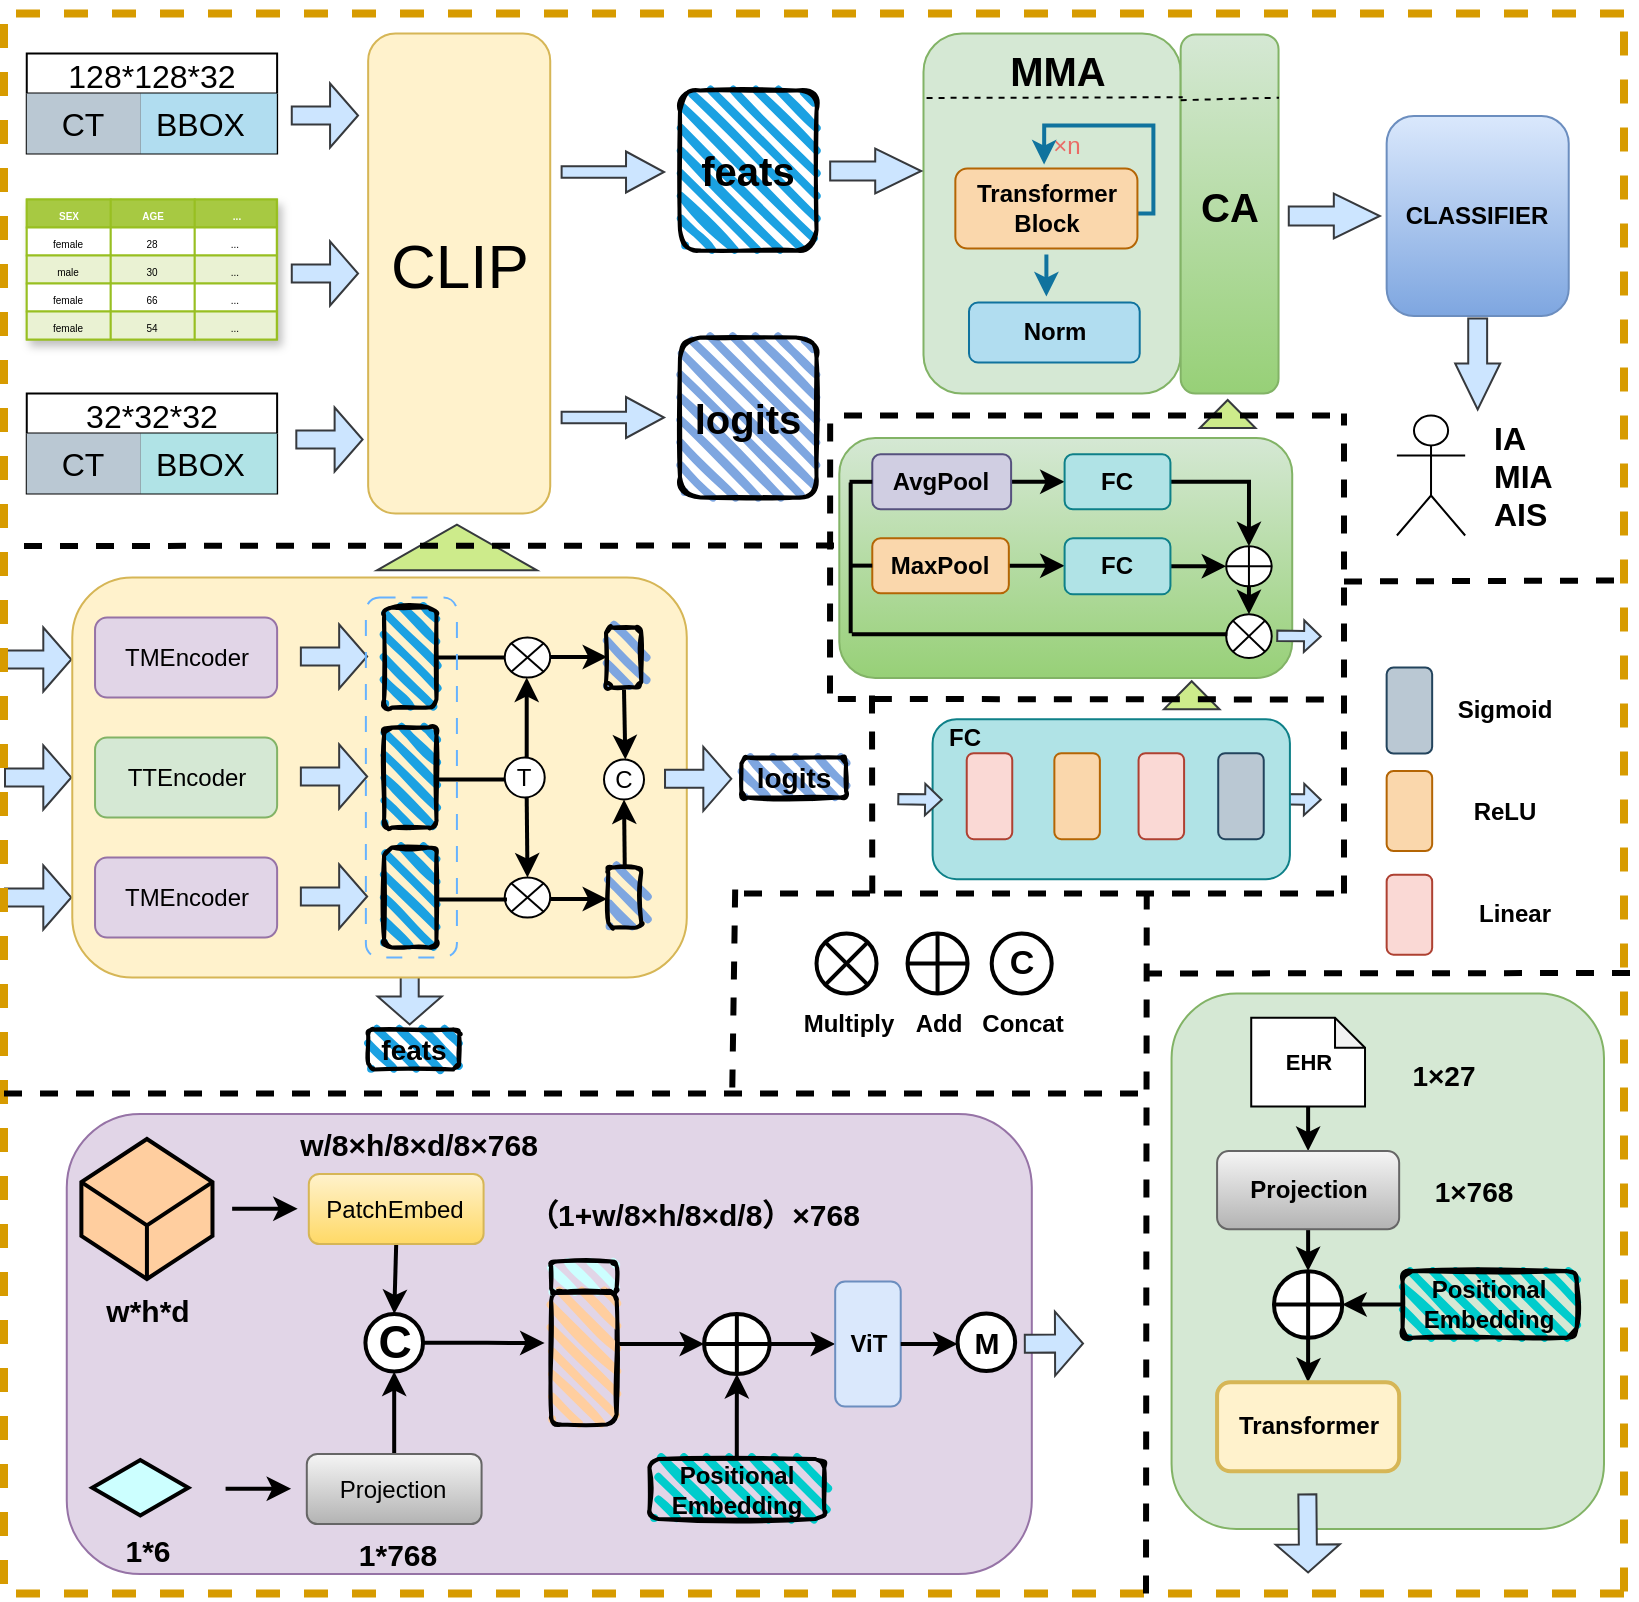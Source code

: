 <mxfile version="24.7.14" pages="3">
  <diagram name="第 1 页" id="8vXSN7fhM1UmKQHkLlOZ">
    <mxGraphModel dx="2828" dy="1116" grid="1" gridSize="10" guides="1" tooltips="1" connect="1" arrows="1" fold="1" page="1" pageScale="1" pageWidth="230" pageHeight="280" background="#ffffff" math="0" shadow="0">
      <root>
        <mxCell id="0" />
        <mxCell id="1" parent="0" />
        <mxCell id="A8mVlZw9WiFOT4oSJhYw-51" value="" style="group" vertex="1" connectable="0" parent="1">
          <mxGeometry x="-810" y="10" width="813.78" height="794.75" as="geometry" />
        </mxCell>
        <mxCell id="Z1PE1oh3Be7AtQPSp_Xx-10" value="128*128*32" style="shape=table;startSize=20;container=1;collapsible=0;childLayout=tableLayout;fixedRows=1;rowLines=0;fontStyle=0;strokeColor=default;fontSize=16;movable=1;resizable=1;rotatable=1;deletable=1;editable=1;locked=0;connectable=1;" parent="A8mVlZw9WiFOT4oSJhYw-51" vertex="1">
          <mxGeometry x="11.38" y="24.75" width="125.178" height="50" as="geometry" />
        </mxCell>
        <mxCell id="Z1PE1oh3Be7AtQPSp_Xx-14" value="" style="shape=tableRow;horizontal=0;startSize=0;swimlaneHead=0;swimlaneBody=0;top=0;left=0;bottom=0;right=0;collapsible=0;dropTarget=0;fillColor=none;points=[[0,0.5],[1,0.5]];portConstraint=eastwest;strokeColor=inherit;fontSize=16;" parent="Z1PE1oh3Be7AtQPSp_Xx-10" vertex="1">
          <mxGeometry y="20" width="125.178" height="30" as="geometry" />
        </mxCell>
        <mxCell id="Z1PE1oh3Be7AtQPSp_Xx-15" value="CT" style="shape=partialRectangle;html=1;whiteSpace=wrap;connectable=0;fillColor=#bac8d3;top=0;left=0;bottom=0;right=0;overflow=hidden;strokeColor=#23445d;fontSize=16;" parent="Z1PE1oh3Be7AtQPSp_Xx-14" vertex="1">
          <mxGeometry width="57" height="30" as="geometry">
            <mxRectangle width="57" height="30" as="alternateBounds" />
          </mxGeometry>
        </mxCell>
        <mxCell id="Z1PE1oh3Be7AtQPSp_Xx-16" value="BBOX" style="shape=partialRectangle;html=1;whiteSpace=wrap;connectable=0;fillColor=#b1ddf0;top=0;left=0;bottom=0;right=0;align=left;spacingLeft=6;overflow=hidden;strokeColor=#10739e;fontSize=16;" parent="Z1PE1oh3Be7AtQPSp_Xx-14" vertex="1">
          <mxGeometry x="57" width="68" height="30" as="geometry">
            <mxRectangle width="68" height="30" as="alternateBounds" />
          </mxGeometry>
        </mxCell>
        <mxCell id="Z1PE1oh3Be7AtQPSp_Xx-20" value="32*32*32" style="shape=table;startSize=20;container=1;collapsible=0;childLayout=tableLayout;fixedRows=1;rowLines=0;fontStyle=0;strokeColor=default;fontSize=16;" parent="A8mVlZw9WiFOT4oSJhYw-51" vertex="1">
          <mxGeometry x="11.38" y="194.75" width="125.178" height="50" as="geometry" />
        </mxCell>
        <mxCell id="Z1PE1oh3Be7AtQPSp_Xx-21" value="" style="shape=tableRow;horizontal=0;startSize=0;swimlaneHead=0;swimlaneBody=0;top=0;left=0;bottom=0;right=0;collapsible=0;dropTarget=0;fillColor=none;points=[[0,0.5],[1,0.5]];portConstraint=eastwest;strokeColor=inherit;fontSize=16;" parent="Z1PE1oh3Be7AtQPSp_Xx-20" vertex="1">
          <mxGeometry y="20" width="125.178" height="30" as="geometry" />
        </mxCell>
        <mxCell id="Z1PE1oh3Be7AtQPSp_Xx-22" value="CT" style="shape=partialRectangle;html=1;whiteSpace=wrap;connectable=0;fillColor=#bac8d3;top=0;left=0;bottom=0;right=0;overflow=hidden;strokeColor=#23445d;fontSize=16;" parent="Z1PE1oh3Be7AtQPSp_Xx-21" vertex="1">
          <mxGeometry width="57" height="30" as="geometry">
            <mxRectangle width="57" height="30" as="alternateBounds" />
          </mxGeometry>
        </mxCell>
        <mxCell id="Z1PE1oh3Be7AtQPSp_Xx-23" value="BBOX" style="shape=partialRectangle;html=1;whiteSpace=wrap;connectable=0;fillColor=#b0e3e6;top=0;left=0;bottom=0;right=0;align=left;spacingLeft=6;overflow=hidden;strokeColor=#0e8088;fontSize=16;" parent="Z1PE1oh3Be7AtQPSp_Xx-21" vertex="1">
          <mxGeometry x="57" width="68" height="30" as="geometry">
            <mxRectangle width="68" height="30" as="alternateBounds" />
          </mxGeometry>
        </mxCell>
        <mxCell id="Z1PE1oh3Be7AtQPSp_Xx-24" value="Assets" style="childLayout=tableLayout;recursiveResize=0;strokeColor=#98bf21;fillColor=#A7C942;shadow=1;fontSize=5;" parent="A8mVlZw9WiFOT4oSJhYw-51" vertex="1">
          <mxGeometry x="11.38" y="97.75" width="125.178" height="70" as="geometry" />
        </mxCell>
        <mxCell id="Z1PE1oh3Be7AtQPSp_Xx-25" style="shape=tableRow;horizontal=0;startSize=0;swimlaneHead=0;swimlaneBody=0;top=0;left=0;bottom=0;right=0;dropTarget=0;collapsible=0;recursiveResize=0;expand=0;fontStyle=0;strokeColor=inherit;fillColor=#ffffff;fontSize=5;" parent="Z1PE1oh3Be7AtQPSp_Xx-24" vertex="1">
          <mxGeometry width="125.178" height="14" as="geometry" />
        </mxCell>
        <mxCell id="Z1PE1oh3Be7AtQPSp_Xx-26" value="SEX" style="connectable=0;recursiveResize=0;strokeColor=inherit;fillColor=#A7C942;align=center;fontStyle=1;fontColor=#FFFFFF;html=1;fontSize=5;" parent="Z1PE1oh3Be7AtQPSp_Xx-25" vertex="1">
          <mxGeometry width="42" height="14" as="geometry">
            <mxRectangle width="42" height="14" as="alternateBounds" />
          </mxGeometry>
        </mxCell>
        <mxCell id="Z1PE1oh3Be7AtQPSp_Xx-27" value="AGE" style="connectable=0;recursiveResize=0;strokeColor=inherit;fillColor=#A7C942;align=center;fontStyle=1;fontColor=#FFFFFF;html=1;fontSize=5;" parent="Z1PE1oh3Be7AtQPSp_Xx-25" vertex="1">
          <mxGeometry x="42" width="42" height="14" as="geometry">
            <mxRectangle width="42" height="14" as="alternateBounds" />
          </mxGeometry>
        </mxCell>
        <mxCell id="Z1PE1oh3Be7AtQPSp_Xx-28" value="..." style="connectable=0;recursiveResize=0;strokeColor=inherit;fillColor=#A7C942;align=center;fontStyle=1;fontColor=#FFFFFF;html=1;fontSize=5;" parent="Z1PE1oh3Be7AtQPSp_Xx-25" vertex="1">
          <mxGeometry x="84" width="41" height="14" as="geometry">
            <mxRectangle width="41" height="14" as="alternateBounds" />
          </mxGeometry>
        </mxCell>
        <mxCell id="Z1PE1oh3Be7AtQPSp_Xx-29" value="" style="shape=tableRow;horizontal=0;startSize=0;swimlaneHead=0;swimlaneBody=0;top=0;left=0;bottom=0;right=0;dropTarget=0;collapsible=0;recursiveResize=0;expand=0;fontStyle=0;strokeColor=inherit;fillColor=#ffffff;fontSize=5;" parent="Z1PE1oh3Be7AtQPSp_Xx-24" vertex="1">
          <mxGeometry y="14" width="125.178" height="14" as="geometry" />
        </mxCell>
        <mxCell id="Z1PE1oh3Be7AtQPSp_Xx-30" value="female" style="connectable=0;recursiveResize=0;strokeColor=inherit;fillColor=inherit;align=center;whiteSpace=wrap;html=1;fontSize=5;" parent="Z1PE1oh3Be7AtQPSp_Xx-29" vertex="1">
          <mxGeometry width="42" height="14" as="geometry">
            <mxRectangle width="42" height="14" as="alternateBounds" />
          </mxGeometry>
        </mxCell>
        <mxCell id="Z1PE1oh3Be7AtQPSp_Xx-31" value="28" style="connectable=0;recursiveResize=0;strokeColor=inherit;fillColor=inherit;align=center;whiteSpace=wrap;html=1;fontSize=5;" parent="Z1PE1oh3Be7AtQPSp_Xx-29" vertex="1">
          <mxGeometry x="42" width="42" height="14" as="geometry">
            <mxRectangle width="42" height="14" as="alternateBounds" />
          </mxGeometry>
        </mxCell>
        <mxCell id="Z1PE1oh3Be7AtQPSp_Xx-32" value="..." style="connectable=0;recursiveResize=0;strokeColor=inherit;fillColor=inherit;align=center;whiteSpace=wrap;html=1;fontSize=5;" parent="Z1PE1oh3Be7AtQPSp_Xx-29" vertex="1">
          <mxGeometry x="84" width="41" height="14" as="geometry">
            <mxRectangle width="41" height="14" as="alternateBounds" />
          </mxGeometry>
        </mxCell>
        <mxCell id="Z1PE1oh3Be7AtQPSp_Xx-33" value="" style="shape=tableRow;horizontal=0;startSize=0;swimlaneHead=0;swimlaneBody=0;top=0;left=0;bottom=0;right=0;dropTarget=0;collapsible=0;recursiveResize=0;expand=0;fontStyle=1;strokeColor=inherit;fillColor=#EAF2D3;fontSize=5;" parent="Z1PE1oh3Be7AtQPSp_Xx-24" vertex="1">
          <mxGeometry y="28" width="125.178" height="14" as="geometry" />
        </mxCell>
        <mxCell id="Z1PE1oh3Be7AtQPSp_Xx-34" value="male" style="connectable=0;recursiveResize=0;strokeColor=inherit;fillColor=inherit;whiteSpace=wrap;html=1;fontSize=5;" parent="Z1PE1oh3Be7AtQPSp_Xx-33" vertex="1">
          <mxGeometry width="42" height="14" as="geometry">
            <mxRectangle width="42" height="14" as="alternateBounds" />
          </mxGeometry>
        </mxCell>
        <mxCell id="Z1PE1oh3Be7AtQPSp_Xx-35" value="30" style="connectable=0;recursiveResize=0;strokeColor=inherit;fillColor=inherit;whiteSpace=wrap;html=1;fontSize=5;" parent="Z1PE1oh3Be7AtQPSp_Xx-33" vertex="1">
          <mxGeometry x="42" width="42" height="14" as="geometry">
            <mxRectangle width="42" height="14" as="alternateBounds" />
          </mxGeometry>
        </mxCell>
        <mxCell id="Z1PE1oh3Be7AtQPSp_Xx-36" value="..." style="connectable=0;recursiveResize=0;strokeColor=inherit;fillColor=inherit;whiteSpace=wrap;html=1;fontSize=5;" parent="Z1PE1oh3Be7AtQPSp_Xx-33" vertex="1">
          <mxGeometry x="84" width="41" height="14" as="geometry">
            <mxRectangle width="41" height="14" as="alternateBounds" />
          </mxGeometry>
        </mxCell>
        <mxCell id="Z1PE1oh3Be7AtQPSp_Xx-37" value="" style="shape=tableRow;horizontal=0;startSize=0;swimlaneHead=0;swimlaneBody=0;top=0;left=0;bottom=0;right=0;dropTarget=0;collapsible=0;recursiveResize=0;expand=0;fontStyle=0;strokeColor=inherit;fillColor=#ffffff;fontSize=5;" parent="Z1PE1oh3Be7AtQPSp_Xx-24" vertex="1">
          <mxGeometry y="42" width="125.178" height="14" as="geometry" />
        </mxCell>
        <mxCell id="Z1PE1oh3Be7AtQPSp_Xx-38" value="female" style="connectable=0;recursiveResize=0;strokeColor=inherit;fillColor=inherit;fontStyle=0;align=center;whiteSpace=wrap;html=1;fontSize=5;" parent="Z1PE1oh3Be7AtQPSp_Xx-37" vertex="1">
          <mxGeometry width="42" height="14" as="geometry">
            <mxRectangle width="42" height="14" as="alternateBounds" />
          </mxGeometry>
        </mxCell>
        <mxCell id="Z1PE1oh3Be7AtQPSp_Xx-39" value="66" style="connectable=0;recursiveResize=0;strokeColor=inherit;fillColor=inherit;fontStyle=0;align=center;whiteSpace=wrap;html=1;fontSize=5;" parent="Z1PE1oh3Be7AtQPSp_Xx-37" vertex="1">
          <mxGeometry x="42" width="42" height="14" as="geometry">
            <mxRectangle width="42" height="14" as="alternateBounds" />
          </mxGeometry>
        </mxCell>
        <mxCell id="Z1PE1oh3Be7AtQPSp_Xx-40" value="..." style="connectable=0;recursiveResize=0;strokeColor=inherit;fillColor=inherit;fontStyle=0;align=center;whiteSpace=wrap;html=1;fontSize=5;" parent="Z1PE1oh3Be7AtQPSp_Xx-37" vertex="1">
          <mxGeometry x="84" width="41" height="14" as="geometry">
            <mxRectangle width="41" height="14" as="alternateBounds" />
          </mxGeometry>
        </mxCell>
        <mxCell id="Z1PE1oh3Be7AtQPSp_Xx-41" value="" style="shape=tableRow;horizontal=0;startSize=0;swimlaneHead=0;swimlaneBody=0;top=0;left=0;bottom=0;right=0;dropTarget=0;collapsible=0;recursiveResize=0;expand=0;fontStyle=1;strokeColor=inherit;fillColor=#EAF2D3;fontSize=5;" parent="Z1PE1oh3Be7AtQPSp_Xx-24" vertex="1">
          <mxGeometry y="56" width="125.178" height="14" as="geometry" />
        </mxCell>
        <mxCell id="Z1PE1oh3Be7AtQPSp_Xx-42" value="female" style="connectable=0;recursiveResize=0;strokeColor=inherit;fillColor=inherit;whiteSpace=wrap;html=1;fontSize=5;" parent="Z1PE1oh3Be7AtQPSp_Xx-41" vertex="1">
          <mxGeometry width="42" height="14" as="geometry">
            <mxRectangle width="42" height="14" as="alternateBounds" />
          </mxGeometry>
        </mxCell>
        <mxCell id="Z1PE1oh3Be7AtQPSp_Xx-43" value="54" style="connectable=0;recursiveResize=0;strokeColor=inherit;fillColor=inherit;whiteSpace=wrap;html=1;fontSize=5;" parent="Z1PE1oh3Be7AtQPSp_Xx-41" vertex="1">
          <mxGeometry x="42" width="42" height="14" as="geometry">
            <mxRectangle width="42" height="14" as="alternateBounds" />
          </mxGeometry>
        </mxCell>
        <mxCell id="Z1PE1oh3Be7AtQPSp_Xx-44" value="..." style="connectable=0;recursiveResize=0;strokeColor=inherit;fillColor=inherit;whiteSpace=wrap;html=1;fontSize=5;" parent="Z1PE1oh3Be7AtQPSp_Xx-41" vertex="1">
          <mxGeometry x="84" width="41" height="14" as="geometry">
            <mxRectangle width="41" height="14" as="alternateBounds" />
          </mxGeometry>
        </mxCell>
        <mxCell id="Z1PE1oh3Be7AtQPSp_Xx-45" value="" style="rounded=1;whiteSpace=wrap;html=1;fillColor=#fff2cc;strokeColor=#d6b656;" parent="A8mVlZw9WiFOT4oSJhYw-51" vertex="1">
          <mxGeometry x="182.077" y="14.75" width="91.038" height="240" as="geometry" />
        </mxCell>
        <mxCell id="Z1PE1oh3Be7AtQPSp_Xx-53" value="" style="rounded=1;whiteSpace=wrap;html=1;fillColor=#d5e8d4;strokeColor=#82b366;" parent="A8mVlZw9WiFOT4oSJhYw-51" vertex="1">
          <mxGeometry x="459.744" y="14.75" width="128.592" height="180" as="geometry" />
        </mxCell>
        <mxCell id="Z1PE1oh3Be7AtQPSp_Xx-54" value="" style="rounded=1;whiteSpace=wrap;html=1;fillColor=#d5e8d4;strokeColor=#82b366;gradientColor=#97d077;" parent="A8mVlZw9WiFOT4oSJhYw-51" vertex="1">
          <mxGeometry x="588.336" y="15.25" width="48.933" height="179.5" as="geometry" />
        </mxCell>
        <mxCell id="Z1PE1oh3Be7AtQPSp_Xx-56" value="MMA" style="text;strokeColor=none;align=center;fillColor=none;html=1;verticalAlign=middle;whiteSpace=wrap;rounded=0;fontSize=20;fontStyle=1" parent="A8mVlZw9WiFOT4oSJhYw-51" vertex="1">
          <mxGeometry x="493.314" y="18" width="68.279" height="30" as="geometry" />
        </mxCell>
        <mxCell id="zlSz_uugL3Uza5nhExxS-135" value="&lt;b&gt;Concat&lt;/b&gt;" style="text;html=1;align=center;verticalAlign=middle;resizable=0;points=[];autosize=1;strokeColor=none;fillColor=none;" vertex="1" parent="A8mVlZw9WiFOT4oSJhYw-51">
          <mxGeometry x="478.846" y="494.75" width="60" height="30" as="geometry" />
        </mxCell>
        <mxCell id="zlSz_uugL3Uza5nhExxS-136" value="&lt;b&gt;Linear&lt;/b&gt;" style="text;html=1;align=center;verticalAlign=middle;resizable=0;points=[];autosize=1;strokeColor=none;fillColor=none;" vertex="1" parent="A8mVlZw9WiFOT4oSJhYw-51">
          <mxGeometry x="724.867" y="439.75" width="60" height="30" as="geometry" />
        </mxCell>
        <mxCell id="zlSz_uugL3Uza5nhExxS-134" value="Add" style="text;html=1;align=center;verticalAlign=middle;resizable=0;points=[];autosize=1;strokeColor=none;fillColor=none;fontStyle=1" vertex="1" parent="A8mVlZw9WiFOT4oSJhYw-51">
          <mxGeometry x="446.783" y="494.75" width="40" height="30" as="geometry" />
        </mxCell>
        <mxCell id="7fdBO__gNhRxQRmoU7Xm-1" value="" style="group" vertex="1" connectable="0" parent="A8mVlZw9WiFOT4oSJhYw-51">
          <mxGeometry x="11.38" y="554.75" width="546.23" height="235.25" as="geometry" />
        </mxCell>
        <mxCell id="7fdBO__gNhRxQRmoU7Xm-2" value="" style="rounded=1;whiteSpace=wrap;html=1;fillColor=#e1d5e7;strokeColor=#9673a6;arcSize=16;movable=1;resizable=1;rotatable=1;deletable=1;editable=1;locked=0;connectable=1;container=0;" vertex="1" parent="7fdBO__gNhRxQRmoU7Xm-1">
          <mxGeometry x="20" y="0.25" width="482.53" height="230" as="geometry" />
        </mxCell>
        <mxCell id="7fdBO__gNhRxQRmoU7Xm-3" style="edgeStyle=orthogonalEdgeStyle;rounded=0;orthogonalLoop=1;jettySize=auto;html=1;exitX=0.5;exitY=1;exitDx=0;exitDy=0;entryX=0.5;entryY=0;entryDx=0;entryDy=0;strokeWidth=2;movable=1;resizable=1;rotatable=1;deletable=1;editable=1;locked=0;connectable=1;" edge="1" parent="7fdBO__gNhRxQRmoU7Xm-1" source="7fdBO__gNhRxQRmoU7Xm-4" target="7fdBO__gNhRxQRmoU7Xm-9">
          <mxGeometry relative="1" as="geometry" />
        </mxCell>
        <mxCell id="7fdBO__gNhRxQRmoU7Xm-4" value="PatchEmbed" style="rounded=1;whiteSpace=wrap;html=1;fillColor=#fff2cc;gradientColor=#ffd966;strokeColor=#d6b656;movable=1;resizable=1;rotatable=1;deletable=1;editable=1;locked=0;connectable=1;container=0;" vertex="1" parent="7fdBO__gNhRxQRmoU7Xm-1">
          <mxGeometry x="141.02" y="30.25" width="87.397" height="35" as="geometry" />
        </mxCell>
        <mxCell id="7fdBO__gNhRxQRmoU7Xm-5" style="edgeStyle=orthogonalEdgeStyle;rounded=0;orthogonalLoop=1;jettySize=auto;html=1;exitX=0.5;exitY=0;exitDx=0;exitDy=0;entryX=0.5;entryY=1;entryDx=0;entryDy=0;strokeWidth=2;movable=1;resizable=1;rotatable=1;deletable=1;editable=1;locked=0;connectable=1;" edge="1" parent="7fdBO__gNhRxQRmoU7Xm-1" source="7fdBO__gNhRxQRmoU7Xm-6" target="7fdBO__gNhRxQRmoU7Xm-9">
          <mxGeometry relative="1" as="geometry" />
        </mxCell>
        <mxCell id="7fdBO__gNhRxQRmoU7Xm-6" value="Projection" style="rounded=1;whiteSpace=wrap;html=1;fillColor=#f5f5f5;strokeColor=#666666;gradientColor=#b3b3b3;movable=1;resizable=1;rotatable=1;deletable=1;editable=1;locked=0;connectable=1;container=0;" vertex="1" parent="7fdBO__gNhRxQRmoU7Xm-1">
          <mxGeometry x="140.02" y="170.25" width="87.397" height="35" as="geometry" />
        </mxCell>
        <mxCell id="7fdBO__gNhRxQRmoU7Xm-7" value="" style="html=1;whiteSpace=wrap;shape=isoCube2;backgroundOutline=1;isoAngle=20.25;fillColor=#FFCE9F;strokeWidth=2;movable=1;resizable=1;rotatable=1;deletable=1;editable=1;locked=0;connectable=1;container=0;" vertex="1" parent="7fdBO__gNhRxQRmoU7Xm-1">
          <mxGeometry x="27.312" y="12.75" width="65.548" height="70" as="geometry" />
        </mxCell>
        <mxCell id="7fdBO__gNhRxQRmoU7Xm-8" value="" style="html=1;whiteSpace=wrap;aspect=fixed;shape=isoRectangle;fillColor=#CCFFFF;strokeWidth=2;movable=1;resizable=1;rotatable=1;deletable=1;editable=1;locked=0;connectable=1;container=0;" vertex="1" parent="7fdBO__gNhRxQRmoU7Xm-1">
          <mxGeometry x="32.774" y="172.75" width="48" height="28.8" as="geometry" />
        </mxCell>
        <mxCell id="7fdBO__gNhRxQRmoU7Xm-9" value="&lt;b&gt;&lt;font style=&quot;font-size: 23px;&quot;&gt;C&lt;/font&gt;&lt;/b&gt;" style="ellipse;whiteSpace=wrap;html=1;aspect=fixed;strokeWidth=2;movable=1;resizable=1;rotatable=1;deletable=1;editable=1;locked=0;connectable=1;container=0;" vertex="1" parent="7fdBO__gNhRxQRmoU7Xm-1">
          <mxGeometry x="169.331" y="100.25" width="28.8" height="28.8" as="geometry" />
        </mxCell>
        <mxCell id="7fdBO__gNhRxQRmoU7Xm-10" style="edgeStyle=orthogonalEdgeStyle;rounded=0;orthogonalLoop=1;jettySize=auto;html=1;exitX=1;exitY=0.5;exitDx=0;exitDy=0;entryX=-0.1;entryY=0.39;entryDx=0;entryDy=0;entryPerimeter=0;strokeWidth=2;movable=1;resizable=1;rotatable=1;deletable=1;editable=1;locked=0;connectable=1;" edge="1" parent="7fdBO__gNhRxQRmoU7Xm-1" source="7fdBO__gNhRxQRmoU7Xm-9" target="7fdBO__gNhRxQRmoU7Xm-27">
          <mxGeometry relative="1" as="geometry" />
        </mxCell>
        <mxCell id="7fdBO__gNhRxQRmoU7Xm-11" style="edgeStyle=orthogonalEdgeStyle;rounded=0;orthogonalLoop=1;jettySize=auto;html=1;exitX=1;exitY=0.5;exitDx=0;exitDy=0;strokeWidth=2;movable=1;resizable=1;rotatable=1;deletable=1;editable=1;locked=0;connectable=1;" edge="1" parent="7fdBO__gNhRxQRmoU7Xm-1" source="7fdBO__gNhRxQRmoU7Xm-12">
          <mxGeometry relative="1" as="geometry">
            <mxPoint x="404.211" y="115.25" as="targetPoint" />
          </mxGeometry>
        </mxCell>
        <mxCell id="7fdBO__gNhRxQRmoU7Xm-12" value="" style="shape=orEllipse;perimeter=ellipsePerimeter;whiteSpace=wrap;html=1;backgroundOutline=1;strokeWidth=2;movable=1;resizable=1;rotatable=1;deletable=1;editable=1;locked=0;connectable=1;container=0;" vertex="1" parent="7fdBO__gNhRxQRmoU7Xm-1">
          <mxGeometry x="338.663" y="100.25" width="32.774" height="30" as="geometry" />
        </mxCell>
        <mxCell id="7fdBO__gNhRxQRmoU7Xm-13" style="edgeStyle=orthogonalEdgeStyle;rounded=0;orthogonalLoop=1;jettySize=auto;html=1;exitX=1;exitY=0.25;exitDx=0;exitDy=0;entryX=0;entryY=0.5;entryDx=0;entryDy=0;strokeWidth=2;movable=1;resizable=1;rotatable=1;deletable=1;editable=1;locked=0;connectable=1;" edge="1" parent="7fdBO__gNhRxQRmoU7Xm-1" source="7fdBO__gNhRxQRmoU7Xm-27" target="7fdBO__gNhRxQRmoU7Xm-12">
          <mxGeometry relative="1" as="geometry">
            <Array as="points">
              <mxPoint x="294.964" y="115.25" />
            </Array>
          </mxGeometry>
        </mxCell>
        <mxCell id="7fdBO__gNhRxQRmoU7Xm-14" style="edgeStyle=orthogonalEdgeStyle;rounded=0;orthogonalLoop=1;jettySize=auto;html=1;strokeWidth=2;movable=1;resizable=1;rotatable=1;deletable=1;editable=1;locked=0;connectable=1;" edge="1" parent="7fdBO__gNhRxQRmoU7Xm-1" source="7fdBO__gNhRxQRmoU7Xm-15">
          <mxGeometry relative="1" as="geometry">
            <mxPoint x="355.05" y="130.25" as="targetPoint" />
          </mxGeometry>
        </mxCell>
        <mxCell id="7fdBO__gNhRxQRmoU7Xm-15" value="&lt;b&gt;Positional&lt;/b&gt;&lt;div&gt;&lt;b&gt;Embedding&lt;/b&gt;&lt;/div&gt;" style="rounded=1;whiteSpace=wrap;html=1;strokeWidth=2;fillWeight=4;hachureGap=8;hachureAngle=45;fillColor=#00CCCC;sketch=1;movable=1;resizable=1;rotatable=1;deletable=1;editable=1;locked=0;connectable=1;container=0;" vertex="1" parent="7fdBO__gNhRxQRmoU7Xm-1">
          <mxGeometry x="311.351" y="172.75" width="87.397" height="30" as="geometry" />
        </mxCell>
        <mxCell id="7fdBO__gNhRxQRmoU7Xm-16" value="&lt;b&gt;ViT&lt;/b&gt;" style="rounded=1;whiteSpace=wrap;html=1;fillColor=#dae8fc;strokeColor=#6c8ebf;movable=1;resizable=1;rotatable=1;deletable=1;editable=1;locked=0;connectable=1;container=0;" vertex="1" parent="7fdBO__gNhRxQRmoU7Xm-1">
          <mxGeometry x="404.211" y="84" width="32.774" height="62.5" as="geometry" />
        </mxCell>
        <mxCell id="7fdBO__gNhRxQRmoU7Xm-17" value="" style="endArrow=classic;html=1;rounded=0;strokeWidth=2;movable=1;resizable=1;rotatable=1;deletable=1;editable=1;locked=0;connectable=1;" edge="1" parent="7fdBO__gNhRxQRmoU7Xm-1">
          <mxGeometry width="50" height="50" relative="1" as="geometry">
            <mxPoint x="102.691" y="47.61" as="sourcePoint" />
            <mxPoint x="135.465" y="47.61" as="targetPoint" />
            <Array as="points">
              <mxPoint x="135.465" y="47.61" />
            </Array>
          </mxGeometry>
        </mxCell>
        <mxCell id="7fdBO__gNhRxQRmoU7Xm-18" value="" style="endArrow=classic;html=1;rounded=0;strokeWidth=2;movable=1;resizable=1;rotatable=1;deletable=1;editable=1;locked=0;connectable=1;" edge="1" parent="7fdBO__gNhRxQRmoU7Xm-1">
          <mxGeometry width="50" height="50" relative="1" as="geometry">
            <mxPoint x="99.414" y="187.61" as="sourcePoint" />
            <mxPoint x="132.188" y="187.61" as="targetPoint" />
            <Array as="points">
              <mxPoint x="132.188" y="187.61" />
            </Array>
          </mxGeometry>
        </mxCell>
        <mxCell id="7fdBO__gNhRxQRmoU7Xm-19" value="" style="endArrow=classic;html=1;rounded=0;labelBackgroundColor=default;shape=flexArrow;endWidth=22;endSize=4.33;width=9;fillColor=#cce5ff;strokeColor=#36393d;movable=1;resizable=1;rotatable=1;deletable=1;editable=1;locked=0;connectable=1;" edge="1" parent="7fdBO__gNhRxQRmoU7Xm-1">
          <mxGeometry width="50" height="50" relative="1" as="geometry">
            <mxPoint x="498.532" y="115.1" as="sourcePoint" />
            <mxPoint x="528.62" y="115" as="targetPoint" />
          </mxGeometry>
        </mxCell>
        <mxCell id="7fdBO__gNhRxQRmoU7Xm-20" value="&lt;b&gt;w*h*d&lt;/b&gt;" style="text;strokeColor=none;align=center;fillColor=none;html=1;verticalAlign=middle;whiteSpace=wrap;rounded=0;strokeWidth=1;fontSize=15;movable=1;resizable=1;rotatable=1;deletable=1;editable=1;locked=0;connectable=1;container=0;" vertex="1" parent="7fdBO__gNhRxQRmoU7Xm-1">
          <mxGeometry x="27.312" y="82.75" width="65.548" height="30" as="geometry" />
        </mxCell>
        <mxCell id="7fdBO__gNhRxQRmoU7Xm-21" value="&lt;b&gt;1*6&lt;/b&gt;" style="text;strokeColor=none;align=center;fillColor=none;html=1;verticalAlign=middle;whiteSpace=wrap;rounded=0;strokeWidth=1;fontSize=15;movable=1;resizable=1;rotatable=1;deletable=1;editable=1;locked=0;connectable=1;container=0;" vertex="1" parent="7fdBO__gNhRxQRmoU7Xm-1">
          <mxGeometry x="27.312" y="202.75" width="65.548" height="30" as="geometry" />
        </mxCell>
        <mxCell id="7fdBO__gNhRxQRmoU7Xm-22" value="&lt;b&gt;1*768&lt;/b&gt;" style="text;strokeColor=none;align=center;fillColor=none;html=1;verticalAlign=middle;whiteSpace=wrap;rounded=0;strokeWidth=1;fontSize=15;movable=1;resizable=1;rotatable=1;deletable=1;editable=1;locked=0;connectable=1;container=0;" vertex="1" parent="7fdBO__gNhRxQRmoU7Xm-1">
          <mxGeometry x="152.945" y="205.25" width="65.548" height="30" as="geometry" />
        </mxCell>
        <mxCell id="7fdBO__gNhRxQRmoU7Xm-23" value="&lt;b&gt;w/8×h/8×d/8×768&lt;/b&gt;" style="text;strokeColor=none;align=center;fillColor=none;html=1;verticalAlign=middle;whiteSpace=wrap;rounded=0;strokeWidth=1;fontSize=15;movable=1;resizable=1;rotatable=1;deletable=1;editable=1;locked=0;connectable=1;container=0;" vertex="1" parent="7fdBO__gNhRxQRmoU7Xm-1">
          <mxGeometry x="152.945" y="0.25" width="87.397" height="30" as="geometry" />
        </mxCell>
        <mxCell id="7fdBO__gNhRxQRmoU7Xm-24" value="&lt;b&gt;（1+w/8×h/8×d/8）×768&lt;/b&gt;" style="text;strokeColor=none;align=center;fillColor=none;html=1;verticalAlign=middle;whiteSpace=wrap;rounded=0;strokeWidth=1;fontSize=15;movable=1;resizable=1;rotatable=1;deletable=1;editable=1;locked=0;connectable=1;container=0;" vertex="1" parent="7fdBO__gNhRxQRmoU7Xm-1">
          <mxGeometry x="229.417" y="35.25" width="207.568" height="30" as="geometry" />
        </mxCell>
        <mxCell id="7fdBO__gNhRxQRmoU7Xm-25" value="&lt;font size=&quot;1&quot; style=&quot;&quot;&gt;&lt;b style=&quot;font-size: 15px;&quot;&gt;M&lt;/b&gt;&lt;/font&gt;" style="ellipse;whiteSpace=wrap;html=1;aspect=fixed;strokeWidth=2;align=center;movable=1;resizable=1;rotatable=1;deletable=1;editable=1;locked=0;connectable=1;container=0;" vertex="1" parent="7fdBO__gNhRxQRmoU7Xm-1">
          <mxGeometry x="465.388" y="100" width="28.8" height="28.8" as="geometry" />
        </mxCell>
        <mxCell id="7fdBO__gNhRxQRmoU7Xm-26" style="edgeStyle=orthogonalEdgeStyle;rounded=0;orthogonalLoop=1;jettySize=auto;html=1;strokeWidth=2;entryX=0;entryY=0.5;entryDx=0;entryDy=0;movable=1;resizable=1;rotatable=1;deletable=1;editable=1;locked=0;connectable=1;" edge="1" parent="7fdBO__gNhRxQRmoU7Xm-1" target="7fdBO__gNhRxQRmoU7Xm-25">
          <mxGeometry relative="1" as="geometry">
            <mxPoint x="458.834" y="115.25" as="targetPoint" />
            <mxPoint x="436.984" y="115.25" as="sourcePoint" />
          </mxGeometry>
        </mxCell>
        <mxCell id="7fdBO__gNhRxQRmoU7Xm-27" value="" style="rounded=1;whiteSpace=wrap;html=1;strokeWidth=2;fillWeight=4;hachureGap=8;hachureAngle=45;fillColor=#FFCE9F;sketch=1;movable=1;resizable=1;rotatable=1;deletable=1;editable=1;locked=0;connectable=1;container=0;" vertex="1" parent="7fdBO__gNhRxQRmoU7Xm-1">
          <mxGeometry x="262.191" y="88.714" width="32.774" height="66.786" as="geometry" />
        </mxCell>
        <mxCell id="7fdBO__gNhRxQRmoU7Xm-28" value="" style="rounded=1;whiteSpace=wrap;html=1;strokeWidth=2;fillWeight=4;hachureGap=8;hachureAngle=45;fillColor=#CCFFFF;sketch=1;movable=1;resizable=1;rotatable=1;deletable=1;editable=1;locked=0;connectable=1;container=0;" vertex="1" parent="7fdBO__gNhRxQRmoU7Xm-1">
          <mxGeometry x="262.191" y="74" width="32.774" height="15.714" as="geometry" />
        </mxCell>
        <mxCell id="zlSz_uugL3Uza5nhExxS-60" value="" style="endArrow=none;dashed=1;html=1;rounded=0;exitX=0.012;exitY=0.179;exitDx=0;exitDy=0;exitPerimeter=0;entryX=1.008;entryY=0.177;entryDx=0;entryDy=0;entryPerimeter=0;" edge="1" parent="A8mVlZw9WiFOT4oSJhYw-51" source="Z1PE1oh3Be7AtQPSp_Xx-53" target="Z1PE1oh3Be7AtQPSp_Xx-53">
          <mxGeometry width="50" height="50" relative="1" as="geometry">
            <mxPoint x="534.851" y="94.75" as="sourcePoint" />
            <mxPoint x="591.75" y="44.75" as="targetPoint" />
          </mxGeometry>
        </mxCell>
        <mxCell id="A8mVlZw9WiFOT4oSJhYw-24" value="" style="group" vertex="1" connectable="0" parent="A8mVlZw9WiFOT4oSJhYw-51">
          <mxGeometry x="583.78" y="494.75" width="216.22" height="290" as="geometry" />
        </mxCell>
        <mxCell id="A8mVlZw9WiFOT4oSJhYw-2" value="" style="rounded=1;whiteSpace=wrap;html=1;fillColor=#d5e8d4;strokeColor=#82b366;" vertex="1" parent="A8mVlZw9WiFOT4oSJhYw-24">
          <mxGeometry width="216.22" height="267.692" as="geometry" />
        </mxCell>
        <mxCell id="A8mVlZw9WiFOT4oSJhYw-23" value="" style="group" vertex="1" connectable="0" parent="A8mVlZw9WiFOT4oSJhYw-24">
          <mxGeometry x="22.76" y="12.083" width="179.803" height="277.917" as="geometry" />
        </mxCell>
        <mxCell id="A8mVlZw9WiFOT4oSJhYw-3" style="edgeStyle=orthogonalEdgeStyle;rounded=0;orthogonalLoop=1;jettySize=auto;html=1;exitX=0.5;exitY=1;exitDx=0;exitDy=0;exitPerimeter=0;entryX=0.5;entryY=0;entryDx=0;entryDy=0;strokeWidth=2;" edge="1" parent="A8mVlZw9WiFOT4oSJhYw-23" source="A8mVlZw9WiFOT4oSJhYw-4" target="A8mVlZw9WiFOT4oSJhYw-6">
          <mxGeometry relative="1" as="geometry" />
        </mxCell>
        <mxCell id="A8mVlZw9WiFOT4oSJhYw-4" value="&lt;b&gt;&lt;font style=&quot;font-size: 11px;&quot;&gt;EHR&lt;/font&gt;&lt;/b&gt;" style="shape=note;whiteSpace=wrap;html=1;backgroundOutline=1;darkOpacity=0.05;size=15;" vertex="1" parent="A8mVlZw9WiFOT4oSJhYw-23">
          <mxGeometry x="17.07" width="56.9" height="44.467" as="geometry" />
        </mxCell>
        <mxCell id="A8mVlZw9WiFOT4oSJhYw-5" style="edgeStyle=orthogonalEdgeStyle;rounded=0;orthogonalLoop=1;jettySize=auto;html=1;exitX=0.5;exitY=1;exitDx=0;exitDy=0;entryX=0.5;entryY=0;entryDx=0;entryDy=0;strokeWidth=2;" edge="1" parent="A8mVlZw9WiFOT4oSJhYw-23" source="A8mVlZw9WiFOT4oSJhYw-6" target="A8mVlZw9WiFOT4oSJhYw-10">
          <mxGeometry relative="1" as="geometry" />
        </mxCell>
        <mxCell id="A8mVlZw9WiFOT4oSJhYw-6" value="&lt;b&gt;Projection&lt;/b&gt;" style="rounded=1;whiteSpace=wrap;html=1;fillColor=#f5f5f5;strokeColor=#666666;gradientColor=#b3b3b3;movable=1;resizable=1;rotatable=1;deletable=1;editable=1;locked=0;connectable=1;container=0;" vertex="1" parent="A8mVlZw9WiFOT4oSJhYw-23">
          <mxGeometry y="66.7" width="91.04" height="39.053" as="geometry" />
        </mxCell>
        <mxCell id="A8mVlZw9WiFOT4oSJhYw-7" style="edgeStyle=orthogonalEdgeStyle;rounded=0;orthogonalLoop=1;jettySize=auto;html=1;exitX=0;exitY=0.5;exitDx=0;exitDy=0;entryX=1;entryY=0.5;entryDx=0;entryDy=0;strokeWidth=2;" edge="1" parent="A8mVlZw9WiFOT4oSJhYw-23" source="A8mVlZw9WiFOT4oSJhYw-8" target="A8mVlZw9WiFOT4oSJhYw-10">
          <mxGeometry relative="1" as="geometry" />
        </mxCell>
        <mxCell id="A8mVlZw9WiFOT4oSJhYw-8" value="&lt;b&gt;Positional&lt;/b&gt;&lt;div&gt;&lt;b&gt;Embedding&lt;/b&gt;&lt;/div&gt;" style="rounded=1;whiteSpace=wrap;html=1;strokeWidth=2;fillWeight=4;hachureGap=8;hachureAngle=45;fillColor=#00CCCC;sketch=1;movable=1;resizable=1;rotatable=1;deletable=1;editable=1;locked=0;connectable=1;container=0;" vertex="1" parent="A8mVlZw9WiFOT4oSJhYw-23">
          <mxGeometry x="92.747" y="126.73" width="87.057" height="33.35" as="geometry" />
        </mxCell>
        <mxCell id="A8mVlZw9WiFOT4oSJhYw-9" value="" style="edgeStyle=orthogonalEdgeStyle;rounded=0;orthogonalLoop=1;jettySize=auto;html=1;strokeWidth=2;" edge="1" parent="A8mVlZw9WiFOT4oSJhYw-23" source="A8mVlZw9WiFOT4oSJhYw-10" target="A8mVlZw9WiFOT4oSJhYw-11">
          <mxGeometry relative="1" as="geometry" />
        </mxCell>
        <mxCell id="A8mVlZw9WiFOT4oSJhYw-10" value="" style="shape=orEllipse;perimeter=ellipsePerimeter;whiteSpace=wrap;html=1;backgroundOutline=1;strokeWidth=2;movable=1;resizable=1;rotatable=1;deletable=1;editable=1;locked=0;connectable=1;container=0;" vertex="1" parent="A8mVlZw9WiFOT4oSJhYw-23">
          <mxGeometry x="28.45" y="126.73" width="34.14" height="33.35" as="geometry" />
        </mxCell>
        <mxCell id="A8mVlZw9WiFOT4oSJhYw-11" value="&lt;div&gt;&lt;b&gt;Transformer&lt;/b&gt;&lt;/div&gt;" style="rounded=1;whiteSpace=wrap;html=1;fillColor=#fff2cc;strokeColor=#d6b656;strokeWidth=2;" vertex="1" parent="A8mVlZw9WiFOT4oSJhYw-23">
          <mxGeometry y="182.313" width="91.04" height="44.467" as="geometry" />
        </mxCell>
        <mxCell id="A8mVlZw9WiFOT4oSJhYw-12" value="&lt;b&gt;&lt;font style=&quot;font-size: 14px;&quot;&gt;1×27&lt;/font&gt;&lt;/b&gt;" style="text;strokeColor=none;align=center;fillColor=none;html=1;verticalAlign=middle;whiteSpace=wrap;rounded=0;strokeWidth=1;fontSize=15;movable=1;resizable=1;rotatable=1;deletable=1;editable=1;locked=0;connectable=1;container=0;" vertex="1" parent="A8mVlZw9WiFOT4oSJhYw-23">
          <mxGeometry x="79.66" y="11.117" width="68.28" height="33.35" as="geometry" />
        </mxCell>
        <mxCell id="A8mVlZw9WiFOT4oSJhYw-13" value="" style="endArrow=classic;html=1;rounded=0;labelBackgroundColor=default;shape=flexArrow;endWidth=22;endSize=4.33;width=9;fillColor=#cce5ff;strokeColor=#36393d;" edge="1" parent="A8mVlZw9WiFOT4oSJhYw-23">
          <mxGeometry width="50" height="50" relative="1" as="geometry">
            <mxPoint x="45.133" y="237.897" as="sourcePoint" />
            <mxPoint x="45.52" y="277.917" as="targetPoint" />
          </mxGeometry>
        </mxCell>
        <mxCell id="A8mVlZw9WiFOT4oSJhYw-14" value="&lt;b&gt;&lt;font style=&quot;font-size: 14px;&quot;&gt;1×768&lt;/font&gt;&lt;/b&gt;" style="text;strokeColor=none;align=center;fillColor=none;html=1;verticalAlign=middle;whiteSpace=wrap;rounded=0;strokeWidth=1;fontSize=15;movable=1;resizable=1;rotatable=1;deletable=1;editable=1;locked=0;connectable=1;container=0;" vertex="1" parent="A8mVlZw9WiFOT4oSJhYw-23">
          <mxGeometry x="94.454" y="69.546" width="68.28" height="33.35" as="geometry" />
        </mxCell>
        <mxCell id="zlSz_uugL3Uza5nhExxS-35" value="" style="group;movable=1;resizable=1;rotatable=1;deletable=1;editable=1;locked=0;connectable=1;" vertex="1" connectable="0" parent="A8mVlZw9WiFOT4oSJhYw-51">
          <mxGeometry y="286.75" width="364.154" height="224" as="geometry" />
        </mxCell>
        <mxCell id="Z1PE1oh3Be7AtQPSp_Xx-67" value="" style="endArrow=classic;html=1;rounded=0;labelBackgroundColor=default;shape=flexArrow;endWidth=22;endSize=4.33;width=9;fillColor=#cce5ff;strokeColor=#36393d;" parent="zlSz_uugL3Uza5nhExxS-35" edge="1">
          <mxGeometry width="50" height="50" relative="1" as="geometry">
            <mxPoint y="41" as="sourcePoint" />
            <mxPoint x="34.139" y="41" as="targetPoint" />
          </mxGeometry>
        </mxCell>
        <mxCell id="Z1PE1oh3Be7AtQPSp_Xx-68" value="" style="endArrow=classic;html=1;rounded=0;labelBackgroundColor=default;shape=flexArrow;endWidth=22;endSize=4.33;width=9;fillColor=#cce5ff;strokeColor=#36393d;" parent="zlSz_uugL3Uza5nhExxS-35" edge="1">
          <mxGeometry width="50" height="50" relative="1" as="geometry">
            <mxPoint y="100" as="sourcePoint" />
            <mxPoint x="34.139" y="100" as="targetPoint" />
          </mxGeometry>
        </mxCell>
        <mxCell id="Z1PE1oh3Be7AtQPSp_Xx-69" value="" style="endArrow=classic;html=1;rounded=0;labelBackgroundColor=default;shape=flexArrow;endWidth=22;endSize=4.33;width=9;fillColor=#cce5ff;strokeColor=#36393d;" parent="zlSz_uugL3Uza5nhExxS-35" edge="1">
          <mxGeometry width="50" height="50" relative="1" as="geometry">
            <mxPoint y="160" as="sourcePoint" />
            <mxPoint x="34.139" y="160" as="targetPoint" />
          </mxGeometry>
        </mxCell>
        <mxCell id="zlSz_uugL3Uza5nhExxS-34" value="" style="endArrow=classic;html=1;rounded=0;labelBackgroundColor=default;shape=flexArrow;endWidth=22;endSize=4.33;width=9;fillColor=#cce5ff;strokeColor=#36393d;" edge="1" parent="zlSz_uugL3Uza5nhExxS-35">
          <mxGeometry width="50" height="50" relative="1" as="geometry">
            <mxPoint x="202.856" y="194" as="sourcePoint" />
            <mxPoint x="202.856" y="224" as="targetPoint" />
          </mxGeometry>
        </mxCell>
        <mxCell id="Z1PE1oh3Be7AtQPSp_Xx-65" value="" style="rounded=1;whiteSpace=wrap;html=1;fillColor=#fff2cc;strokeColor=#d6b656;movable=1;resizable=1;rotatable=1;deletable=1;editable=1;locked=0;connectable=1;" parent="zlSz_uugL3Uza5nhExxS-35" vertex="1">
          <mxGeometry x="34.139" width="307.255" height="200" as="geometry" />
        </mxCell>
        <mxCell id="zlSz_uugL3Uza5nhExxS-1" value="TMEncoder" style="rounded=1;whiteSpace=wrap;html=1;fillColor=#e1d5e7;strokeColor=#9673a6;" vertex="1" parent="zlSz_uugL3Uza5nhExxS-35">
          <mxGeometry x="45.519" y="20" width="91.038" height="40" as="geometry" />
        </mxCell>
        <mxCell id="zlSz_uugL3Uza5nhExxS-2" value="TMEncoder" style="rounded=1;whiteSpace=wrap;html=1;fillColor=#e1d5e7;strokeColor=#9673a6;" vertex="1" parent="zlSz_uugL3Uza5nhExxS-35">
          <mxGeometry x="45.519" y="140" width="91.038" height="40" as="geometry" />
        </mxCell>
        <mxCell id="zlSz_uugL3Uza5nhExxS-3" value="TTEncoder" style="rounded=1;whiteSpace=wrap;html=1;fillColor=#d5e8d4;strokeColor=#82b366;" vertex="1" parent="zlSz_uugL3Uza5nhExxS-35">
          <mxGeometry x="45.519" y="80" width="91.038" height="40" as="geometry" />
        </mxCell>
        <mxCell id="zlSz_uugL3Uza5nhExxS-6" value="" style="endArrow=classic;html=1;rounded=0;labelBackgroundColor=default;shape=flexArrow;endWidth=22;endSize=4.33;width=9;fillColor=#cce5ff;strokeColor=#36393d;" edge="1" parent="zlSz_uugL3Uza5nhExxS-35">
          <mxGeometry width="50" height="50" relative="1" as="geometry">
            <mxPoint x="147.937" y="39.5" as="sourcePoint" />
            <mxPoint x="182.077" y="39.5" as="targetPoint" />
          </mxGeometry>
        </mxCell>
        <mxCell id="zlSz_uugL3Uza5nhExxS-7" value="" style="endArrow=classic;html=1;rounded=0;labelBackgroundColor=default;shape=flexArrow;endWidth=22;endSize=4.33;width=9;fillColor=#cce5ff;strokeColor=#36393d;" edge="1" parent="zlSz_uugL3Uza5nhExxS-35">
          <mxGeometry width="50" height="50" relative="1" as="geometry">
            <mxPoint x="147.937" y="99.5" as="sourcePoint" />
            <mxPoint x="182.077" y="99.5" as="targetPoint" />
          </mxGeometry>
        </mxCell>
        <mxCell id="zlSz_uugL3Uza5nhExxS-9" value="" style="endArrow=classic;html=1;rounded=0;labelBackgroundColor=default;shape=flexArrow;endWidth=22;endSize=4.33;width=9;fillColor=#cce5ff;strokeColor=#36393d;" edge="1" parent="zlSz_uugL3Uza5nhExxS-35">
          <mxGeometry width="50" height="50" relative="1" as="geometry">
            <mxPoint x="147.937" y="159.5" as="sourcePoint" />
            <mxPoint x="182.077" y="159.5" as="targetPoint" />
          </mxGeometry>
        </mxCell>
        <mxCell id="zlSz_uugL3Uza5nhExxS-10" value="" style="rounded=1;whiteSpace=wrap;html=1;strokeWidth=2;fillWeight=4;hachureGap=8;hachureAngle=45;fillColor=#1ba1e2;sketch=1;" vertex="1" parent="zlSz_uugL3Uza5nhExxS-35">
          <mxGeometry x="190.043" y="15" width="26.174" height="50" as="geometry" />
        </mxCell>
        <mxCell id="zlSz_uugL3Uza5nhExxS-11" value="" style="rounded=1;whiteSpace=wrap;html=1;strokeWidth=2;fillWeight=4;hachureGap=8;hachureAngle=45;fillColor=#1ba1e2;sketch=1;" vertex="1" parent="zlSz_uugL3Uza5nhExxS-35">
          <mxGeometry x="190.043" y="135" width="26.174" height="50" as="geometry" />
        </mxCell>
        <mxCell id="zlSz_uugL3Uza5nhExxS-12" value="" style="rounded=1;whiteSpace=wrap;html=1;strokeWidth=2;fillWeight=4;hachureGap=8;hachureAngle=45;fillColor=#1ba1e2;sketch=1;" vertex="1" parent="zlSz_uugL3Uza5nhExxS-35">
          <mxGeometry x="190.043" y="75" width="26.174" height="50" as="geometry" />
        </mxCell>
        <mxCell id="zlSz_uugL3Uza5nhExxS-14" value="" style="shape=sumEllipse;perimeter=ellipsePerimeter;whiteSpace=wrap;html=1;backgroundOutline=1;" vertex="1" parent="zlSz_uugL3Uza5nhExxS-35">
          <mxGeometry x="250.356" y="30" width="22.76" height="20" as="geometry" />
        </mxCell>
        <mxCell id="zlSz_uugL3Uza5nhExxS-15" value="" style="shape=sumEllipse;perimeter=ellipsePerimeter;whiteSpace=wrap;html=1;backgroundOutline=1;" vertex="1" parent="zlSz_uugL3Uza5nhExxS-35">
          <mxGeometry x="250.356" y="150" width="22.76" height="20" as="geometry" />
        </mxCell>
        <mxCell id="zlSz_uugL3Uza5nhExxS-17" value="T" style="ellipse;whiteSpace=wrap;html=1;aspect=fixed;movable=1;resizable=1;rotatable=1;deletable=1;editable=1;locked=0;connectable=1;" vertex="1" parent="zlSz_uugL3Uza5nhExxS-35">
          <mxGeometry x="250.359" y="90" width="20" height="20" as="geometry" />
        </mxCell>
        <mxCell id="zlSz_uugL3Uza5nhExxS-19" value="" style="line;strokeWidth=2;html=1;" vertex="1" parent="zlSz_uugL3Uza5nhExxS-35">
          <mxGeometry x="217.354" y="96" width="33.001" height="10" as="geometry" />
        </mxCell>
        <mxCell id="zlSz_uugL3Uza5nhExxS-18" value="" style="line;strokeWidth=2;html=1;" vertex="1" parent="zlSz_uugL3Uza5nhExxS-35">
          <mxGeometry x="216.216" y="35" width="34.139" height="10" as="geometry" />
        </mxCell>
        <mxCell id="zlSz_uugL3Uza5nhExxS-20" value="" style="line;strokeWidth=2;html=1;" vertex="1" parent="zlSz_uugL3Uza5nhExxS-35">
          <mxGeometry x="217.354" y="156" width="34.139" height="10" as="geometry" />
        </mxCell>
        <mxCell id="zlSz_uugL3Uza5nhExxS-21" value="" style="endArrow=classic;html=1;rounded=0;strokeWidth=2;" edge="1" parent="zlSz_uugL3Uza5nhExxS-35">
          <mxGeometry width="50" height="50" relative="1" as="geometry">
            <mxPoint x="261.349" y="90" as="sourcePoint" />
            <mxPoint x="261.349" y="50" as="targetPoint" />
          </mxGeometry>
        </mxCell>
        <mxCell id="zlSz_uugL3Uza5nhExxS-22" value="" style="endArrow=classic;html=1;rounded=0;strokeWidth=2;" edge="1" parent="zlSz_uugL3Uza5nhExxS-35">
          <mxGeometry width="50" height="50" relative="1" as="geometry">
            <mxPoint x="261.349" y="110" as="sourcePoint" />
            <mxPoint x="261.735" y="150" as="targetPoint" />
          </mxGeometry>
        </mxCell>
        <mxCell id="zlSz_uugL3Uza5nhExxS-23" value="" style="endArrow=classic;html=1;rounded=0;strokeWidth=2;" edge="1" parent="zlSz_uugL3Uza5nhExxS-35">
          <mxGeometry width="50" height="50" relative="1" as="geometry">
            <mxPoint x="273.115" y="160.71" as="sourcePoint" />
            <mxPoint x="301.565" y="160.71" as="targetPoint" />
          </mxGeometry>
        </mxCell>
        <mxCell id="zlSz_uugL3Uza5nhExxS-24" value="" style="endArrow=classic;html=1;rounded=0;strokeWidth=2;" edge="1" parent="zlSz_uugL3Uza5nhExxS-35">
          <mxGeometry width="50" height="50" relative="1" as="geometry">
            <mxPoint x="273.115" y="39.71" as="sourcePoint" />
            <mxPoint x="301.565" y="39.71" as="targetPoint" />
          </mxGeometry>
        </mxCell>
        <mxCell id="zlSz_uugL3Uza5nhExxS-26" value="" style="rounded=1;whiteSpace=wrap;html=1;strokeWidth=2;fillWeight=4;hachureGap=8;hachureAngle=45;fillColor=#7EA6E0;sketch=1;" vertex="1" parent="zlSz_uugL3Uza5nhExxS-35">
          <mxGeometry x="300.996" y="25" width="17.639" height="30" as="geometry" />
        </mxCell>
        <mxCell id="zlSz_uugL3Uza5nhExxS-27" value="" style="rounded=1;whiteSpace=wrap;html=1;strokeWidth=2;fillWeight=4;hachureGap=8;hachureAngle=45;fillColor=#7EA6E0;sketch=1;" vertex="1" parent="zlSz_uugL3Uza5nhExxS-35">
          <mxGeometry x="302.134" y="145" width="16.501" height="30" as="geometry" />
        </mxCell>
        <mxCell id="zlSz_uugL3Uza5nhExxS-28" value="C" style="ellipse;whiteSpace=wrap;html=1;aspect=fixed;" vertex="1" parent="zlSz_uugL3Uza5nhExxS-35">
          <mxGeometry x="300.004" y="91" width="20" height="20" as="geometry" />
        </mxCell>
        <mxCell id="zlSz_uugL3Uza5nhExxS-29" value="" style="endArrow=classic;html=1;rounded=0;strokeWidth=2;" edge="1" parent="zlSz_uugL3Uza5nhExxS-35">
          <mxGeometry width="50" height="50" relative="1" as="geometry">
            <mxPoint x="309.997" y="56" as="sourcePoint" />
            <mxPoint x="310.669" y="91" as="targetPoint" />
          </mxGeometry>
        </mxCell>
        <mxCell id="zlSz_uugL3Uza5nhExxS-30" value="" style="endArrow=classic;html=1;rounded=0;strokeWidth=2;entryX=0.5;entryY=1;entryDx=0;entryDy=0;exitX=0.5;exitY=0;exitDx=0;exitDy=0;" edge="1" parent="zlSz_uugL3Uza5nhExxS-35" source="zlSz_uugL3Uza5nhExxS-27" target="zlSz_uugL3Uza5nhExxS-28">
          <mxGeometry width="50" height="50" relative="1" as="geometry">
            <mxPoint x="302.134" y="125" as="sourcePoint" />
            <mxPoint x="336.273" y="140" as="targetPoint" />
          </mxGeometry>
        </mxCell>
        <mxCell id="zlSz_uugL3Uza5nhExxS-32" value="" style="endArrow=classic;html=1;rounded=0;labelBackgroundColor=default;shape=flexArrow;endWidth=22;endSize=4.33;width=9;fillColor=#cce5ff;strokeColor=#36393d;" edge="1" parent="zlSz_uugL3Uza5nhExxS-35">
          <mxGeometry width="50" height="50" relative="1" as="geometry">
            <mxPoint x="330.014" y="100.66" as="sourcePoint" />
            <mxPoint x="364.154" y="100.66" as="targetPoint" />
          </mxGeometry>
        </mxCell>
        <mxCell id="zlSz_uugL3Uza5nhExxS-33" value="" style="rounded=1;whiteSpace=wrap;html=1;fillColor=none;dashed=1;dashPattern=8 8;strokeColor=#66B2FF;" vertex="1" parent="zlSz_uugL3Uza5nhExxS-35">
          <mxGeometry x="180.939" y="10" width="45.519" height="180" as="geometry" />
        </mxCell>
        <mxCell id="A8mVlZw9WiFOT4oSJhYw-46" value="" style="endArrow=none;dashed=1;html=1;rounded=0;endSize=6;strokeWidth=3;entryX=1.004;entryY=0.69;entryDx=0;entryDy=0;entryPerimeter=0;" edge="1" parent="zlSz_uugL3Uza5nhExxS-35" target="zlSz_uugL3Uza5nhExxS-35">
          <mxGeometry width="50" height="50" relative="1" as="geometry">
            <mxPoint x="364.15" y="255" as="sourcePoint" />
            <mxPoint x="364" y="168" as="targetPoint" />
          </mxGeometry>
        </mxCell>
        <mxCell id="zlSz_uugL3Uza5nhExxS-37" value="&lt;font size=&quot;1&quot; style=&quot;&quot;&gt;&lt;b style=&quot;font-size: 14px;&quot;&gt;feats&lt;/b&gt;&lt;/font&gt;" style="rounded=1;whiteSpace=wrap;html=1;strokeWidth=2;fillWeight=4;hachureGap=8;hachureAngle=45;fillColor=#1ba1e2;sketch=1;" vertex="1" parent="A8mVlZw9WiFOT4oSJhYw-51">
          <mxGeometry x="182.077" y="512.75" width="45.519" height="20" as="geometry" />
        </mxCell>
        <mxCell id="zlSz_uugL3Uza5nhExxS-38" value="&lt;font size=&quot;1&quot; style=&quot;&quot;&gt;&lt;b style=&quot;font-size: 14px;&quot;&gt;logits&lt;/b&gt;&lt;/font&gt;" style="rounded=1;whiteSpace=wrap;html=1;strokeWidth=2;fillWeight=4;hachureGap=8;hachureAngle=45;fillColor=#7EA6E0;sketch=1;" vertex="1" parent="A8mVlZw9WiFOT4oSJhYw-51">
          <mxGeometry x="368.706" y="376.75" width="52.347" height="20" as="geometry" />
        </mxCell>
        <mxCell id="zlSz_uugL3Uza5nhExxS-133" value="Multiply" style="text;html=1;align=center;verticalAlign=middle;resizable=0;points=[];autosize=1;strokeColor=none;fillColor=none;fontStyle=1" vertex="1" parent="A8mVlZw9WiFOT4oSJhYw-51">
          <mxGeometry x="391.784" y="494.75" width="60" height="30" as="geometry" />
        </mxCell>
        <mxCell id="Z1PE1oh3Be7AtQPSp_Xx-63" value="" style="triangle;whiteSpace=wrap;html=1;rotation=-90;fillColor=#cdeb8b;strokeColor=#36393d;" parent="A8mVlZw9WiFOT4oSJhYw-51" vertex="1">
          <mxGeometry x="215.078" y="231.75" width="22.76" height="80" as="geometry" />
        </mxCell>
        <mxCell id="Z1PE1oh3Be7AtQPSp_Xx-47" value="" style="endArrow=classic;html=1;rounded=0;labelBackgroundColor=default;shape=flexArrow;endWidth=22;endSize=4.33;width=9;fillColor=#cce5ff;strokeColor=#36393d;" parent="A8mVlZw9WiFOT4oSJhYw-51" edge="1">
          <mxGeometry width="50" height="50" relative="1" as="geometry">
            <mxPoint x="143.385" y="55.75" as="sourcePoint" />
            <mxPoint x="177.525" y="55.75" as="targetPoint" />
          </mxGeometry>
        </mxCell>
        <mxCell id="Z1PE1oh3Be7AtQPSp_Xx-48" value="" style="endArrow=classic;html=1;rounded=0;labelBackgroundColor=default;shape=flexArrow;fillColor=#cce5ff;endWidth=22;endSize=4.33;width=9;strokeColor=#36393d;" parent="A8mVlZw9WiFOT4oSJhYw-51" edge="1">
          <mxGeometry width="50" height="50" relative="1" as="geometry">
            <mxPoint x="143.385" y="134.75" as="sourcePoint" />
            <mxPoint x="177.525" y="134.75" as="targetPoint" />
          </mxGeometry>
        </mxCell>
        <mxCell id="Z1PE1oh3Be7AtQPSp_Xx-49" value="" style="endArrow=classic;html=1;rounded=0;labelBackgroundColor=default;shape=flexArrow;fillColor=#cce5ff;endWidth=22;endSize=4.33;width=9;strokeColor=#36393d;" parent="A8mVlZw9WiFOT4oSJhYw-51" edge="1">
          <mxGeometry width="50" height="50" relative="1" as="geometry">
            <mxPoint x="145.661" y="217.75" as="sourcePoint" />
            <mxPoint x="179.801" y="217.75" as="targetPoint" />
          </mxGeometry>
        </mxCell>
        <mxCell id="Z1PE1oh3Be7AtQPSp_Xx-50" value="C&lt;span style=&quot;background-color: initial; font-size: 31px;&quot;&gt;L&lt;/span&gt;&lt;span style=&quot;background-color: initial; font-size: 31px;&quot;&gt;I&lt;/span&gt;&lt;span style=&quot;background-color: initial; font-size: 31px;&quot;&gt;P&lt;/span&gt;" style="text;strokeColor=none;align=center;fillColor=none;html=1;verticalAlign=middle;rounded=0;textDirection=ltr;fontSize=31;labelPosition=center;verticalLabelPosition=middle;whiteSpace=wrap;horizontal=1;fontStyle=0" parent="A8mVlZw9WiFOT4oSJhYw-51" vertex="1">
          <mxGeometry x="210.526" y="75.75" width="34.139" height="110" as="geometry" />
        </mxCell>
        <mxCell id="Z1PE1oh3Be7AtQPSp_Xx-52" value="&lt;font style=&quot;font-size: 20px;&quot;&gt;&lt;b&gt;feats&lt;/b&gt;&lt;/font&gt;" style="rounded=1;whiteSpace=wrap;html=1;strokeWidth=2;fillWeight=4;hachureGap=8;hachureAngle=45;fillColor=#1ba1e2;sketch=1;" parent="A8mVlZw9WiFOT4oSJhYw-51" vertex="1">
          <mxGeometry x="337.98" y="43.25" width="68.279" height="80" as="geometry" />
        </mxCell>
        <mxCell id="Z1PE1oh3Be7AtQPSp_Xx-51" value="" style="html=1;shadow=0;dashed=0;align=center;verticalAlign=middle;shape=mxgraph.arrows2.arrow;dy=0.72;dx=19;notch=0;fillColor=#cce5ff;strokeColor=#36393d;" parent="A8mVlZw9WiFOT4oSJhYw-51" vertex="1">
          <mxGeometry x="278.805" y="73.75" width="51.209" height="20.5" as="geometry" />
        </mxCell>
        <mxCell id="Z1PE1oh3Be7AtQPSp_Xx-55" value="" style="html=1;shadow=0;dashed=0;align=center;verticalAlign=middle;shape=mxgraph.arrows2.arrow;dy=0.58;dx=23;notch=0;fillColor=#cce5ff;strokeColor=#36393d;" parent="A8mVlZw9WiFOT4oSJhYw-51" vertex="1">
          <mxGeometry x="413.087" y="72.25" width="45.519" height="22.5" as="geometry" />
        </mxCell>
        <mxCell id="Z1PE1oh3Be7AtQPSp_Xx-57" value="CA" style="text;strokeColor=none;align=center;fillColor=none;html=1;verticalAlign=middle;whiteSpace=wrap;rounded=0;fontSize=20;fontStyle=1" parent="A8mVlZw9WiFOT4oSJhYw-51" vertex="1">
          <mxGeometry x="578.663" y="85.75" width="68.279" height="30" as="geometry" />
        </mxCell>
        <mxCell id="Z1PE1oh3Be7AtQPSp_Xx-59" value="&lt;b&gt;CLASSIFIER&lt;/b&gt;" style="rounded=1;whiteSpace=wrap;html=1;fillColor=#dae8fc;gradientColor=#7ea6e0;strokeColor=#6c8ebf;" parent="A8mVlZw9WiFOT4oSJhYw-51" vertex="1">
          <mxGeometry x="691.323" y="56" width="91.038" height="100" as="geometry" />
        </mxCell>
        <mxCell id="Z1PE1oh3Be7AtQPSp_Xx-60" value="" style="html=1;shadow=0;dashed=0;align=center;verticalAlign=middle;shape=mxgraph.arrows2.arrow;dy=0.58;dx=23;notch=0;fillColor=#cce5ff;strokeColor=#36393d;rotation=90;" parent="A8mVlZw9WiFOT4oSJhYw-51" vertex="1">
          <mxGeometry x="714.083" y="168.75" width="45.519" height="22.5" as="geometry" />
        </mxCell>
        <mxCell id="Z1PE1oh3Be7AtQPSp_Xx-70" value="" style="html=1;shadow=0;dashed=0;align=center;verticalAlign=middle;shape=mxgraph.arrows2.arrow;dy=0.72;dx=19;notch=0;fillColor=#cce5ff;strokeColor=#36393d;" parent="A8mVlZw9WiFOT4oSJhYw-51" vertex="1">
          <mxGeometry x="278.805" y="196.5" width="51.209" height="20.5" as="geometry" />
        </mxCell>
        <mxCell id="Z1PE1oh3Be7AtQPSp_Xx-72" value="&lt;font style=&quot;font-size: 20px;&quot;&gt;&lt;b&gt;logits&lt;/b&gt;&lt;/font&gt;" style="rounded=1;whiteSpace=wrap;html=1;strokeWidth=2;fillWeight=4;hachureGap=8;hachureAngle=45;fillColor=#7EA6E0;sketch=1;" parent="A8mVlZw9WiFOT4oSJhYw-51" vertex="1">
          <mxGeometry x="337.98" y="166.75" width="68.279" height="80" as="geometry" />
        </mxCell>
        <mxCell id="zlSz_uugL3Uza5nhExxS-59" value="" style="group" vertex="1" connectable="0" parent="A8mVlZw9WiFOT4oSJhYw-51">
          <mxGeometry x="475.676" y="55.75" width="125.178" height="123.5" as="geometry" />
        </mxCell>
        <mxCell id="zlSz_uugL3Uza5nhExxS-49" value="&lt;font color=&quot;#ea6b66&quot;&gt;×n&lt;/font&gt;" style="text;html=1;align=center;verticalAlign=middle;resizable=0;points=[];autosize=1;strokeColor=none;fillColor=none;" vertex="1" parent="zlSz_uugL3Uza5nhExxS-59">
          <mxGeometry x="35.277" width="40" height="30" as="geometry" />
        </mxCell>
        <mxCell id="zlSz_uugL3Uza5nhExxS-51" value="" style="group" vertex="1" connectable="0" parent="zlSz_uugL3Uza5nhExxS-59">
          <mxGeometry y="23" width="125.178" height="43.5" as="geometry" />
        </mxCell>
        <mxCell id="zlSz_uugL3Uza5nhExxS-48" style="edgeStyle=orthogonalEdgeStyle;rounded=0;orthogonalLoop=1;jettySize=auto;html=1;strokeWidth=2;curved=0;strokeColor=#10739e;fillColor=#b1ddf0;entryX=0.5;entryY=0;entryDx=0;entryDy=0;exitX=1;exitY=0.5;exitDx=0;exitDy=0;" edge="1" parent="zlSz_uugL3Uza5nhExxS-51">
          <mxGeometry relative="1" as="geometry">
            <mxPoint x="44.381" y="1.5" as="targetPoint" />
            <mxPoint x="89.9" y="21.5" as="sourcePoint" />
            <Array as="points">
              <mxPoint x="89.9" y="26" />
              <mxPoint x="99.004" y="26" />
              <mxPoint x="99.004" y="-18" />
              <mxPoint x="44.381" y="-18" />
            </Array>
          </mxGeometry>
        </mxCell>
        <mxCell id="zlSz_uugL3Uza5nhExxS-44" value="&lt;b&gt;Transformer&lt;/b&gt;&lt;div&gt;&lt;b&gt;Block&lt;/b&gt;&lt;/div&gt;" style="rounded=1;whiteSpace=wrap;html=1;fillColor=#fad7ac;strokeColor=#b46504;" vertex="1" parent="zlSz_uugL3Uza5nhExxS-51">
          <mxGeometry y="3.5" width="91.038" height="40" as="geometry" />
        </mxCell>
        <mxCell id="zlSz_uugL3Uza5nhExxS-52" value="&lt;b&gt;Norm&lt;/b&gt;" style="rounded=1;whiteSpace=wrap;html=1;fillColor=#b1ddf0;strokeColor=#10739e;" vertex="1" parent="zlSz_uugL3Uza5nhExxS-59">
          <mxGeometry x="6.828" y="93.5" width="85.349" height="30" as="geometry" />
        </mxCell>
        <mxCell id="zlSz_uugL3Uza5nhExxS-53" value="" style="endArrow=classic;html=1;rounded=0;strokeWidth=2;fillColor=#b1ddf0;strokeColor=#10739e;" edge="1" parent="zlSz_uugL3Uza5nhExxS-59">
          <mxGeometry width="50" height="50" relative="1" as="geometry">
            <mxPoint x="45.519" y="69.5" as="sourcePoint" />
            <mxPoint x="45.519" y="90.5" as="targetPoint" />
          </mxGeometry>
        </mxCell>
        <mxCell id="zlSz_uugL3Uza5nhExxS-61" value="" style="endArrow=none;dashed=1;html=1;rounded=0;exitX=0.012;exitY=0.179;exitDx=0;exitDy=0;exitPerimeter=0;entryX=1.005;entryY=0.176;entryDx=0;entryDy=0;entryPerimeter=0;" edge="1" parent="A8mVlZw9WiFOT4oSJhYw-51" target="Z1PE1oh3Be7AtQPSp_Xx-54">
          <mxGeometry width="50" height="50" relative="1" as="geometry">
            <mxPoint x="588.336" y="48.09" as="sourcePoint" />
            <mxPoint x="716.927" y="48.09" as="targetPoint" />
          </mxGeometry>
        </mxCell>
        <mxCell id="Z1PE1oh3Be7AtQPSp_Xx-58" value="" style="html=1;shadow=0;dashed=0;align=center;verticalAlign=middle;shape=mxgraph.arrows2.arrow;dy=0.58;dx=23;notch=0;fillColor=#cce5ff;strokeColor=#36393d;" parent="A8mVlZw9WiFOT4oSJhYw-51" vertex="1">
          <mxGeometry x="642.39" y="94.75" width="45.519" height="22.5" as="geometry" />
        </mxCell>
        <mxCell id="Z1PE1oh3Be7AtQPSp_Xx-61" value="IA&lt;div&gt;MIA&lt;/div&gt;&lt;div&gt;AIS&lt;/div&gt;" style="text;strokeColor=none;align=left;fillColor=none;html=1;verticalAlign=middle;whiteSpace=wrap;rounded=0;fontSize=16;fontStyle=1" parent="A8mVlZw9WiFOT4oSJhYw-51" vertex="1">
          <mxGeometry x="743.101" y="205.75" width="56.899" height="60" as="geometry" />
        </mxCell>
        <mxCell id="zlSz_uugL3Uza5nhExxS-81" value="" style="endArrow=classic;html=1;rounded=0;labelBackgroundColor=default;shape=flexArrow;fillColor=#cce5ff;endWidth=9.561;endSize=2.452;width=5.185;strokeColor=#36393d;" edge="1" parent="A8mVlZw9WiFOT4oSJhYw-51">
          <mxGeometry width="50" height="50" relative="1" as="geometry">
            <mxPoint x="438.122" y="273.49" as="sourcePoint" />
            <mxPoint x="460.882" y="273.81" as="targetPoint" />
          </mxGeometry>
        </mxCell>
        <mxCell id="zlSz_uugL3Uza5nhExxS-95" value="" style="group" vertex="1" connectable="0" parent="A8mVlZw9WiFOT4oSJhYw-51">
          <mxGeometry x="417.65" y="217" width="241.24" height="120.0" as="geometry" />
        </mxCell>
        <mxCell id="zlSz_uugL3Uza5nhExxS-64" value="" style="rounded=1;whiteSpace=wrap;html=1;fillColor=#d5e8d4;strokeColor=#82b366;gradientColor=#97d077;" vertex="1" parent="zlSz_uugL3Uza5nhExxS-95">
          <mxGeometry width="226.458" height="120" as="geometry" />
        </mxCell>
        <mxCell id="zlSz_uugL3Uza5nhExxS-73" style="edgeStyle=orthogonalEdgeStyle;rounded=0;orthogonalLoop=1;jettySize=auto;html=1;exitX=1;exitY=0.5;exitDx=0;exitDy=0;entryX=0;entryY=0.5;entryDx=0;entryDy=0;strokeWidth=2;" edge="1" parent="zlSz_uugL3Uza5nhExxS-95" source="zlSz_uugL3Uza5nhExxS-62" target="zlSz_uugL3Uza5nhExxS-69">
          <mxGeometry relative="1" as="geometry" />
        </mxCell>
        <mxCell id="zlSz_uugL3Uza5nhExxS-62" value="AvgPool" style="rounded=1;whiteSpace=wrap;html=1;fillColor=#d0cee2;strokeColor=#56517e;fontStyle=1" vertex="1" parent="zlSz_uugL3Uza5nhExxS-95">
          <mxGeometry x="16.489" y="8.15" width="69.417" height="27.5" as="geometry" />
        </mxCell>
        <mxCell id="zlSz_uugL3Uza5nhExxS-71" style="edgeStyle=orthogonalEdgeStyle;rounded=0;orthogonalLoop=1;jettySize=auto;html=1;exitX=1;exitY=0.5;exitDx=0;exitDy=0;entryX=0;entryY=0.5;entryDx=0;entryDy=0;strokeWidth=2;" edge="1" parent="zlSz_uugL3Uza5nhExxS-95" source="zlSz_uugL3Uza5nhExxS-63" target="zlSz_uugL3Uza5nhExxS-70">
          <mxGeometry relative="1" as="geometry" />
        </mxCell>
        <mxCell id="zlSz_uugL3Uza5nhExxS-63" value="MaxPool" style="rounded=1;whiteSpace=wrap;html=1;fillColor=#fad7ac;strokeColor=#b46504;fontStyle=1" vertex="1" parent="zlSz_uugL3Uza5nhExxS-95">
          <mxGeometry x="16.489" y="50.15" width="68.279" height="27.5" as="geometry" />
        </mxCell>
        <mxCell id="zlSz_uugL3Uza5nhExxS-75" style="edgeStyle=orthogonalEdgeStyle;rounded=0;orthogonalLoop=1;jettySize=auto;html=1;exitX=1;exitY=0.5;exitDx=0;exitDy=0;entryX=0.5;entryY=0;entryDx=0;entryDy=0;strokeWidth=2;" edge="1" parent="zlSz_uugL3Uza5nhExxS-95" source="zlSz_uugL3Uza5nhExxS-69" target="zlSz_uugL3Uza5nhExxS-74">
          <mxGeometry relative="1" as="geometry" />
        </mxCell>
        <mxCell id="zlSz_uugL3Uza5nhExxS-69" value="FC" style="rounded=1;whiteSpace=wrap;html=1;fillColor=#b0e3e6;strokeColor=#0e8088;fontStyle=1" vertex="1" parent="zlSz_uugL3Uza5nhExxS-95">
          <mxGeometry x="112.649" y="8.15" width="52.916" height="27.5" as="geometry" />
        </mxCell>
        <mxCell id="zlSz_uugL3Uza5nhExxS-76" style="edgeStyle=orthogonalEdgeStyle;rounded=0;orthogonalLoop=1;jettySize=auto;html=1;exitX=1;exitY=0.5;exitDx=0;exitDy=0;entryX=0;entryY=0.5;entryDx=0;entryDy=0;strokeWidth=2;" edge="1" parent="zlSz_uugL3Uza5nhExxS-95" source="zlSz_uugL3Uza5nhExxS-70" target="zlSz_uugL3Uza5nhExxS-74">
          <mxGeometry relative="1" as="geometry" />
        </mxCell>
        <mxCell id="zlSz_uugL3Uza5nhExxS-70" value="FC" style="rounded=1;whiteSpace=wrap;html=1;fillColor=#b0e3e6;strokeColor=#0e8088;fontStyle=1" vertex="1" parent="zlSz_uugL3Uza5nhExxS-95">
          <mxGeometry x="112.649" y="50.15" width="52.916" height="28" as="geometry" />
        </mxCell>
        <mxCell id="zlSz_uugL3Uza5nhExxS-78" style="edgeStyle=orthogonalEdgeStyle;rounded=0;orthogonalLoop=1;jettySize=auto;html=1;exitX=0.5;exitY=1;exitDx=0;exitDy=0;entryX=0.5;entryY=0;entryDx=0;entryDy=0;strokeWidth=2;" edge="1" parent="zlSz_uugL3Uza5nhExxS-95" source="zlSz_uugL3Uza5nhExxS-74" target="zlSz_uugL3Uza5nhExxS-77">
          <mxGeometry relative="1" as="geometry" />
        </mxCell>
        <mxCell id="zlSz_uugL3Uza5nhExxS-74" value="" style="shape=orEllipse;perimeter=ellipsePerimeter;whiteSpace=wrap;html=1;backgroundOutline=1;" vertex="1" parent="zlSz_uugL3Uza5nhExxS-95">
          <mxGeometry x="193.445" y="54.15" width="22.76" height="20" as="geometry" />
        </mxCell>
        <mxCell id="zlSz_uugL3Uza5nhExxS-77" value="" style="shape=sumEllipse;perimeter=ellipsePerimeter;whiteSpace=wrap;html=1;backgroundOutline=1;" vertex="1" parent="zlSz_uugL3Uza5nhExxS-95">
          <mxGeometry x="193.45" y="88.15" width="22.76" height="21.85" as="geometry" />
        </mxCell>
        <mxCell id="zlSz_uugL3Uza5nhExxS-80" value="" style="endArrow=classic;html=1;rounded=0;labelBackgroundColor=default;shape=flexArrow;fillColor=#cce5ff;endWidth=9.561;endSize=2.452;width=5.185;strokeColor=#36393d;" edge="1" parent="zlSz_uugL3Uza5nhExxS-95">
          <mxGeometry width="50" height="50" relative="1" as="geometry">
            <mxPoint x="218.481" y="98.89" as="sourcePoint" />
            <mxPoint x="241.24" y="99.21" as="targetPoint" />
          </mxGeometry>
        </mxCell>
        <mxCell id="zlSz_uugL3Uza5nhExxS-84" value="" style="line;strokeWidth=2;html=1;rotation=-90;" vertex="1" parent="zlSz_uugL3Uza5nhExxS-95">
          <mxGeometry x="-32.02" y="54.94" width="75.42" height="10" as="geometry" />
        </mxCell>
        <mxCell id="zlSz_uugL3Uza5nhExxS-85" value="" style="line;strokeWidth=2;html=1;" vertex="1" parent="zlSz_uugL3Uza5nhExxS-95">
          <mxGeometry x="6.248" y="93.15" width="187.767" height="10" as="geometry" />
        </mxCell>
        <mxCell id="zlSz_uugL3Uza5nhExxS-88" value="" style="line;strokeWidth=2;html=1;" vertex="1" parent="zlSz_uugL3Uza5nhExxS-95">
          <mxGeometry x="5.11" y="16.9" width="11.38" height="10" as="geometry" />
        </mxCell>
        <mxCell id="zlSz_uugL3Uza5nhExxS-91" value="" style="endArrow=none;html=1;rounded=0;strokeWidth=2;" edge="1" parent="zlSz_uugL3Uza5nhExxS-95">
          <mxGeometry width="50" height="50" relative="1" as="geometry">
            <mxPoint x="5.11" y="63.81" as="sourcePoint" />
            <mxPoint x="16.489" y="63.81" as="targetPoint" />
          </mxGeometry>
        </mxCell>
        <mxCell id="A8mVlZw9WiFOT4oSJhYw-44" value="" style="endArrow=none;dashed=1;html=1;rounded=0;endSize=6;strokeWidth=3;" edge="1" parent="zlSz_uugL3Uza5nhExxS-95">
          <mxGeometry width="50" height="50" relative="1" as="geometry">
            <mxPoint x="16.49" y="227.75" as="sourcePoint" />
            <mxPoint x="16.35" y="127.75" as="targetPoint" />
          </mxGeometry>
        </mxCell>
        <mxCell id="zlSz_uugL3Uza5nhExxS-105" value="" style="group" vertex="1" connectable="0" parent="A8mVlZw9WiFOT4oSJhYw-51">
          <mxGeometry x="446.657" y="357.57" width="212.233" height="80" as="geometry" />
        </mxCell>
        <mxCell id="zlSz_uugL3Uza5nhExxS-104" value="" style="endArrow=classic;html=1;rounded=0;labelBackgroundColor=default;shape=flexArrow;fillColor=#cce5ff;endWidth=9.561;endSize=2.452;width=5.185;strokeColor=#36393d;" edge="1" parent="zlSz_uugL3Uza5nhExxS-105">
          <mxGeometry width="50" height="50" relative="1" as="geometry">
            <mxPoint x="189.474" y="40" as="sourcePoint" />
            <mxPoint x="212.233" y="40.32" as="targetPoint" />
          </mxGeometry>
        </mxCell>
        <mxCell id="zlSz_uugL3Uza5nhExxS-97" value="" style="rounded=1;whiteSpace=wrap;html=1;fillColor=#b0e3e6;strokeColor=#0e8088;" vertex="1" parent="zlSz_uugL3Uza5nhExxS-105">
          <mxGeometry x="17.639" width="178.663" height="80" as="geometry" />
        </mxCell>
        <mxCell id="zlSz_uugL3Uza5nhExxS-98" value="" style="rounded=1;whiteSpace=wrap;html=1;fillColor=#fad9d5;strokeColor=#ae4132;align=left;" vertex="1" parent="zlSz_uugL3Uza5nhExxS-105">
          <mxGeometry x="34.708" y="17" width="22.76" height="43" as="geometry" />
        </mxCell>
        <mxCell id="zlSz_uugL3Uza5nhExxS-99" value="" style="rounded=1;whiteSpace=wrap;html=1;fillColor=#fad7ac;strokeColor=#b46504;" vertex="1" parent="zlSz_uugL3Uza5nhExxS-105">
          <mxGeometry x="78.521" y="17" width="22.76" height="43" as="geometry" />
        </mxCell>
        <mxCell id="zlSz_uugL3Uza5nhExxS-100" value="" style="rounded=1;whiteSpace=wrap;html=1;fillColor=#fad9d5;strokeColor=#ae4132;" vertex="1" parent="zlSz_uugL3Uza5nhExxS-105">
          <mxGeometry x="120.626" y="17" width="22.76" height="43" as="geometry" />
        </mxCell>
        <mxCell id="zlSz_uugL3Uza5nhExxS-101" value="" style="rounded=1;whiteSpace=wrap;html=1;fillColor=#bac8d3;strokeColor=#23445d;" vertex="1" parent="zlSz_uugL3Uza5nhExxS-105">
          <mxGeometry x="160.455" y="17" width="22.76" height="43" as="geometry" />
        </mxCell>
        <mxCell id="zlSz_uugL3Uza5nhExxS-126" value="FC" style="text;html=1;align=center;verticalAlign=middle;resizable=0;points=[];autosize=1;strokeColor=none;fillColor=none;fontStyle=1" vertex="1" parent="zlSz_uugL3Uza5nhExxS-105">
          <mxGeometry x="13.087" y="-6" width="40" height="30" as="geometry" />
        </mxCell>
        <mxCell id="zlSz_uugL3Uza5nhExxS-103" value="" style="endArrow=classic;html=1;rounded=0;labelBackgroundColor=default;shape=flexArrow;fillColor=#cce5ff;endWidth=9.561;endSize=2.452;width=5.185;strokeColor=#36393d;" edge="1" parent="zlSz_uugL3Uza5nhExxS-105">
          <mxGeometry width="50" height="50" relative="1" as="geometry">
            <mxPoint y="40" as="sourcePoint" />
            <mxPoint x="22.76" y="40.32" as="targetPoint" />
          </mxGeometry>
        </mxCell>
        <mxCell id="zlSz_uugL3Uza5nhExxS-125" value="" style="triangle;whiteSpace=wrap;html=1;rotation=-90;fillColor=#cdeb8b;strokeColor=#36393d;" vertex="1" parent="A8mVlZw9WiFOT4oSJhYw-51">
          <mxGeometry x="586.822" y="331.75" width="14.031" height="27.82" as="geometry" />
        </mxCell>
        <mxCell id="zlSz_uugL3Uza5nhExxS-96" value="" style="triangle;whiteSpace=wrap;html=1;rotation=-90;fillColor=#cdeb8b;strokeColor=#36393d;" vertex="1" parent="A8mVlZw9WiFOT4oSJhYw-51">
          <mxGeometry x="604.825" y="191.08" width="14.031" height="27.82" as="geometry" />
        </mxCell>
        <mxCell id="zlSz_uugL3Uza5nhExxS-127" value="" style="rounded=1;whiteSpace=wrap;html=1;fillColor=#fad9d5;strokeColor=#ae4132;align=left;" vertex="1" parent="A8mVlZw9WiFOT4oSJhYw-51">
          <mxGeometry x="691.327" y="435.32" width="22.76" height="40" as="geometry" />
        </mxCell>
        <mxCell id="zlSz_uugL3Uza5nhExxS-131" value="" style="rounded=1;whiteSpace=wrap;html=1;fillColor=#fad7ac;strokeColor=#b46504;" vertex="1" parent="A8mVlZw9WiFOT4oSJhYw-51">
          <mxGeometry x="691.326" y="383.5" width="22.76" height="40" as="geometry" />
        </mxCell>
        <mxCell id="zlSz_uugL3Uza5nhExxS-132" value="" style="rounded=1;whiteSpace=wrap;html=1;fillColor=#bac8d3;strokeColor=#23445d;" vertex="1" parent="A8mVlZw9WiFOT4oSJhYw-51">
          <mxGeometry x="691.321" y="331.75" width="22.76" height="43" as="geometry" />
        </mxCell>
        <mxCell id="zlSz_uugL3Uza5nhExxS-144" value="" style="shape=umlActor;verticalLabelPosition=bottom;verticalAlign=top;html=1;outlineConnect=0;fontStyle=0" vertex="1" parent="A8mVlZw9WiFOT4oSJhYw-51">
          <mxGeometry x="696.444" y="205.75" width="34.139" height="60" as="geometry" />
        </mxCell>
        <mxCell id="zlSz_uugL3Uza5nhExxS-140" value="&lt;b&gt;ReLU&lt;/b&gt;" style="text;html=1;align=center;verticalAlign=middle;resizable=0;points=[];autosize=1;strokeColor=none;fillColor=none;" vertex="1" parent="A8mVlZw9WiFOT4oSJhYw-51">
          <mxGeometry x="725.453" y="388.5" width="50" height="30" as="geometry" />
        </mxCell>
        <mxCell id="zlSz_uugL3Uza5nhExxS-137" value="&lt;b&gt;Sigmoid&lt;/b&gt;" style="text;html=1;align=center;verticalAlign=middle;resizable=0;points=[];autosize=1;strokeColor=none;fillColor=none;" vertex="1" parent="A8mVlZw9WiFOT4oSJhYw-51">
          <mxGeometry x="715.45" y="338.25" width="70" height="30" as="geometry" />
        </mxCell>
        <mxCell id="A8mVlZw9WiFOT4oSJhYw-30" value="" style="shape=orEllipse;perimeter=ellipsePerimeter;whiteSpace=wrap;html=1;backgroundOutline=1;strokeWidth=2;" vertex="1" parent="A8mVlZw9WiFOT4oSJhYw-51">
          <mxGeometry x="451.78" y="464.75" width="30" height="30" as="geometry" />
        </mxCell>
        <mxCell id="A8mVlZw9WiFOT4oSJhYw-31" value="" style="shape=sumEllipse;perimeter=ellipsePerimeter;whiteSpace=wrap;html=1;backgroundOutline=1;strokeWidth=2;" vertex="1" parent="A8mVlZw9WiFOT4oSJhYw-51">
          <mxGeometry x="406.26" y="464.75" width="30" height="30" as="geometry" />
        </mxCell>
        <mxCell id="A8mVlZw9WiFOT4oSJhYw-32" value="&lt;b&gt;&lt;font style=&quot;font-size: 17px;&quot;&gt;C&lt;/font&gt;&lt;/b&gt;" style="ellipse;whiteSpace=wrap;html=1;aspect=fixed;movable=1;resizable=1;rotatable=1;deletable=1;editable=1;locked=0;connectable=1;strokeWidth=2;" vertex="1" parent="A8mVlZw9WiFOT4oSJhYw-51">
          <mxGeometry x="493.85" y="464.75" width="30" height="30" as="geometry" />
        </mxCell>
        <mxCell id="A8mVlZw9WiFOT4oSJhYw-33" value="" style="endArrow=none;dashed=1;html=1;rounded=0;strokeWidth=4;fillColor=#ffe6cc;strokeColor=#d79b00;movable=0;resizable=0;rotatable=0;deletable=0;editable=0;locked=1;connectable=0;" edge="1" parent="A8mVlZw9WiFOT4oSJhYw-51">
          <mxGeometry width="50" height="50" relative="1" as="geometry">
            <mxPoint y="790" as="sourcePoint" />
            <mxPoint as="targetPoint" />
          </mxGeometry>
        </mxCell>
        <mxCell id="A8mVlZw9WiFOT4oSJhYw-34" value="" style="endArrow=none;dashed=1;html=1;rounded=0;strokeWidth=4;fillColor=#ffe6cc;strokeColor=#d79b00;movable=0;resizable=0;rotatable=0;deletable=0;editable=0;locked=1;connectable=0;" edge="1" parent="A8mVlZw9WiFOT4oSJhYw-51">
          <mxGeometry width="50" height="50" relative="1" as="geometry">
            <mxPoint x="810" y="793.75" as="sourcePoint" />
            <mxPoint x="810" y="4.75" as="targetPoint" />
          </mxGeometry>
        </mxCell>
        <mxCell id="A8mVlZw9WiFOT4oSJhYw-35" value="" style="endArrow=none;dashed=1;html=1;rounded=0;strokeWidth=4;fillColor=#ffe6cc;strokeColor=#d79b00;movable=0;resizable=0;rotatable=0;deletable=0;editable=0;locked=1;connectable=0;" edge="1" parent="A8mVlZw9WiFOT4oSJhYw-51">
          <mxGeometry width="50" height="50" relative="1" as="geometry">
            <mxPoint x="810" y="794.75" as="sourcePoint" />
            <mxPoint y="794.75" as="targetPoint" />
          </mxGeometry>
        </mxCell>
        <mxCell id="A8mVlZw9WiFOT4oSJhYw-36" value="" style="endArrow=none;dashed=1;html=1;rounded=0;strokeWidth=4;fillColor=#ffe6cc;strokeColor=#d79b00;movable=0;resizable=0;rotatable=0;deletable=0;editable=0;locked=1;connectable=0;" edge="1" parent="A8mVlZw9WiFOT4oSJhYw-51">
          <mxGeometry width="50" height="50" relative="1" as="geometry">
            <mxPoint x="810" y="4.75" as="sourcePoint" />
            <mxPoint y="4.75" as="targetPoint" />
          </mxGeometry>
        </mxCell>
        <mxCell id="A8mVlZw9WiFOT4oSJhYw-38" value="" style="endArrow=none;dashed=1;html=1;rounded=0;endSize=6;strokeWidth=3;" edge="1" parent="A8mVlZw9WiFOT4oSJhYw-51">
          <mxGeometry width="50" height="50" relative="1" as="geometry">
            <mxPoint x="670" y="288.75" as="sourcePoint" />
            <mxPoint x="809.6" y="288.25" as="targetPoint" />
          </mxGeometry>
        </mxCell>
        <mxCell id="A8mVlZw9WiFOT4oSJhYw-39" value="" style="endArrow=none;dashed=1;html=1;rounded=0;endSize=6;strokeWidth=3;" edge="1" parent="A8mVlZw9WiFOT4oSJhYw-51">
          <mxGeometry width="50" height="50" relative="1" as="geometry">
            <mxPoint x="420" y="205.75" as="sourcePoint" />
            <mxPoint x="670" y="205.75" as="targetPoint" />
          </mxGeometry>
        </mxCell>
        <mxCell id="A8mVlZw9WiFOT4oSJhYw-40" value="" style="endArrow=none;dashed=1;html=1;rounded=0;endSize=6;strokeWidth=3;" edge="1" parent="A8mVlZw9WiFOT4oSJhYw-51">
          <mxGeometry width="50" height="50" relative="1" as="geometry">
            <mxPoint x="10" y="270.98" as="sourcePoint" />
            <mxPoint x="420" y="270.75" as="targetPoint" />
          </mxGeometry>
        </mxCell>
        <mxCell id="A8mVlZw9WiFOT4oSJhYw-41" value="" style="endArrow=none;dashed=1;html=1;rounded=0;endSize=6;strokeWidth=3;" edge="1" parent="A8mVlZw9WiFOT4oSJhYw-51">
          <mxGeometry width="50" height="50" relative="1" as="geometry">
            <mxPoint y="544.75" as="sourcePoint" />
            <mxPoint x="570" y="544.75" as="targetPoint" />
          </mxGeometry>
        </mxCell>
        <mxCell id="A8mVlZw9WiFOT4oSJhYw-42" value="" style="endArrow=none;dashed=1;html=1;rounded=0;endSize=6;strokeWidth=3;" edge="1" parent="A8mVlZw9WiFOT4oSJhYw-51">
          <mxGeometry width="50" height="50" relative="1" as="geometry">
            <mxPoint x="440" y="444.75" as="sourcePoint" />
            <mxPoint x="670" y="444.75" as="targetPoint" />
          </mxGeometry>
        </mxCell>
        <mxCell id="A8mVlZw9WiFOT4oSJhYw-43" value="" style="endArrow=none;dashed=1;html=1;rounded=0;endSize=6;strokeWidth=3;" edge="1" parent="A8mVlZw9WiFOT4oSJhYw-51">
          <mxGeometry width="50" height="50" relative="1" as="geometry">
            <mxPoint x="670" y="444.75" as="sourcePoint" />
            <mxPoint x="670" y="204.75" as="targetPoint" />
          </mxGeometry>
        </mxCell>
        <mxCell id="A8mVlZw9WiFOT4oSJhYw-45" value="" style="endArrow=none;dashed=1;html=1;rounded=0;endSize=6;strokeWidth=3;" edge="1" parent="A8mVlZw9WiFOT4oSJhYw-51">
          <mxGeometry width="50" height="50" relative="1" as="geometry">
            <mxPoint x="413" y="344.75" as="sourcePoint" />
            <mxPoint x="413.09" y="205.75" as="targetPoint" />
          </mxGeometry>
        </mxCell>
        <mxCell id="A8mVlZw9WiFOT4oSJhYw-47" value="" style="endArrow=none;dashed=1;html=1;rounded=0;endSize=6;strokeWidth=3;" edge="1" parent="A8mVlZw9WiFOT4oSJhYw-51">
          <mxGeometry width="50" height="50" relative="1" as="geometry">
            <mxPoint x="416.94" y="347.48" as="sourcePoint" />
            <mxPoint x="670" y="347.75" as="targetPoint" />
          </mxGeometry>
        </mxCell>
        <mxCell id="A8mVlZw9WiFOT4oSJhYw-48" value="" style="endArrow=none;dashed=1;html=1;rounded=0;endSize=6;strokeWidth=3;" edge="1" parent="A8mVlZw9WiFOT4oSJhYw-51">
          <mxGeometry width="50" height="50" relative="1" as="geometry">
            <mxPoint x="370" y="444.75" as="sourcePoint" />
            <mxPoint x="440" y="444.75" as="targetPoint" />
          </mxGeometry>
        </mxCell>
        <mxCell id="A8mVlZw9WiFOT4oSJhYw-49" value="" style="endArrow=none;dashed=1;html=1;rounded=0;endSize=6;strokeWidth=3;" edge="1" parent="A8mVlZw9WiFOT4oSJhYw-51">
          <mxGeometry width="50" height="50" relative="1" as="geometry">
            <mxPoint x="571" y="794.75" as="sourcePoint" />
            <mxPoint x="571.37" y="444.75" as="targetPoint" />
          </mxGeometry>
        </mxCell>
        <mxCell id="A8mVlZw9WiFOT4oSJhYw-50" value="" style="endArrow=none;dashed=1;html=1;rounded=0;endSize=6;strokeWidth=3;" edge="1" parent="A8mVlZw9WiFOT4oSJhYw-51">
          <mxGeometry width="50" height="50" relative="1" as="geometry">
            <mxPoint x="570" y="484.75" as="sourcePoint" />
            <mxPoint x="813.78" y="484.5" as="targetPoint" />
          </mxGeometry>
        </mxCell>
      </root>
    </mxGraphModel>
  </diagram>
  <diagram id="aYFdQEEogQoRtWWFai6L" name="第 2 页">
    <mxGraphModel grid="1" page="1" gridSize="10" guides="1" tooltips="1" connect="1" arrows="1" fold="1" pageScale="1" pageWidth="827" pageHeight="1169" math="0" shadow="0">
      <root>
        <mxCell id="0" />
        <mxCell id="1" parent="0" />
        <mxCell id="HvmFjpD-Cz3Mj64LlpnH-14" value="" style="rounded=1;whiteSpace=wrap;html=1;strokeWidth=2;fillWeight=4;hachureGap=8;hachureAngle=45;fillColor=#1ba1e2;sketch=1;" vertex="1" parent="1">
          <mxGeometry x="730" y="470" width="23" height="50" as="geometry" />
        </mxCell>
        <mxCell id="toRy7V8KC9jz0GLGY1XS-28" value="" style="endArrow=classic;html=1;rounded=0;labelBackgroundColor=default;shape=flexArrow;endWidth=22;endSize=4.33;width=9;fillColor=#cce5ff;strokeColor=#36393d;" edge="1" parent="1">
          <mxGeometry width="50" height="50" relative="1" as="geometry">
            <mxPoint x="660" y="510" as="sourcePoint" />
            <mxPoint x="720" y="510" as="targetPoint" />
          </mxGeometry>
        </mxCell>
        <mxCell id="holTMJlmSUqSAQiLpA8h-2" value="" style="group" vertex="1" connectable="0" parent="1">
          <mxGeometry x="20" y="100" width="500" height="235.25" as="geometry" />
        </mxCell>
        <mxCell id="HvmFjpD-Cz3Mj64LlpnH-7" value="" style="rounded=1;whiteSpace=wrap;html=1;fillColor=#e1d5e7;strokeColor=#9673a6;arcSize=16;movable=1;resizable=1;rotatable=1;deletable=1;editable=1;locked=0;connectable=1;container=0;" vertex="1" parent="holTMJlmSUqSAQiLpA8h-2">
          <mxGeometry width="480" height="230" as="geometry" />
        </mxCell>
        <mxCell id="toRy7V8KC9jz0GLGY1XS-9" style="edgeStyle=orthogonalEdgeStyle;rounded=0;orthogonalLoop=1;jettySize=auto;html=1;exitX=0.5;exitY=1;exitDx=0;exitDy=0;entryX=0.5;entryY=0;entryDx=0;entryDy=0;strokeWidth=2;movable=1;resizable=1;rotatable=1;deletable=1;editable=1;locked=0;connectable=1;" edge="1" parent="holTMJlmSUqSAQiLpA8h-2" source="toRy7V8KC9jz0GLGY1XS-3" target="toRy7V8KC9jz0GLGY1XS-7">
          <mxGeometry relative="1" as="geometry" />
        </mxCell>
        <mxCell id="toRy7V8KC9jz0GLGY1XS-3" value="PatchEmbed" style="rounded=1;whiteSpace=wrap;html=1;fillColor=#fff2cc;gradientColor=#ffd966;strokeColor=#d6b656;movable=1;resizable=1;rotatable=1;deletable=1;editable=1;locked=0;connectable=1;container=0;" vertex="1" parent="holTMJlmSUqSAQiLpA8h-2">
          <mxGeometry x="130" y="30.25" width="80" height="35" as="geometry" />
        </mxCell>
        <mxCell id="toRy7V8KC9jz0GLGY1XS-10" style="edgeStyle=orthogonalEdgeStyle;rounded=0;orthogonalLoop=1;jettySize=auto;html=1;exitX=0.5;exitY=0;exitDx=0;exitDy=0;entryX=0.5;entryY=1;entryDx=0;entryDy=0;strokeWidth=2;movable=1;resizable=1;rotatable=1;deletable=1;editable=1;locked=0;connectable=1;" edge="1" parent="holTMJlmSUqSAQiLpA8h-2" source="toRy7V8KC9jz0GLGY1XS-4" target="toRy7V8KC9jz0GLGY1XS-7">
          <mxGeometry relative="1" as="geometry" />
        </mxCell>
        <mxCell id="toRy7V8KC9jz0GLGY1XS-4" value="Projection" style="rounded=1;whiteSpace=wrap;html=1;fillColor=#f5f5f5;strokeColor=#666666;gradientColor=#b3b3b3;movable=1;resizable=1;rotatable=1;deletable=1;editable=1;locked=0;connectable=1;container=0;" vertex="1" parent="holTMJlmSUqSAQiLpA8h-2">
          <mxGeometry x="130" y="170.25" width="80" height="35" as="geometry" />
        </mxCell>
        <mxCell id="toRy7V8KC9jz0GLGY1XS-5" value="" style="html=1;whiteSpace=wrap;shape=isoCube2;backgroundOutline=1;isoAngle=20.25;fillColor=#FFCE9F;strokeWidth=2;movable=1;resizable=1;rotatable=1;deletable=1;editable=1;locked=0;connectable=1;container=0;" vertex="1" parent="holTMJlmSUqSAQiLpA8h-2">
          <mxGeometry x="25" y="12.75" width="60" height="70" as="geometry" />
        </mxCell>
        <mxCell id="toRy7V8KC9jz0GLGY1XS-6" value="" style="html=1;whiteSpace=wrap;aspect=fixed;shape=isoRectangle;fillColor=#CCFFFF;strokeWidth=2;movable=1;resizable=1;rotatable=1;deletable=1;editable=1;locked=0;connectable=1;container=0;" vertex="1" parent="holTMJlmSUqSAQiLpA8h-2">
          <mxGeometry x="30" y="172.75" width="50" height="30" as="geometry" />
        </mxCell>
        <mxCell id="toRy7V8KC9jz0GLGY1XS-7" value="&lt;b&gt;&lt;font style=&quot;font-size: 23px;&quot;&gt;C&lt;/font&gt;&lt;/b&gt;" style="ellipse;whiteSpace=wrap;html=1;aspect=fixed;strokeWidth=2;movable=1;resizable=1;rotatable=1;deletable=1;editable=1;locked=0;connectable=1;container=0;" vertex="1" parent="holTMJlmSUqSAQiLpA8h-2">
          <mxGeometry x="155" y="100.25" width="30" height="30" as="geometry" />
        </mxCell>
        <mxCell id="toRy7V8KC9jz0GLGY1XS-16" style="edgeStyle=orthogonalEdgeStyle;rounded=0;orthogonalLoop=1;jettySize=auto;html=1;exitX=1;exitY=0.5;exitDx=0;exitDy=0;entryX=-0.1;entryY=0.39;entryDx=0;entryDy=0;entryPerimeter=0;strokeWidth=2;movable=1;resizable=1;rotatable=1;deletable=1;editable=1;locked=0;connectable=1;" edge="1" parent="holTMJlmSUqSAQiLpA8h-2" source="toRy7V8KC9jz0GLGY1XS-7" target="toRy7V8KC9jz0GLGY1XS-12">
          <mxGeometry relative="1" as="geometry" />
        </mxCell>
        <mxCell id="toRy7V8KC9jz0GLGY1XS-24" style="edgeStyle=orthogonalEdgeStyle;rounded=0;orthogonalLoop=1;jettySize=auto;html=1;exitX=1;exitY=0.5;exitDx=0;exitDy=0;strokeWidth=2;movable=1;resizable=1;rotatable=1;deletable=1;editable=1;locked=0;connectable=1;" edge="1" parent="holTMJlmSUqSAQiLpA8h-2" source="toRy7V8KC9jz0GLGY1XS-17">
          <mxGeometry relative="1" as="geometry">
            <mxPoint x="370" y="115.25" as="targetPoint" />
          </mxGeometry>
        </mxCell>
        <mxCell id="toRy7V8KC9jz0GLGY1XS-17" value="" style="shape=orEllipse;perimeter=ellipsePerimeter;whiteSpace=wrap;html=1;backgroundOutline=1;strokeWidth=2;movable=1;resizable=1;rotatable=1;deletable=1;editable=1;locked=0;connectable=1;container=0;" vertex="1" parent="holTMJlmSUqSAQiLpA8h-2">
          <mxGeometry x="310" y="100.25" width="30" height="30" as="geometry" />
        </mxCell>
        <mxCell id="toRy7V8KC9jz0GLGY1XS-19" style="edgeStyle=orthogonalEdgeStyle;rounded=0;orthogonalLoop=1;jettySize=auto;html=1;exitX=1;exitY=0.25;exitDx=0;exitDy=0;entryX=0;entryY=0.5;entryDx=0;entryDy=0;strokeWidth=2;movable=1;resizable=1;rotatable=1;deletable=1;editable=1;locked=0;connectable=1;" edge="1" parent="holTMJlmSUqSAQiLpA8h-2" source="toRy7V8KC9jz0GLGY1XS-12" target="toRy7V8KC9jz0GLGY1XS-17">
          <mxGeometry relative="1" as="geometry">
            <Array as="points">
              <mxPoint x="270" y="115.25" />
            </Array>
          </mxGeometry>
        </mxCell>
        <mxCell id="toRy7V8KC9jz0GLGY1XS-23" style="edgeStyle=orthogonalEdgeStyle;rounded=0;orthogonalLoop=1;jettySize=auto;html=1;strokeWidth=2;movable=1;resizable=1;rotatable=1;deletable=1;editable=1;locked=0;connectable=1;" edge="1" parent="holTMJlmSUqSAQiLpA8h-2" source="toRy7V8KC9jz0GLGY1XS-22">
          <mxGeometry relative="1" as="geometry">
            <mxPoint x="325" y="130.25" as="targetPoint" />
          </mxGeometry>
        </mxCell>
        <mxCell id="toRy7V8KC9jz0GLGY1XS-22" value="&lt;b&gt;Positional&lt;/b&gt;&lt;div&gt;&lt;b&gt;Embedding&lt;/b&gt;&lt;/div&gt;" style="rounded=1;whiteSpace=wrap;html=1;strokeWidth=2;fillWeight=4;hachureGap=8;hachureAngle=45;fillColor=#00CCCC;sketch=1;movable=1;resizable=1;rotatable=1;deletable=1;editable=1;locked=0;connectable=1;container=0;" vertex="1" parent="holTMJlmSUqSAQiLpA8h-2">
          <mxGeometry x="285" y="172.75" width="80" height="30" as="geometry" />
        </mxCell>
        <mxCell id="toRy7V8KC9jz0GLGY1XS-25" value="&lt;b&gt;ViT&lt;/b&gt;" style="rounded=1;whiteSpace=wrap;html=1;fillColor=#dae8fc;strokeColor=#6c8ebf;movable=1;resizable=1;rotatable=1;deletable=1;editable=1;locked=0;connectable=1;container=0;" vertex="1" parent="holTMJlmSUqSAQiLpA8h-2">
          <mxGeometry x="370" y="84" width="30" height="62.5" as="geometry" />
        </mxCell>
        <mxCell id="toRy7V8KC9jz0GLGY1XS-26" value="" style="endArrow=classic;html=1;rounded=0;strokeWidth=2;movable=1;resizable=1;rotatable=1;deletable=1;editable=1;locked=0;connectable=1;" edge="1" parent="holTMJlmSUqSAQiLpA8h-2">
          <mxGeometry width="50" height="50" relative="1" as="geometry">
            <mxPoint x="94" y="47.61" as="sourcePoint" />
            <mxPoint x="124" y="47.61" as="targetPoint" />
            <Array as="points">
              <mxPoint x="124" y="47.61" />
            </Array>
          </mxGeometry>
        </mxCell>
        <mxCell id="toRy7V8KC9jz0GLGY1XS-27" value="" style="endArrow=classic;html=1;rounded=0;strokeWidth=2;movable=1;resizable=1;rotatable=1;deletable=1;editable=1;locked=0;connectable=1;" edge="1" parent="holTMJlmSUqSAQiLpA8h-2">
          <mxGeometry width="50" height="50" relative="1" as="geometry">
            <mxPoint x="91" y="187.61" as="sourcePoint" />
            <mxPoint x="121" y="187.61" as="targetPoint" />
            <Array as="points">
              <mxPoint x="121" y="187.61" />
            </Array>
          </mxGeometry>
        </mxCell>
        <mxCell id="HvmFjpD-Cz3Mj64LlpnH-5" value="" style="endArrow=classic;html=1;rounded=0;labelBackgroundColor=default;shape=flexArrow;endWidth=22;endSize=4.33;width=9;fillColor=#cce5ff;strokeColor=#36393d;movable=1;resizable=1;rotatable=1;deletable=1;editable=1;locked=0;connectable=1;" edge="1" parent="holTMJlmSUqSAQiLpA8h-2">
          <mxGeometry width="50" height="50" relative="1" as="geometry">
            <mxPoint x="460" y="114.83" as="sourcePoint" />
            <mxPoint x="500" y="114.83" as="targetPoint" />
          </mxGeometry>
        </mxCell>
        <mxCell id="toRy7V8KC9jz0GLGY1XS-29" value="&lt;b&gt;w*h*d&lt;/b&gt;" style="text;strokeColor=none;align=center;fillColor=none;html=1;verticalAlign=middle;whiteSpace=wrap;rounded=0;strokeWidth=1;fontSize=15;movable=1;resizable=1;rotatable=1;deletable=1;editable=1;locked=0;connectable=1;container=0;" vertex="1" parent="holTMJlmSUqSAQiLpA8h-2">
          <mxGeometry x="25" y="82.75" width="60" height="30" as="geometry" />
        </mxCell>
        <mxCell id="toRy7V8KC9jz0GLGY1XS-31" value="&lt;b&gt;1*6&lt;/b&gt;" style="text;strokeColor=none;align=center;fillColor=none;html=1;verticalAlign=middle;whiteSpace=wrap;rounded=0;strokeWidth=1;fontSize=15;movable=1;resizable=1;rotatable=1;deletable=1;editable=1;locked=0;connectable=1;container=0;" vertex="1" parent="holTMJlmSUqSAQiLpA8h-2">
          <mxGeometry x="25" y="202.75" width="60" height="30" as="geometry" />
        </mxCell>
        <mxCell id="toRy7V8KC9jz0GLGY1XS-33" value="&lt;b&gt;&lt;font style=&quot;font-size: 14px;&quot;&gt;1*768&lt;/font&gt;&lt;/b&gt;" style="text;strokeColor=none;align=center;fillColor=none;html=1;verticalAlign=middle;whiteSpace=wrap;rounded=0;strokeWidth=1;fontSize=15;movable=1;resizable=1;rotatable=1;deletable=1;editable=1;locked=0;connectable=1;container=0;" vertex="1" parent="holTMJlmSUqSAQiLpA8h-2">
          <mxGeometry x="140" y="205.25" width="60" height="30" as="geometry" />
        </mxCell>
        <mxCell id="toRy7V8KC9jz0GLGY1XS-34" value="&lt;b&gt;&lt;font style=&quot;font-size: 14px;&quot;&gt;w/8×h/8×d/8×768&lt;/font&gt;&lt;/b&gt;" style="text;strokeColor=none;align=center;fillColor=none;html=1;verticalAlign=middle;whiteSpace=wrap;rounded=0;strokeWidth=1;fontSize=15;movable=1;resizable=1;rotatable=1;deletable=1;editable=1;locked=0;connectable=1;container=0;" vertex="1" parent="holTMJlmSUqSAQiLpA8h-2">
          <mxGeometry x="140" y="0.25" width="80" height="30" as="geometry" />
        </mxCell>
        <mxCell id="toRy7V8KC9jz0GLGY1XS-35" value="&lt;b&gt;&lt;font style=&quot;font-size: 14px;&quot;&gt;（1+w/8×h/8×d/8）×768&lt;/font&gt;&lt;/b&gt;" style="text;strokeColor=none;align=center;fillColor=none;html=1;verticalAlign=middle;whiteSpace=wrap;rounded=0;strokeWidth=1;fontSize=15;movable=1;resizable=1;rotatable=1;deletable=1;editable=1;locked=0;connectable=1;container=0;" vertex="1" parent="holTMJlmSUqSAQiLpA8h-2">
          <mxGeometry x="210" y="35.25" width="190" height="30" as="geometry" />
        </mxCell>
        <mxCell id="toRy7V8KC9jz0GLGY1XS-36" value="&lt;font size=&quot;1&quot; style=&quot;&quot;&gt;&lt;b style=&quot;font-size: 15px;&quot;&gt;M&lt;/b&gt;&lt;/font&gt;" style="ellipse;whiteSpace=wrap;html=1;aspect=fixed;strokeWidth=2;align=center;movable=1;resizable=1;rotatable=1;deletable=1;editable=1;locked=0;connectable=1;container=0;" vertex="1" parent="holTMJlmSUqSAQiLpA8h-2">
          <mxGeometry x="426" y="100" width="30" height="30" as="geometry" />
        </mxCell>
        <mxCell id="toRy7V8KC9jz0GLGY1XS-37" style="edgeStyle=orthogonalEdgeStyle;rounded=0;orthogonalLoop=1;jettySize=auto;html=1;strokeWidth=2;entryX=0;entryY=0.5;entryDx=0;entryDy=0;movable=1;resizable=1;rotatable=1;deletable=1;editable=1;locked=0;connectable=1;" edge="1" parent="holTMJlmSUqSAQiLpA8h-2" target="toRy7V8KC9jz0GLGY1XS-36">
          <mxGeometry relative="1" as="geometry">
            <mxPoint x="420" y="115.25" as="targetPoint" />
            <mxPoint x="400" y="115.25" as="sourcePoint" />
          </mxGeometry>
        </mxCell>
        <mxCell id="toRy7V8KC9jz0GLGY1XS-12" value="" style="rounded=1;whiteSpace=wrap;html=1;strokeWidth=2;fillWeight=4;hachureGap=8;hachureAngle=45;fillColor=#FFCE9F;sketch=1;movable=1;resizable=1;rotatable=1;deletable=1;editable=1;locked=0;connectable=1;container=0;" vertex="1" parent="holTMJlmSUqSAQiLpA8h-2">
          <mxGeometry x="240" y="89.714" width="30" height="66.786" as="geometry" />
        </mxCell>
        <mxCell id="toRy7V8KC9jz0GLGY1XS-13" value="" style="rounded=1;whiteSpace=wrap;html=1;strokeWidth=2;fillWeight=4;hachureGap=8;hachureAngle=45;fillColor=#CCFFFF;sketch=1;movable=1;resizable=1;rotatable=1;deletable=1;editable=1;locked=0;connectable=1;container=0;" vertex="1" parent="holTMJlmSUqSAQiLpA8h-2">
          <mxGeometry x="240" y="74" width="30" height="15.714" as="geometry" />
        </mxCell>
        <mxCell id="xYETNzY-0_aJ6ort3EVd-14" value="" style="group" vertex="1" connectable="0" parent="1">
          <mxGeometry x="590" y="110" width="190" height="260" as="geometry" />
        </mxCell>
        <mxCell id="HvmFjpD-Cz3Mj64LlpnH-9" value="" style="rounded=1;whiteSpace=wrap;html=1;fillColor=#d5e8d4;strokeColor=#82b366;" vertex="1" parent="xYETNzY-0_aJ6ort3EVd-14">
          <mxGeometry width="190" height="240" as="geometry" />
        </mxCell>
        <mxCell id="xYETNzY-0_aJ6ort3EVd-8" style="edgeStyle=orthogonalEdgeStyle;rounded=0;orthogonalLoop=1;jettySize=auto;html=1;exitX=0.5;exitY=1;exitDx=0;exitDy=0;exitPerimeter=0;entryX=0.5;entryY=0;entryDx=0;entryDy=0;strokeWidth=2;" edge="1" parent="xYETNzY-0_aJ6ort3EVd-14" source="xYETNzY-0_aJ6ort3EVd-1" target="xYETNzY-0_aJ6ort3EVd-3">
          <mxGeometry relative="1" as="geometry" />
        </mxCell>
        <mxCell id="xYETNzY-0_aJ6ort3EVd-1" value="&lt;b&gt;&lt;font style=&quot;font-size: 11px;&quot;&gt;EHR&lt;/font&gt;&lt;/b&gt;" style="shape=note;whiteSpace=wrap;html=1;backgroundOutline=1;darkOpacity=0.05;size=15;" vertex="1" parent="xYETNzY-0_aJ6ort3EVd-14">
          <mxGeometry x="35" y="10" width="50" height="40" as="geometry" />
        </mxCell>
        <mxCell id="xYETNzY-0_aJ6ort3EVd-9" style="edgeStyle=orthogonalEdgeStyle;rounded=0;orthogonalLoop=1;jettySize=auto;html=1;exitX=0.5;exitY=1;exitDx=0;exitDy=0;entryX=0.5;entryY=0;entryDx=0;entryDy=0;strokeWidth=2;" edge="1" parent="xYETNzY-0_aJ6ort3EVd-14" source="xYETNzY-0_aJ6ort3EVd-3" target="xYETNzY-0_aJ6ort3EVd-5">
          <mxGeometry relative="1" as="geometry" />
        </mxCell>
        <mxCell id="xYETNzY-0_aJ6ort3EVd-3" value="&lt;b&gt;Projection&lt;/b&gt;" style="rounded=1;whiteSpace=wrap;html=1;fillColor=#f5f5f5;strokeColor=#666666;gradientColor=#b3b3b3;movable=1;resizable=1;rotatable=1;deletable=1;editable=1;locked=0;connectable=1;container=0;" vertex="1" parent="xYETNzY-0_aJ6ort3EVd-14">
          <mxGeometry x="20" y="70" width="80" height="35.13" as="geometry" />
        </mxCell>
        <mxCell id="xYETNzY-0_aJ6ort3EVd-11" style="edgeStyle=orthogonalEdgeStyle;rounded=0;orthogonalLoop=1;jettySize=auto;html=1;exitX=0;exitY=0.5;exitDx=0;exitDy=0;entryX=1;entryY=0.5;entryDx=0;entryDy=0;strokeWidth=2;" edge="1" parent="xYETNzY-0_aJ6ort3EVd-14" source="xYETNzY-0_aJ6ort3EVd-4" target="xYETNzY-0_aJ6ort3EVd-5">
          <mxGeometry relative="1" as="geometry" />
        </mxCell>
        <mxCell id="xYETNzY-0_aJ6ort3EVd-4" value="&lt;b&gt;Positional&lt;/b&gt;&lt;div&gt;&lt;b&gt;Embedding&lt;/b&gt;&lt;/div&gt;" style="rounded=1;whiteSpace=wrap;html=1;strokeWidth=2;fillWeight=4;hachureGap=8;hachureAngle=45;fillColor=#00CCCC;sketch=1;movable=1;resizable=1;rotatable=1;deletable=1;editable=1;locked=0;connectable=1;container=0;" vertex="1" parent="xYETNzY-0_aJ6ort3EVd-14">
          <mxGeometry x="101.5" y="124" width="76.5" height="30" as="geometry" />
        </mxCell>
        <mxCell id="xYETNzY-0_aJ6ort3EVd-10" value="" style="edgeStyle=orthogonalEdgeStyle;rounded=0;orthogonalLoop=1;jettySize=auto;html=1;strokeWidth=2;" edge="1" parent="xYETNzY-0_aJ6ort3EVd-14" source="xYETNzY-0_aJ6ort3EVd-5" target="xYETNzY-0_aJ6ort3EVd-6">
          <mxGeometry relative="1" as="geometry" />
        </mxCell>
        <mxCell id="xYETNzY-0_aJ6ort3EVd-5" value="" style="shape=orEllipse;perimeter=ellipsePerimeter;whiteSpace=wrap;html=1;backgroundOutline=1;strokeWidth=2;movable=1;resizable=1;rotatable=1;deletable=1;editable=1;locked=0;connectable=1;container=0;" vertex="1" parent="xYETNzY-0_aJ6ort3EVd-14">
          <mxGeometry x="45" y="124" width="30" height="30" as="geometry" />
        </mxCell>
        <mxCell id="xYETNzY-0_aJ6ort3EVd-6" value="&lt;div&gt;&lt;b&gt;Transformer&lt;/b&gt;&lt;/div&gt;" style="rounded=1;whiteSpace=wrap;html=1;fillColor=#fff2cc;strokeColor=#d6b656;strokeWidth=2;" vertex="1" parent="xYETNzY-0_aJ6ort3EVd-14">
          <mxGeometry x="20" y="174" width="80" height="40" as="geometry" />
        </mxCell>
        <mxCell id="xYETNzY-0_aJ6ort3EVd-7" value="&lt;b&gt;&lt;font style=&quot;font-size: 14px;&quot;&gt;1×27&lt;/font&gt;&lt;/b&gt;" style="text;strokeColor=none;align=center;fillColor=none;html=1;verticalAlign=middle;whiteSpace=wrap;rounded=0;strokeWidth=1;fontSize=15;movable=1;resizable=1;rotatable=1;deletable=1;editable=1;locked=0;connectable=1;container=0;" vertex="1" parent="xYETNzY-0_aJ6ort3EVd-14">
          <mxGeometry x="90" y="20" width="60" height="30" as="geometry" />
        </mxCell>
        <mxCell id="xYETNzY-0_aJ6ort3EVd-12" value="" style="endArrow=classic;html=1;rounded=0;labelBackgroundColor=default;shape=flexArrow;endWidth=22;endSize=4.33;width=9;fillColor=#cce5ff;strokeColor=#36393d;" edge="1" parent="xYETNzY-0_aJ6ort3EVd-14">
          <mxGeometry width="50" height="50" relative="1" as="geometry">
            <mxPoint x="59.66" y="224" as="sourcePoint" />
            <mxPoint x="60" y="260" as="targetPoint" />
          </mxGeometry>
        </mxCell>
        <mxCell id="xYETNzY-0_aJ6ort3EVd-13" value="&lt;b&gt;&lt;font style=&quot;font-size: 14px;&quot;&gt;1×768&lt;/font&gt;&lt;/b&gt;" style="text;strokeColor=none;align=center;fillColor=none;html=1;verticalAlign=middle;whiteSpace=wrap;rounded=0;strokeWidth=1;fontSize=15;movable=1;resizable=1;rotatable=1;deletable=1;editable=1;locked=0;connectable=1;container=0;" vertex="1" parent="xYETNzY-0_aJ6ort3EVd-14">
          <mxGeometry x="103" y="72.56" width="60" height="30" as="geometry" />
        </mxCell>
      </root>
    </mxGraphModel>
  </diagram>
  <diagram id="kJkou5URPfBk_Y_9c9Ti" name="第 3 页">
    <mxGraphModel dx="2362" dy="698" grid="1" gridSize="10" guides="1" tooltips="1" connect="1" arrows="1" fold="1" page="1" pageScale="1" pageWidth="1169" pageHeight="827" math="0" shadow="0">
      <root>
        <mxCell id="0" />
        <mxCell id="1" parent="0" />
        <mxCell id="xwzTcDAeiDMghYgyKAdF-2" value="128×128×32" style="shape=table;startSize=20;container=1;collapsible=0;childLayout=tableLayout;fixedRows=1;rowLines=0;fontStyle=0;strokeColor=default;fontSize=16;movable=1;resizable=1;rotatable=1;deletable=1;editable=1;locked=0;connectable=1;" vertex="1" parent="1">
          <mxGeometry x="-1140.0" y="35.75" width="125.178" height="50" as="geometry" />
        </mxCell>
        <mxCell id="xwzTcDAeiDMghYgyKAdF-3" value="" style="shape=tableRow;horizontal=0;startSize=0;swimlaneHead=0;swimlaneBody=0;top=0;left=0;bottom=0;right=0;collapsible=0;dropTarget=0;fillColor=none;points=[[0,0.5],[1,0.5]];portConstraint=eastwest;strokeColor=inherit;fontSize=16;" vertex="1" parent="xwzTcDAeiDMghYgyKAdF-2">
          <mxGeometry y="20" width="125.178" height="30" as="geometry" />
        </mxCell>
        <mxCell id="xwzTcDAeiDMghYgyKAdF-4" value="CT" style="shape=partialRectangle;html=1;whiteSpace=wrap;connectable=0;fillColor=#bac8d3;top=0;left=0;bottom=0;right=0;overflow=hidden;strokeColor=#23445d;fontSize=16;" vertex="1" parent="xwzTcDAeiDMghYgyKAdF-3">
          <mxGeometry width="57" height="30" as="geometry">
            <mxRectangle width="57" height="30" as="alternateBounds" />
          </mxGeometry>
        </mxCell>
        <mxCell id="xwzTcDAeiDMghYgyKAdF-5" value="BBOX" style="shape=partialRectangle;html=1;whiteSpace=wrap;connectable=0;fillColor=#b1ddf0;top=0;left=0;bottom=0;right=0;align=left;spacingLeft=6;overflow=hidden;strokeColor=#10739e;fontSize=16;" vertex="1" parent="xwzTcDAeiDMghYgyKAdF-3">
          <mxGeometry x="57" width="68" height="30" as="geometry">
            <mxRectangle width="68" height="30" as="alternateBounds" />
          </mxGeometry>
        </mxCell>
        <mxCell id="xwzTcDAeiDMghYgyKAdF-6" value="32×32×32" style="shape=table;startSize=20;container=1;collapsible=0;childLayout=tableLayout;fixedRows=1;rowLines=0;fontStyle=0;strokeColor=default;fontSize=16;" vertex="1" parent="1">
          <mxGeometry x="-1140.0" y="204.75" width="125.178" height="50" as="geometry" />
        </mxCell>
        <mxCell id="xwzTcDAeiDMghYgyKAdF-7" value="" style="shape=tableRow;horizontal=0;startSize=0;swimlaneHead=0;swimlaneBody=0;top=0;left=0;bottom=0;right=0;collapsible=0;dropTarget=0;fillColor=none;points=[[0,0.5],[1,0.5]];portConstraint=eastwest;strokeColor=inherit;fontSize=16;" vertex="1" parent="xwzTcDAeiDMghYgyKAdF-6">
          <mxGeometry y="20" width="125.178" height="30" as="geometry" />
        </mxCell>
        <mxCell id="xwzTcDAeiDMghYgyKAdF-8" value="CT" style="shape=partialRectangle;html=1;whiteSpace=wrap;connectable=0;fillColor=#bac8d3;top=0;left=0;bottom=0;right=0;overflow=hidden;strokeColor=#23445d;fontSize=16;" vertex="1" parent="xwzTcDAeiDMghYgyKAdF-7">
          <mxGeometry width="57" height="30" as="geometry">
            <mxRectangle width="57" height="30" as="alternateBounds" />
          </mxGeometry>
        </mxCell>
        <mxCell id="xwzTcDAeiDMghYgyKAdF-9" value="BBOX" style="shape=partialRectangle;html=1;whiteSpace=wrap;connectable=0;fillColor=#b0e3e6;top=0;left=0;bottom=0;right=0;align=left;spacingLeft=6;overflow=hidden;strokeColor=#0e8088;fontSize=16;" vertex="1" parent="xwzTcDAeiDMghYgyKAdF-7">
          <mxGeometry x="57" width="68" height="30" as="geometry">
            <mxRectangle width="68" height="30" as="alternateBounds" />
          </mxGeometry>
        </mxCell>
        <mxCell id="xwzTcDAeiDMghYgyKAdF-10" value="Assets" style="childLayout=tableLayout;recursiveResize=0;strokeColor=#98bf21;fillColor=#A7C942;shadow=1;fontSize=5;" vertex="1" parent="1">
          <mxGeometry x="-1140.0" y="109.75" width="125.178" height="70" as="geometry" />
        </mxCell>
        <mxCell id="xwzTcDAeiDMghYgyKAdF-11" style="shape=tableRow;horizontal=0;startSize=0;swimlaneHead=0;swimlaneBody=0;top=0;left=0;bottom=0;right=0;dropTarget=0;collapsible=0;recursiveResize=0;expand=0;fontStyle=0;strokeColor=inherit;fillColor=#ffffff;fontSize=5;" vertex="1" parent="xwzTcDAeiDMghYgyKAdF-10">
          <mxGeometry width="125.178" height="14" as="geometry" />
        </mxCell>
        <mxCell id="xwzTcDAeiDMghYgyKAdF-12" value="SEX" style="connectable=0;recursiveResize=0;strokeColor=inherit;fillColor=#A7C942;align=center;fontStyle=1;fontColor=#FFFFFF;html=1;fontSize=5;" vertex="1" parent="xwzTcDAeiDMghYgyKAdF-11">
          <mxGeometry width="42" height="14" as="geometry">
            <mxRectangle width="42" height="14" as="alternateBounds" />
          </mxGeometry>
        </mxCell>
        <mxCell id="xwzTcDAeiDMghYgyKAdF-13" value="AGE" style="connectable=0;recursiveResize=0;strokeColor=inherit;fillColor=#A7C942;align=center;fontStyle=1;fontColor=#FFFFFF;html=1;fontSize=5;" vertex="1" parent="xwzTcDAeiDMghYgyKAdF-11">
          <mxGeometry x="42" width="42" height="14" as="geometry">
            <mxRectangle width="42" height="14" as="alternateBounds" />
          </mxGeometry>
        </mxCell>
        <mxCell id="xwzTcDAeiDMghYgyKAdF-14" value="..." style="connectable=0;recursiveResize=0;strokeColor=inherit;fillColor=#A7C942;align=center;fontStyle=1;fontColor=#FFFFFF;html=1;fontSize=5;" vertex="1" parent="xwzTcDAeiDMghYgyKAdF-11">
          <mxGeometry x="84" width="41" height="14" as="geometry">
            <mxRectangle width="41" height="14" as="alternateBounds" />
          </mxGeometry>
        </mxCell>
        <mxCell id="xwzTcDAeiDMghYgyKAdF-15" value="" style="shape=tableRow;horizontal=0;startSize=0;swimlaneHead=0;swimlaneBody=0;top=0;left=0;bottom=0;right=0;dropTarget=0;collapsible=0;recursiveResize=0;expand=0;fontStyle=0;strokeColor=inherit;fillColor=#ffffff;fontSize=5;" vertex="1" parent="xwzTcDAeiDMghYgyKAdF-10">
          <mxGeometry y="14" width="125.178" height="14" as="geometry" />
        </mxCell>
        <mxCell id="xwzTcDAeiDMghYgyKAdF-16" value="female" style="connectable=0;recursiveResize=0;strokeColor=inherit;fillColor=inherit;align=center;whiteSpace=wrap;html=1;fontSize=5;" vertex="1" parent="xwzTcDAeiDMghYgyKAdF-15">
          <mxGeometry width="42" height="14" as="geometry">
            <mxRectangle width="42" height="14" as="alternateBounds" />
          </mxGeometry>
        </mxCell>
        <mxCell id="xwzTcDAeiDMghYgyKAdF-17" value="28" style="connectable=0;recursiveResize=0;strokeColor=inherit;fillColor=inherit;align=center;whiteSpace=wrap;html=1;fontSize=5;" vertex="1" parent="xwzTcDAeiDMghYgyKAdF-15">
          <mxGeometry x="42" width="42" height="14" as="geometry">
            <mxRectangle width="42" height="14" as="alternateBounds" />
          </mxGeometry>
        </mxCell>
        <mxCell id="xwzTcDAeiDMghYgyKAdF-18" value="..." style="connectable=0;recursiveResize=0;strokeColor=inherit;fillColor=inherit;align=center;whiteSpace=wrap;html=1;fontSize=5;" vertex="1" parent="xwzTcDAeiDMghYgyKAdF-15">
          <mxGeometry x="84" width="41" height="14" as="geometry">
            <mxRectangle width="41" height="14" as="alternateBounds" />
          </mxGeometry>
        </mxCell>
        <mxCell id="xwzTcDAeiDMghYgyKAdF-19" value="" style="shape=tableRow;horizontal=0;startSize=0;swimlaneHead=0;swimlaneBody=0;top=0;left=0;bottom=0;right=0;dropTarget=0;collapsible=0;recursiveResize=0;expand=0;fontStyle=1;strokeColor=inherit;fillColor=#EAF2D3;fontSize=5;" vertex="1" parent="xwzTcDAeiDMghYgyKAdF-10">
          <mxGeometry y="28" width="125.178" height="14" as="geometry" />
        </mxCell>
        <mxCell id="xwzTcDAeiDMghYgyKAdF-20" value="male" style="connectable=0;recursiveResize=0;strokeColor=inherit;fillColor=inherit;whiteSpace=wrap;html=1;fontSize=5;" vertex="1" parent="xwzTcDAeiDMghYgyKAdF-19">
          <mxGeometry width="42" height="14" as="geometry">
            <mxRectangle width="42" height="14" as="alternateBounds" />
          </mxGeometry>
        </mxCell>
        <mxCell id="xwzTcDAeiDMghYgyKAdF-21" value="30" style="connectable=0;recursiveResize=0;strokeColor=inherit;fillColor=inherit;whiteSpace=wrap;html=1;fontSize=5;" vertex="1" parent="xwzTcDAeiDMghYgyKAdF-19">
          <mxGeometry x="42" width="42" height="14" as="geometry">
            <mxRectangle width="42" height="14" as="alternateBounds" />
          </mxGeometry>
        </mxCell>
        <mxCell id="xwzTcDAeiDMghYgyKAdF-22" value="..." style="connectable=0;recursiveResize=0;strokeColor=inherit;fillColor=inherit;whiteSpace=wrap;html=1;fontSize=5;" vertex="1" parent="xwzTcDAeiDMghYgyKAdF-19">
          <mxGeometry x="84" width="41" height="14" as="geometry">
            <mxRectangle width="41" height="14" as="alternateBounds" />
          </mxGeometry>
        </mxCell>
        <mxCell id="xwzTcDAeiDMghYgyKAdF-23" value="" style="shape=tableRow;horizontal=0;startSize=0;swimlaneHead=0;swimlaneBody=0;top=0;left=0;bottom=0;right=0;dropTarget=0;collapsible=0;recursiveResize=0;expand=0;fontStyle=0;strokeColor=inherit;fillColor=#ffffff;fontSize=5;" vertex="1" parent="xwzTcDAeiDMghYgyKAdF-10">
          <mxGeometry y="42" width="125.178" height="14" as="geometry" />
        </mxCell>
        <mxCell id="xwzTcDAeiDMghYgyKAdF-24" value="female" style="connectable=0;recursiveResize=0;strokeColor=inherit;fillColor=inherit;fontStyle=0;align=center;whiteSpace=wrap;html=1;fontSize=5;" vertex="1" parent="xwzTcDAeiDMghYgyKAdF-23">
          <mxGeometry width="42" height="14" as="geometry">
            <mxRectangle width="42" height="14" as="alternateBounds" />
          </mxGeometry>
        </mxCell>
        <mxCell id="xwzTcDAeiDMghYgyKAdF-25" value="66" style="connectable=0;recursiveResize=0;strokeColor=inherit;fillColor=inherit;fontStyle=0;align=center;whiteSpace=wrap;html=1;fontSize=5;" vertex="1" parent="xwzTcDAeiDMghYgyKAdF-23">
          <mxGeometry x="42" width="42" height="14" as="geometry">
            <mxRectangle width="42" height="14" as="alternateBounds" />
          </mxGeometry>
        </mxCell>
        <mxCell id="xwzTcDAeiDMghYgyKAdF-26" value="..." style="connectable=0;recursiveResize=0;strokeColor=inherit;fillColor=inherit;fontStyle=0;align=center;whiteSpace=wrap;html=1;fontSize=5;" vertex="1" parent="xwzTcDAeiDMghYgyKAdF-23">
          <mxGeometry x="84" width="41" height="14" as="geometry">
            <mxRectangle width="41" height="14" as="alternateBounds" />
          </mxGeometry>
        </mxCell>
        <mxCell id="xwzTcDAeiDMghYgyKAdF-27" value="" style="shape=tableRow;horizontal=0;startSize=0;swimlaneHead=0;swimlaneBody=0;top=0;left=0;bottom=0;right=0;dropTarget=0;collapsible=0;recursiveResize=0;expand=0;fontStyle=1;strokeColor=inherit;fillColor=#EAF2D3;fontSize=5;" vertex="1" parent="xwzTcDAeiDMghYgyKAdF-10">
          <mxGeometry y="56" width="125.178" height="14" as="geometry" />
        </mxCell>
        <mxCell id="xwzTcDAeiDMghYgyKAdF-28" value="female" style="connectable=0;recursiveResize=0;strokeColor=inherit;fillColor=inherit;whiteSpace=wrap;html=1;fontSize=5;" vertex="1" parent="xwzTcDAeiDMghYgyKAdF-27">
          <mxGeometry width="42" height="14" as="geometry">
            <mxRectangle width="42" height="14" as="alternateBounds" />
          </mxGeometry>
        </mxCell>
        <mxCell id="xwzTcDAeiDMghYgyKAdF-29" value="54" style="connectable=0;recursiveResize=0;strokeColor=inherit;fillColor=inherit;whiteSpace=wrap;html=1;fontSize=5;" vertex="1" parent="xwzTcDAeiDMghYgyKAdF-27">
          <mxGeometry x="42" width="42" height="14" as="geometry">
            <mxRectangle width="42" height="14" as="alternateBounds" />
          </mxGeometry>
        </mxCell>
        <mxCell id="xwzTcDAeiDMghYgyKAdF-30" value="..." style="connectable=0;recursiveResize=0;strokeColor=inherit;fillColor=inherit;whiteSpace=wrap;html=1;fontSize=5;" vertex="1" parent="xwzTcDAeiDMghYgyKAdF-27">
          <mxGeometry x="84" width="41" height="14" as="geometry">
            <mxRectangle width="41" height="14" as="alternateBounds" />
          </mxGeometry>
        </mxCell>
        <mxCell id="xwzTcDAeiDMghYgyKAdF-31" value="" style="rounded=1;whiteSpace=wrap;html=1;fillColor=#fff2cc;strokeColor=#d6b656;arcSize=6;align=left;" vertex="1" parent="1">
          <mxGeometry x="-960" y="24.75" width="400" height="240" as="geometry" />
        </mxCell>
        <mxCell id="xwzTcDAeiDMghYgyKAdF-32" value="" style="rounded=1;whiteSpace=wrap;html=1;fillColor=#D4E1F5;strokeColor=#82b366;arcSize=9;gradientColor=#CCFFFF;" vertex="1" parent="1">
          <mxGeometry x="-444.75" y="26.5" width="128.59" height="243.5" as="geometry" />
        </mxCell>
        <mxCell id="xwzTcDAeiDMghYgyKAdF-34" value="MMA" style="text;strokeColor=none;align=center;fillColor=none;html=1;verticalAlign=middle;whiteSpace=wrap;rounded=0;fontSize=20;fontStyle=1" vertex="1" parent="1">
          <mxGeometry x="-414.596" y="35.75" width="68.279" height="30" as="geometry" />
        </mxCell>
        <mxCell id="xwzTcDAeiDMghYgyKAdF-35" value="&lt;b&gt;Concat&lt;/b&gt;" style="text;html=1;align=center;verticalAlign=middle;resizable=0;points=[];autosize=1;strokeColor=none;fillColor=none;" vertex="1" parent="1">
          <mxGeometry x="-331.154" y="340" width="60" height="30" as="geometry" />
        </mxCell>
        <mxCell id="xwzTcDAeiDMghYgyKAdF-37" value="Add" style="text;html=1;align=center;verticalAlign=middle;resizable=0;points=[];autosize=1;strokeColor=none;fillColor=none;fontStyle=1" vertex="1" parent="1">
          <mxGeometry x="-374.997" y="340" width="40" height="30" as="geometry" />
        </mxCell>
        <mxCell id="xwzTcDAeiDMghYgyKAdF-38" value="" style="group" vertex="1" connectable="0" parent="1">
          <mxGeometry x="-1160.0" y="310" width="546.23" height="235.25" as="geometry" />
        </mxCell>
        <mxCell id="xwzTcDAeiDMghYgyKAdF-39" value="" style="rounded=1;whiteSpace=wrap;html=1;fillColor=#e1d5e7;strokeColor=#9673a6;arcSize=16;movable=1;resizable=1;rotatable=1;deletable=1;editable=1;locked=0;connectable=1;container=0;" vertex="1" parent="xwzTcDAeiDMghYgyKAdF-38">
          <mxGeometry x="20" y="0.25" width="482.53" height="230" as="geometry" />
        </mxCell>
        <mxCell id="xwzTcDAeiDMghYgyKAdF-40" style="edgeStyle=orthogonalEdgeStyle;rounded=0;orthogonalLoop=1;jettySize=auto;html=1;exitX=0.5;exitY=1;exitDx=0;exitDy=0;entryX=0.5;entryY=0;entryDx=0;entryDy=0;strokeWidth=2;movable=1;resizable=1;rotatable=1;deletable=1;editable=1;locked=0;connectable=1;" edge="1" parent="xwzTcDAeiDMghYgyKAdF-38" source="xwzTcDAeiDMghYgyKAdF-41" target="xwzTcDAeiDMghYgyKAdF-46">
          <mxGeometry relative="1" as="geometry" />
        </mxCell>
        <mxCell id="xwzTcDAeiDMghYgyKAdF-41" value="&lt;b&gt;PatchEmbed&lt;/b&gt;" style="rounded=1;whiteSpace=wrap;html=1;fillColor=#fff2cc;gradientColor=#ffd966;strokeColor=#d6b656;movable=1;resizable=1;rotatable=1;deletable=1;editable=1;locked=0;connectable=1;container=0;" vertex="1" parent="xwzTcDAeiDMghYgyKAdF-38">
          <mxGeometry x="141.02" y="30.25" width="87.397" height="35" as="geometry" />
        </mxCell>
        <mxCell id="xwzTcDAeiDMghYgyKAdF-42" style="edgeStyle=orthogonalEdgeStyle;rounded=0;orthogonalLoop=1;jettySize=auto;html=1;exitX=0.5;exitY=0;exitDx=0;exitDy=0;entryX=0.5;entryY=1;entryDx=0;entryDy=0;strokeWidth=2;movable=1;resizable=1;rotatable=1;deletable=1;editable=1;locked=0;connectable=1;" edge="1" parent="xwzTcDAeiDMghYgyKAdF-38" source="xwzTcDAeiDMghYgyKAdF-43" target="xwzTcDAeiDMghYgyKAdF-46">
          <mxGeometry relative="1" as="geometry" />
        </mxCell>
        <mxCell id="xwzTcDAeiDMghYgyKAdF-43" value="&lt;b&gt;Projection&lt;/b&gt;" style="rounded=1;whiteSpace=wrap;html=1;fillColor=#f5f5f5;strokeColor=#666666;gradientColor=#b3b3b3;movable=1;resizable=1;rotatable=1;deletable=1;editable=1;locked=0;connectable=1;container=0;" vertex="1" parent="xwzTcDAeiDMghYgyKAdF-38">
          <mxGeometry x="140.02" y="170.25" width="87.397" height="35" as="geometry" />
        </mxCell>
        <mxCell id="xwzTcDAeiDMghYgyKAdF-44" value="" style="html=1;whiteSpace=wrap;shape=isoCube2;backgroundOutline=1;isoAngle=20.25;fillColor=#FFCE9F;strokeWidth=2;movable=1;resizable=1;rotatable=1;deletable=1;editable=1;locked=0;connectable=1;container=0;" vertex="1" parent="xwzTcDAeiDMghYgyKAdF-38">
          <mxGeometry x="27.312" y="12.75" width="65.548" height="70" as="geometry" />
        </mxCell>
        <mxCell id="xwzTcDAeiDMghYgyKAdF-45" value="" style="html=1;whiteSpace=wrap;aspect=fixed;shape=isoRectangle;fillColor=#CCFFFF;strokeWidth=2;movable=1;resizable=1;rotatable=1;deletable=1;editable=1;locked=0;connectable=1;container=0;" vertex="1" parent="xwzTcDAeiDMghYgyKAdF-38">
          <mxGeometry x="32.774" y="172.75" width="48" height="28.8" as="geometry" />
        </mxCell>
        <mxCell id="xwzTcDAeiDMghYgyKAdF-46" value="&lt;b&gt;&lt;font style=&quot;font-size: 23px;&quot;&gt;C&lt;/font&gt;&lt;/b&gt;" style="ellipse;whiteSpace=wrap;html=1;aspect=fixed;strokeWidth=2;movable=1;resizable=1;rotatable=1;deletable=1;editable=1;locked=0;connectable=1;container=0;" vertex="1" parent="xwzTcDAeiDMghYgyKAdF-38">
          <mxGeometry x="169.331" y="100.25" width="28.8" height="28.8" as="geometry" />
        </mxCell>
        <mxCell id="xwzTcDAeiDMghYgyKAdF-47" style="edgeStyle=orthogonalEdgeStyle;rounded=0;orthogonalLoop=1;jettySize=auto;html=1;exitX=1;exitY=0.5;exitDx=0;exitDy=0;entryX=-0.1;entryY=0.39;entryDx=0;entryDy=0;entryPerimeter=0;strokeWidth=2;movable=1;resizable=1;rotatable=1;deletable=1;editable=1;locked=0;connectable=1;" edge="1" parent="xwzTcDAeiDMghYgyKAdF-38" source="xwzTcDAeiDMghYgyKAdF-46" target="xwzTcDAeiDMghYgyKAdF-64">
          <mxGeometry relative="1" as="geometry" />
        </mxCell>
        <mxCell id="xwzTcDAeiDMghYgyKAdF-48" style="edgeStyle=orthogonalEdgeStyle;rounded=0;orthogonalLoop=1;jettySize=auto;html=1;exitX=1;exitY=0.5;exitDx=0;exitDy=0;strokeWidth=2;movable=1;resizable=1;rotatable=1;deletable=1;editable=1;locked=0;connectable=1;" edge="1" parent="xwzTcDAeiDMghYgyKAdF-38" source="xwzTcDAeiDMghYgyKAdF-49">
          <mxGeometry relative="1" as="geometry">
            <mxPoint x="404.211" y="115.25" as="targetPoint" />
          </mxGeometry>
        </mxCell>
        <mxCell id="xwzTcDAeiDMghYgyKAdF-49" value="" style="shape=orEllipse;perimeter=ellipsePerimeter;whiteSpace=wrap;html=1;backgroundOutline=1;strokeWidth=2;movable=1;resizable=1;rotatable=1;deletable=1;editable=1;locked=0;connectable=1;container=0;" vertex="1" parent="xwzTcDAeiDMghYgyKAdF-38">
          <mxGeometry x="338.663" y="100.25" width="32.774" height="30" as="geometry" />
        </mxCell>
        <mxCell id="xwzTcDAeiDMghYgyKAdF-50" style="edgeStyle=orthogonalEdgeStyle;rounded=0;orthogonalLoop=1;jettySize=auto;html=1;exitX=1;exitY=0.25;exitDx=0;exitDy=0;entryX=0;entryY=0.5;entryDx=0;entryDy=0;strokeWidth=2;movable=1;resizable=1;rotatable=1;deletable=1;editable=1;locked=0;connectable=1;" edge="1" parent="xwzTcDAeiDMghYgyKAdF-38" source="xwzTcDAeiDMghYgyKAdF-64" target="xwzTcDAeiDMghYgyKAdF-49">
          <mxGeometry relative="1" as="geometry">
            <Array as="points">
              <mxPoint x="294.964" y="115.25" />
            </Array>
          </mxGeometry>
        </mxCell>
        <mxCell id="xwzTcDAeiDMghYgyKAdF-51" style="edgeStyle=orthogonalEdgeStyle;rounded=0;orthogonalLoop=1;jettySize=auto;html=1;strokeWidth=2;movable=1;resizable=1;rotatable=1;deletable=1;editable=1;locked=0;connectable=1;" edge="1" parent="xwzTcDAeiDMghYgyKAdF-38" source="xwzTcDAeiDMghYgyKAdF-52">
          <mxGeometry relative="1" as="geometry">
            <mxPoint x="355.05" y="130.25" as="targetPoint" />
          </mxGeometry>
        </mxCell>
        <mxCell id="xwzTcDAeiDMghYgyKAdF-52" value="&lt;b&gt;Positional&lt;/b&gt;&lt;div&gt;&lt;b&gt;Embedding&lt;/b&gt;&lt;/div&gt;" style="rounded=1;whiteSpace=wrap;html=1;strokeWidth=2;fillWeight=4;hachureGap=8;hachureAngle=45;fillColor=#00CCCC;sketch=1;movable=1;resizable=1;rotatable=1;deletable=1;editable=1;locked=0;connectable=1;container=0;" vertex="1" parent="xwzTcDAeiDMghYgyKAdF-38">
          <mxGeometry x="311.351" y="172.75" width="87.397" height="30" as="geometry" />
        </mxCell>
        <mxCell id="xwzTcDAeiDMghYgyKAdF-53" value="&lt;b&gt;ViT&lt;/b&gt;" style="rounded=1;whiteSpace=wrap;html=1;fillColor=#dae8fc;strokeColor=#6c8ebf;movable=1;resizable=1;rotatable=1;deletable=1;editable=1;locked=0;connectable=1;container=0;" vertex="1" parent="xwzTcDAeiDMghYgyKAdF-38">
          <mxGeometry x="404.211" y="84" width="32.774" height="62.5" as="geometry" />
        </mxCell>
        <mxCell id="xwzTcDAeiDMghYgyKAdF-54" value="" style="endArrow=classic;html=1;rounded=0;strokeWidth=2;movable=1;resizable=1;rotatable=1;deletable=1;editable=1;locked=0;connectable=1;" edge="1" parent="xwzTcDAeiDMghYgyKAdF-38">
          <mxGeometry width="50" height="50" relative="1" as="geometry">
            <mxPoint x="102.691" y="47.61" as="sourcePoint" />
            <mxPoint x="135.465" y="47.61" as="targetPoint" />
            <Array as="points">
              <mxPoint x="135.465" y="47.61" />
            </Array>
          </mxGeometry>
        </mxCell>
        <mxCell id="xwzTcDAeiDMghYgyKAdF-55" value="" style="endArrow=classic;html=1;rounded=0;strokeWidth=2;movable=1;resizable=1;rotatable=1;deletable=1;editable=1;locked=0;connectable=1;" edge="1" parent="xwzTcDAeiDMghYgyKAdF-38">
          <mxGeometry width="50" height="50" relative="1" as="geometry">
            <mxPoint x="99.414" y="187.61" as="sourcePoint" />
            <mxPoint x="132.188" y="187.61" as="targetPoint" />
            <Array as="points">
              <mxPoint x="132.188" y="187.61" />
            </Array>
          </mxGeometry>
        </mxCell>
        <mxCell id="xwzTcDAeiDMghYgyKAdF-57" value="&lt;b&gt;w&lt;/b&gt;&lt;b&gt;×&lt;/b&gt;&lt;b&gt;h&lt;/b&gt;&lt;b&gt;×&lt;/b&gt;&lt;b&gt;d&lt;/b&gt;" style="text;strokeColor=none;align=center;fillColor=none;html=1;verticalAlign=middle;whiteSpace=wrap;rounded=0;strokeWidth=1;fontSize=15;movable=1;resizable=1;rotatable=1;deletable=1;editable=1;locked=0;connectable=1;container=0;" vertex="1" parent="xwzTcDAeiDMghYgyKAdF-38">
          <mxGeometry x="27.312" y="82.75" width="65.548" height="30" as="geometry" />
        </mxCell>
        <mxCell id="xwzTcDAeiDMghYgyKAdF-58" value="&lt;b&gt;1&lt;/b&gt;&lt;b&gt;×&lt;/b&gt;&lt;b&gt;6&lt;/b&gt;" style="text;strokeColor=none;align=center;fillColor=none;html=1;verticalAlign=middle;whiteSpace=wrap;rounded=0;strokeWidth=1;fontSize=15;movable=1;resizable=1;rotatable=1;deletable=1;editable=1;locked=0;connectable=1;container=0;" vertex="1" parent="xwzTcDAeiDMghYgyKAdF-38">
          <mxGeometry x="27.312" y="202.75" width="65.548" height="30" as="geometry" />
        </mxCell>
        <mxCell id="xwzTcDAeiDMghYgyKAdF-59" value="&lt;b&gt;1&lt;/b&gt;&lt;b&gt;×&lt;/b&gt;&lt;b&gt;768&lt;/b&gt;" style="text;strokeColor=none;align=center;fillColor=none;html=1;verticalAlign=middle;whiteSpace=wrap;rounded=0;strokeWidth=1;fontSize=15;movable=1;resizable=1;rotatable=1;deletable=1;editable=1;locked=0;connectable=1;container=0;" vertex="1" parent="xwzTcDAeiDMghYgyKAdF-38">
          <mxGeometry x="152.945" y="205.25" width="65.548" height="30" as="geometry" />
        </mxCell>
        <mxCell id="xwzTcDAeiDMghYgyKAdF-60" value="&lt;b&gt;w/8×h/8×d/8×768&lt;/b&gt;" style="text;strokeColor=none;align=center;fillColor=none;html=1;verticalAlign=middle;whiteSpace=wrap;rounded=0;strokeWidth=1;fontSize=15;movable=1;resizable=1;rotatable=1;deletable=1;editable=1;locked=0;connectable=1;container=0;" vertex="1" parent="xwzTcDAeiDMghYgyKAdF-38">
          <mxGeometry x="152.945" y="0.25" width="87.397" height="30" as="geometry" />
        </mxCell>
        <mxCell id="xwzTcDAeiDMghYgyKAdF-61" value="&lt;b&gt;（1+w/8×h/8×d/8）×768&lt;/b&gt;" style="text;strokeColor=none;align=center;fillColor=none;html=1;verticalAlign=middle;whiteSpace=wrap;rounded=0;strokeWidth=1;fontSize=15;movable=1;resizable=1;rotatable=1;deletable=1;editable=1;locked=0;connectable=1;container=0;" vertex="1" parent="xwzTcDAeiDMghYgyKAdF-38">
          <mxGeometry x="229.417" y="35.25" width="207.568" height="30" as="geometry" />
        </mxCell>
        <mxCell id="xwzTcDAeiDMghYgyKAdF-62" value="&lt;font size=&quot;1&quot; style=&quot;&quot;&gt;&lt;b style=&quot;font-size: 15px;&quot;&gt;M&lt;/b&gt;&lt;/font&gt;" style="ellipse;whiteSpace=wrap;html=1;aspect=fixed;strokeWidth=2;align=center;movable=1;resizable=1;rotatable=1;deletable=1;editable=1;locked=0;connectable=1;container=0;" vertex="1" parent="xwzTcDAeiDMghYgyKAdF-38">
          <mxGeometry x="465.388" y="100" width="28.8" height="28.8" as="geometry" />
        </mxCell>
        <mxCell id="xwzTcDAeiDMghYgyKAdF-63" style="edgeStyle=orthogonalEdgeStyle;rounded=0;orthogonalLoop=1;jettySize=auto;html=1;strokeWidth=2;entryX=0;entryY=0.5;entryDx=0;entryDy=0;movable=1;resizable=1;rotatable=1;deletable=1;editable=1;locked=0;connectable=1;" edge="1" parent="xwzTcDAeiDMghYgyKAdF-38" target="xwzTcDAeiDMghYgyKAdF-62">
          <mxGeometry relative="1" as="geometry">
            <mxPoint x="458.834" y="115.25" as="targetPoint" />
            <mxPoint x="436.984" y="115.25" as="sourcePoint" />
          </mxGeometry>
        </mxCell>
        <mxCell id="xwzTcDAeiDMghYgyKAdF-64" value="" style="rounded=1;whiteSpace=wrap;html=1;strokeWidth=2;fillWeight=4;hachureGap=8;hachureAngle=45;fillColor=#FFCE9F;sketch=1;movable=1;resizable=1;rotatable=1;deletable=1;editable=1;locked=0;connectable=1;container=0;" vertex="1" parent="xwzTcDAeiDMghYgyKAdF-38">
          <mxGeometry x="262.191" y="88.714" width="32.774" height="66.786" as="geometry" />
        </mxCell>
        <mxCell id="xwzTcDAeiDMghYgyKAdF-65" value="" style="rounded=1;whiteSpace=wrap;html=1;strokeWidth=2;fillWeight=4;hachureGap=8;hachureAngle=45;fillColor=#CCFFFF;sketch=1;movable=1;resizable=1;rotatable=1;deletable=1;editable=1;locked=0;connectable=1;container=0;" vertex="1" parent="xwzTcDAeiDMghYgyKAdF-38">
          <mxGeometry x="262.191" y="74" width="32.774" height="15.714" as="geometry" />
        </mxCell>
        <mxCell id="xwzTcDAeiDMghYgyKAdF-332" value="" style="endArrow=classic;html=1;rounded=0;strokeWidth=2;movable=1;resizable=1;rotatable=1;deletable=1;editable=1;locked=0;connectable=1;" edge="1" parent="xwzTcDAeiDMghYgyKAdF-38">
          <mxGeometry width="50" height="50" relative="1" as="geometry">
            <mxPoint x="497.184" y="115.01" as="sourcePoint" />
            <mxPoint x="529.958" y="115.01" as="targetPoint" />
            <Array as="points">
              <mxPoint x="529.958" y="115.01" />
            </Array>
          </mxGeometry>
        </mxCell>
        <mxCell id="xwzTcDAeiDMghYgyKAdF-355" value="&lt;b&gt;&lt;font style=&quot;font-size: 16px;&quot;&gt;(b) TMEncoder&lt;/font&gt;&lt;/b&gt;" style="text;html=1;align=center;verticalAlign=middle;resizable=0;points=[];autosize=1;strokeColor=none;fillColor=none;" vertex="1" parent="xwzTcDAeiDMghYgyKAdF-38">
          <mxGeometry x="365.75" y="5.25" width="140" height="30" as="geometry" />
        </mxCell>
        <mxCell id="xwzTcDAeiDMghYgyKAdF-66" value="" style="endArrow=none;dashed=1;html=1;rounded=0;exitX=0.012;exitY=0.179;exitDx=0;exitDy=0;exitPerimeter=0;entryX=1.008;entryY=0.177;entryDx=0;entryDy=0;entryPerimeter=0;" edge="1" parent="1">
          <mxGeometry width="50" height="50" relative="1" as="geometry">
            <mxPoint x="-444.227" y="67.237" as="sourcePoint" />
            <mxPoint x="-316.151" y="66.75" as="targetPoint" />
          </mxGeometry>
        </mxCell>
        <mxCell id="xwzTcDAeiDMghYgyKAdF-119" value="" style="endArrow=classic;html=1;rounded=0;labelBackgroundColor=default;shape=flexArrow;endWidth=22;endSize=4.33;width=9;fillColor=#cce5ff;strokeColor=#36393d;" edge="1" parent="1">
          <mxGeometry width="50" height="50" relative="1" as="geometry">
            <mxPoint x="-1000.005" y="60.43" as="sourcePoint" />
            <mxPoint x="-965.865" y="60.43" as="targetPoint" />
          </mxGeometry>
        </mxCell>
        <mxCell id="xwzTcDAeiDMghYgyKAdF-120" value="" style="endArrow=classic;html=1;rounded=0;labelBackgroundColor=default;shape=flexArrow;fillColor=#cce5ff;endWidth=22;endSize=4.33;width=9;strokeColor=#36393d;" edge="1" parent="1">
          <mxGeometry width="50" height="50" relative="1" as="geometry">
            <mxPoint x="-1000.005" y="144.43" as="sourcePoint" />
            <mxPoint x="-965.865" y="144.43" as="targetPoint" />
          </mxGeometry>
        </mxCell>
        <mxCell id="xwzTcDAeiDMghYgyKAdF-121" value="" style="endArrow=classic;html=1;rounded=0;labelBackgroundColor=default;shape=flexArrow;fillColor=#cce5ff;endWidth=22;endSize=4.33;width=9;strokeColor=#36393d;" edge="1" parent="1">
          <mxGeometry width="50" height="50" relative="1" as="geometry">
            <mxPoint x="-999.999" y="226.35" as="sourcePoint" />
            <mxPoint x="-965.859" y="226.35" as="targetPoint" />
          </mxGeometry>
        </mxCell>
        <mxCell id="xwzTcDAeiDMghYgyKAdF-325" value="" style="edgeStyle=orthogonalEdgeStyle;rounded=0;orthogonalLoop=1;jettySize=auto;html=1;strokeWidth=2;" edge="1" parent="1" source="xwzTcDAeiDMghYgyKAdF-123" target="xwzTcDAeiDMghYgyKAdF-135">
          <mxGeometry relative="1" as="geometry" />
        </mxCell>
        <mxCell id="xwzTcDAeiDMghYgyKAdF-123" value="&lt;font style=&quot;font-size: 20px;&quot;&gt;&lt;b&gt;F&lt;/b&gt;&lt;/font&gt;" style="rounded=1;whiteSpace=wrap;html=1;strokeWidth=2;fillWeight=4;hachureGap=8;hachureAngle=45;fillColor=#1ba1e2;sketch=1;" vertex="1" parent="1">
          <mxGeometry x="-512.02" y="49.88" width="32.02" height="80" as="geometry" />
        </mxCell>
        <mxCell id="xwzTcDAeiDMghYgyKAdF-126" value="CA" style="text;strokeColor=none;align=center;fillColor=none;html=1;verticalAlign=middle;whiteSpace=wrap;rounded=0;fontSize=20;fontStyle=1" vertex="1" parent="1">
          <mxGeometry x="-224.877" y="73.38" width="68.279" height="30" as="geometry" />
        </mxCell>
        <mxCell id="xwzTcDAeiDMghYgyKAdF-127" value="&lt;b&gt;CLASSIFIER&lt;/b&gt;" style="rounded=1;whiteSpace=wrap;html=1;fillColor=#dae8fc;gradientColor=#7ea6e0;strokeColor=#6c8ebf;" vertex="1" parent="1">
          <mxGeometry x="-118.68" y="180" width="91.04" height="90" as="geometry" />
        </mxCell>
        <mxCell id="xwzTcDAeiDMghYgyKAdF-130" value="&lt;font style=&quot;font-size: 20px;&quot;&gt;&lt;b&gt;L&lt;/b&gt;&lt;/font&gt;" style="rounded=1;whiteSpace=wrap;html=1;strokeWidth=2;fillWeight=4;hachureGap=8;hachureAngle=45;fillColor=#7EA6E0;sketch=1;" vertex="1" parent="1">
          <mxGeometry x="-513.31" y="174.99" width="32.02" height="80" as="geometry" />
        </mxCell>
        <mxCell id="xwzTcDAeiDMghYgyKAdF-131" value="" style="group" vertex="1" connectable="0" parent="1">
          <mxGeometry x="-430" y="82.25" width="125.18" height="177.75" as="geometry" />
        </mxCell>
        <mxCell id="xwzTcDAeiDMghYgyKAdF-132" value="&lt;font color=&quot;#ea6b66&quot;&gt;×n&lt;/font&gt;" style="text;html=1;align=center;verticalAlign=middle;resizable=0;points=[];autosize=1;strokeColor=none;fillColor=none;" vertex="1" parent="xwzTcDAeiDMghYgyKAdF-131">
          <mxGeometry x="35.278" width="40" height="30" as="geometry" />
        </mxCell>
        <mxCell id="xwzTcDAeiDMghYgyKAdF-133" value="" style="group" vertex="1" connectable="0" parent="xwzTcDAeiDMghYgyKAdF-131">
          <mxGeometry y="28.49" width="125.18" height="53.882" as="geometry" />
        </mxCell>
        <mxCell id="xwzTcDAeiDMghYgyKAdF-134" style="edgeStyle=orthogonalEdgeStyle;rounded=0;orthogonalLoop=1;jettySize=auto;html=1;strokeWidth=2;curved=0;strokeColor=#10739e;fillColor=#b1ddf0;entryX=0.5;entryY=0;entryDx=0;entryDy=0;exitX=1;exitY=0.5;exitDx=0;exitDy=0;" edge="1" parent="xwzTcDAeiDMghYgyKAdF-133">
          <mxGeometry relative="1" as="geometry">
            <mxPoint x="44.382" y="1.858" as="targetPoint" />
            <mxPoint x="89.902" y="26.632" as="sourcePoint" />
            <Array as="points">
              <mxPoint x="89.902" y="32.206" />
              <mxPoint x="99.006" y="32.206" />
              <mxPoint x="99.006" y="-22.296" />
              <mxPoint x="44.382" y="-22.296" />
            </Array>
          </mxGeometry>
        </mxCell>
        <mxCell id="xwzTcDAeiDMghYgyKAdF-135" value="&lt;b&gt;Transformer&lt;/b&gt;&lt;div&gt;&lt;b&gt;Block&lt;/b&gt;&lt;/div&gt;" style="rounded=1;whiteSpace=wrap;html=1;fillColor=#fad7ac;strokeColor=#b46504;" vertex="1" parent="xwzTcDAeiDMghYgyKAdF-133">
          <mxGeometry y="4.335" width="91.04" height="49.547" as="geometry" />
        </mxCell>
        <mxCell id="xwzTcDAeiDMghYgyKAdF-136" value="&lt;b&gt;Norm&lt;/b&gt;" style="rounded=1;whiteSpace=wrap;html=1;fillColor=#b1ddf0;strokeColor=#10739e;" vertex="1" parent="xwzTcDAeiDMghYgyKAdF-131">
          <mxGeometry x="6.828" y="121.816" width="85.35" height="37.16" as="geometry" />
        </mxCell>
        <mxCell id="xwzTcDAeiDMghYgyKAdF-137" value="" style="endArrow=classic;html=1;rounded=0;strokeWidth=2;fillColor=#b1ddf0;strokeColor=#10739e;" edge="1" parent="xwzTcDAeiDMghYgyKAdF-131">
          <mxGeometry width="50" height="50" relative="1" as="geometry">
            <mxPoint x="45.52" y="90.088" as="sourcePoint" />
            <mxPoint x="45.52" y="116.1" as="targetPoint" />
          </mxGeometry>
        </mxCell>
        <mxCell id="xwzTcDAeiDMghYgyKAdF-140" value="IA&lt;div&gt;MIA&lt;/div&gt;&lt;div&gt;AIS&lt;/div&gt;" style="text;strokeColor=none;align=left;fillColor=none;html=1;verticalAlign=middle;whiteSpace=wrap;rounded=0;fontSize=16;fontStyle=1" vertex="1" parent="1">
          <mxGeometry x="-70" y="68.25" width="60" height="60" as="geometry" />
        </mxCell>
        <mxCell id="xwzTcDAeiDMghYgyKAdF-175" value="" style="shape=umlActor;verticalLabelPosition=bottom;verticalAlign=top;html=1;outlineConnect=0;fontStyle=0" vertex="1" parent="1">
          <mxGeometry x="-118.676" y="69.25" width="34.139" height="60" as="geometry" />
        </mxCell>
        <mxCell id="xwzTcDAeiDMghYgyKAdF-178" value="" style="shape=orEllipse;perimeter=ellipsePerimeter;whiteSpace=wrap;html=1;backgroundOutline=1;strokeWidth=2;" vertex="1" parent="1">
          <mxGeometry x="-370.0" y="310" width="30" height="30" as="geometry" />
        </mxCell>
        <mxCell id="xwzTcDAeiDMghYgyKAdF-179" value="" style="shape=sumEllipse;perimeter=ellipsePerimeter;whiteSpace=wrap;html=1;backgroundOutline=1;strokeWidth=2;" vertex="1" parent="1">
          <mxGeometry x="-430" y="310" width="30" height="30" as="geometry" />
        </mxCell>
        <mxCell id="xwzTcDAeiDMghYgyKAdF-180" value="&lt;b&gt;&lt;font style=&quot;font-size: 17px;&quot;&gt;C&lt;/font&gt;&lt;/b&gt;" style="ellipse;whiteSpace=wrap;html=1;aspect=fixed;movable=1;resizable=1;rotatable=1;deletable=1;editable=1;locked=0;connectable=1;strokeWidth=2;" vertex="1" parent="1">
          <mxGeometry x="-316.15" y="310" width="30" height="30" as="geometry" />
        </mxCell>
        <mxCell id="xwzTcDAeiDMghYgyKAdF-185" value="" style="endArrow=none;dashed=1;html=1;rounded=0;endSize=6;strokeWidth=3;strokeColor=#9999FF;" edge="1" parent="1">
          <mxGeometry width="50" height="50" relative="1" as="geometry">
            <mxPoint x="-1160" y="290.5" as="sourcePoint" />
            <mxPoint x="-10" y="290" as="targetPoint" />
          </mxGeometry>
        </mxCell>
        <mxCell id="xwzTcDAeiDMghYgyKAdF-233" value="" style="edgeStyle=orthogonalEdgeStyle;rounded=0;orthogonalLoop=1;jettySize=auto;html=1;strokeWidth=2;" edge="1" parent="1" source="xwzTcDAeiDMghYgyKAdF-199" target="xwzTcDAeiDMghYgyKAdF-94">
          <mxGeometry relative="1" as="geometry" />
        </mxCell>
        <mxCell id="xwzTcDAeiDMghYgyKAdF-199" value="&lt;b&gt;TMEncoder&lt;/b&gt;" style="rounded=1;whiteSpace=wrap;html=1;fillColor=#e1d5e7;strokeColor=#9673a6;" vertex="1" parent="1">
          <mxGeometry x="-950.001" y="42.25" width="91.038" height="40" as="geometry" />
        </mxCell>
        <mxCell id="xwzTcDAeiDMghYgyKAdF-234" value="" style="edgeStyle=orthogonalEdgeStyle;rounded=0;orthogonalLoop=1;jettySize=auto;html=1;strokeWidth=2;" edge="1" parent="1" source="xwzTcDAeiDMghYgyKAdF-90" target="xwzTcDAeiDMghYgyKAdF-96">
          <mxGeometry relative="1" as="geometry" />
        </mxCell>
        <mxCell id="xwzTcDAeiDMghYgyKAdF-90" value="&lt;b&gt;TTEncoder&lt;/b&gt;" style="rounded=1;whiteSpace=wrap;html=1;fillColor=#d5e8d4;strokeColor=#82b366;" vertex="1" parent="1">
          <mxGeometry x="-950.001" y="124.75" width="91.038" height="40" as="geometry" />
        </mxCell>
        <mxCell id="xwzTcDAeiDMghYgyKAdF-235" value="" style="edgeStyle=orthogonalEdgeStyle;rounded=0;orthogonalLoop=1;jettySize=auto;html=1;strokeWidth=2;" edge="1" parent="1" source="xwzTcDAeiDMghYgyKAdF-89" target="xwzTcDAeiDMghYgyKAdF-95">
          <mxGeometry relative="1" as="geometry" />
        </mxCell>
        <mxCell id="xwzTcDAeiDMghYgyKAdF-89" value="&lt;b&gt;TMEncoder&lt;/b&gt;" style="rounded=1;whiteSpace=wrap;html=1;fillColor=#e1d5e7;strokeColor=#9673a6;" vertex="1" parent="1">
          <mxGeometry x="-950.001" y="206.5" width="91.038" height="40" as="geometry" />
        </mxCell>
        <mxCell id="xwzTcDAeiDMghYgyKAdF-113" value="" style="rounded=1;whiteSpace=wrap;html=1;fillColor=none;dashed=1;dashPattern=8 8;strokeColor=#66B2FF;" vertex="1" parent="1">
          <mxGeometry x="-820" y="30" width="54.14" height="230" as="geometry" />
        </mxCell>
        <mxCell id="xwzTcDAeiDMghYgyKAdF-239" value="" style="edgeStyle=orthogonalEdgeStyle;rounded=0;orthogonalLoop=1;jettySize=auto;html=1;strokeWidth=2;" edge="1" parent="1" source="xwzTcDAeiDMghYgyKAdF-94" target="xwzTcDAeiDMghYgyKAdF-236">
          <mxGeometry relative="1" as="geometry" />
        </mxCell>
        <mxCell id="xwzTcDAeiDMghYgyKAdF-242" value="&lt;b&gt;scale&lt;/b&gt;" style="edgeLabel;html=1;align=center;verticalAlign=middle;resizable=0;points=[];" vertex="1" connectable="0" parent="xwzTcDAeiDMghYgyKAdF-239">
          <mxGeometry x="0.011" y="1" relative="1" as="geometry">
            <mxPoint as="offset" />
          </mxGeometry>
        </mxCell>
        <mxCell id="xwzTcDAeiDMghYgyKAdF-94" value="" style="rounded=1;whiteSpace=wrap;html=1;strokeWidth=2;fillWeight=4;hachureGap=8;hachureAngle=45;fillColor=#1ba1e2;sketch=1;" vertex="1" parent="1">
          <mxGeometry x="-806.017" y="37.25" width="26.174" height="50" as="geometry" />
        </mxCell>
        <mxCell id="xwzTcDAeiDMghYgyKAdF-240" value="" style="edgeStyle=orthogonalEdgeStyle;rounded=0;orthogonalLoop=1;jettySize=auto;html=1;strokeWidth=2;" edge="1" parent="1" source="xwzTcDAeiDMghYgyKAdF-96" target="xwzTcDAeiDMghYgyKAdF-238">
          <mxGeometry relative="1" as="geometry" />
        </mxCell>
        <mxCell id="xwzTcDAeiDMghYgyKAdF-243" value="&lt;b&gt;scale&lt;/b&gt;" style="edgeLabel;html=1;align=center;verticalAlign=middle;resizable=0;points=[];" vertex="1" connectable="0" parent="xwzTcDAeiDMghYgyKAdF-240">
          <mxGeometry x="0.007" y="1" relative="1" as="geometry">
            <mxPoint y="1" as="offset" />
          </mxGeometry>
        </mxCell>
        <mxCell id="xwzTcDAeiDMghYgyKAdF-96" value="" style="rounded=1;whiteSpace=wrap;html=1;strokeWidth=2;fillWeight=4;hachureGap=8;hachureAngle=45;fillColor=#1ba1e2;sketch=1;" vertex="1" parent="1">
          <mxGeometry x="-805.857" y="120" width="26.174" height="50" as="geometry" />
        </mxCell>
        <mxCell id="xwzTcDAeiDMghYgyKAdF-241" value="" style="edgeStyle=orthogonalEdgeStyle;rounded=0;orthogonalLoop=1;jettySize=auto;html=1;strokeWidth=2;" edge="1" parent="1" source="xwzTcDAeiDMghYgyKAdF-95" target="xwzTcDAeiDMghYgyKAdF-237">
          <mxGeometry relative="1" as="geometry" />
        </mxCell>
        <mxCell id="xwzTcDAeiDMghYgyKAdF-244" value="&lt;b&gt;scale&lt;/b&gt;" style="edgeLabel;html=1;align=center;verticalAlign=middle;resizable=0;points=[];" vertex="1" connectable="0" parent="xwzTcDAeiDMghYgyKAdF-241">
          <mxGeometry x="-0.057" y="1" relative="1" as="geometry">
            <mxPoint as="offset" />
          </mxGeometry>
        </mxCell>
        <mxCell id="xwzTcDAeiDMghYgyKAdF-95" value="" style="rounded=1;whiteSpace=wrap;html=1;strokeWidth=2;fillWeight=4;hachureGap=8;hachureAngle=45;fillColor=#1ba1e2;sketch=1;" vertex="1" parent="1">
          <mxGeometry x="-806.017" y="201.08" width="26.174" height="50" as="geometry" />
        </mxCell>
        <mxCell id="xwzTcDAeiDMghYgyKAdF-248" value="" style="edgeStyle=orthogonalEdgeStyle;rounded=0;orthogonalLoop=1;jettySize=auto;html=1;strokeWidth=2;" edge="1" parent="1" source="xwzTcDAeiDMghYgyKAdF-236" target="xwzTcDAeiDMghYgyKAdF-107">
          <mxGeometry relative="1" as="geometry" />
        </mxCell>
        <mxCell id="xwzTcDAeiDMghYgyKAdF-236" value="" style="shape=sumEllipse;perimeter=ellipsePerimeter;whiteSpace=wrap;html=1;backgroundOutline=1;strokeWidth=2;" vertex="1" parent="1">
          <mxGeometry x="-690" y="46.75" width="30" height="30" as="geometry" />
        </mxCell>
        <mxCell id="xwzTcDAeiDMghYgyKAdF-249" value="" style="edgeStyle=orthogonalEdgeStyle;rounded=0;orthogonalLoop=1;jettySize=auto;html=1;strokeWidth=2;" edge="1" parent="1" source="xwzTcDAeiDMghYgyKAdF-237" target="xwzTcDAeiDMghYgyKAdF-247">
          <mxGeometry relative="1" as="geometry" />
        </mxCell>
        <mxCell id="xwzTcDAeiDMghYgyKAdF-237" value="" style="shape=sumEllipse;perimeter=ellipsePerimeter;whiteSpace=wrap;html=1;backgroundOutline=1;strokeWidth=2;" vertex="1" parent="1">
          <mxGeometry x="-690" y="211.08" width="30" height="30" as="geometry" />
        </mxCell>
        <mxCell id="xwzTcDAeiDMghYgyKAdF-250" value="" style="edgeStyle=orthogonalEdgeStyle;rounded=0;orthogonalLoop=1;jettySize=auto;html=1;strokeWidth=2;" edge="1" parent="1" source="xwzTcDAeiDMghYgyKAdF-238" target="xwzTcDAeiDMghYgyKAdF-236">
          <mxGeometry relative="1" as="geometry" />
        </mxCell>
        <mxCell id="xwzTcDAeiDMghYgyKAdF-251" value="" style="edgeStyle=orthogonalEdgeStyle;rounded=0;orthogonalLoop=1;jettySize=auto;html=1;strokeWidth=2;" edge="1" parent="1" source="xwzTcDAeiDMghYgyKAdF-238" target="xwzTcDAeiDMghYgyKAdF-237">
          <mxGeometry relative="1" as="geometry" />
        </mxCell>
        <mxCell id="xwzTcDAeiDMghYgyKAdF-238" value="&lt;b&gt;&lt;font style=&quot;font-size: 16px;&quot;&gt;T&lt;/font&gt;&lt;/b&gt;" style="ellipse;whiteSpace=wrap;html=1;aspect=fixed;strokeWidth=2;" vertex="1" parent="1">
          <mxGeometry x="-690.25" y="129.88" width="30.25" height="30.25" as="geometry" />
        </mxCell>
        <mxCell id="xwzTcDAeiDMghYgyKAdF-107" value="" style="rounded=1;whiteSpace=wrap;html=1;strokeWidth=2;fillWeight=4;hachureGap=8;hachureAngle=45;fillColor=#7EA6E0;sketch=1;" vertex="1" parent="1">
          <mxGeometry x="-614.51" y="39.62" width="24.51" height="44.25" as="geometry" />
        </mxCell>
        <mxCell id="xwzTcDAeiDMghYgyKAdF-247" value="" style="rounded=1;whiteSpace=wrap;html=1;strokeWidth=2;fillWeight=4;hachureGap=8;hachureAngle=45;fillColor=#7EA6E0;sketch=1;" vertex="1" parent="1">
          <mxGeometry x="-614.51" y="205.96" width="24.52" height="41.08" as="geometry" />
        </mxCell>
        <mxCell id="xwzTcDAeiDMghYgyKAdF-253" value="" style="rounded=1;whiteSpace=wrap;html=1;fillColor=none;dashed=1;dashPattern=8 8;strokeColor=#66B2FF;align=center;" vertex="1" parent="1">
          <mxGeometry x="-630" y="30" width="51.91" height="230" as="geometry" />
        </mxCell>
        <mxCell id="xwzTcDAeiDMghYgyKAdF-259" value="" style="edgeStyle=orthogonalEdgeStyle;rounded=0;orthogonalLoop=1;jettySize=auto;html=1;strokeWidth=2;entryX=0;entryY=0.5;entryDx=0;entryDy=0;exitX=1.021;exitY=0.803;exitDx=0;exitDy=0;exitPerimeter=0;fillColor=#1ba1e2;strokeColor=#7EA6E0;" edge="1" parent="1" source="xwzTcDAeiDMghYgyKAdF-253" target="xwzTcDAeiDMghYgyKAdF-130">
          <mxGeometry relative="1" as="geometry">
            <mxPoint x="-570" y="214.53" as="sourcePoint" />
            <mxPoint x="-472.02" y="214.89" as="targetPoint" />
          </mxGeometry>
        </mxCell>
        <mxCell id="xwzTcDAeiDMghYgyKAdF-260" value="" style="edgeStyle=orthogonalEdgeStyle;rounded=0;orthogonalLoop=1;jettySize=auto;html=1;strokeWidth=2;entryX=0;entryY=0.5;entryDx=0;entryDy=0;exitX=1.021;exitY=0.803;exitDx=0;exitDy=0;exitPerimeter=0;fillColor=#1ba1e2;strokeColor=#1BA1E2;" edge="1" parent="1" target="xwzTcDAeiDMghYgyKAdF-123">
          <mxGeometry relative="1" as="geometry">
            <mxPoint x="-764.98" y="89.69" as="sourcePoint" />
            <mxPoint x="-660" y="89.58" as="targetPoint" />
          </mxGeometry>
        </mxCell>
        <mxCell id="xwzTcDAeiDMghYgyKAdF-33" value="" style="rounded=1;whiteSpace=wrap;html=1;fillColor=#CCFFFF;strokeColor=#82b366;gradientColor=#CCFF99;arcSize=8;movable=1;resizable=1;rotatable=1;deletable=1;editable=1;locked=0;connectable=1;" vertex="1" parent="1">
          <mxGeometry x="-316.15" y="30" width="176.15" height="240" as="geometry" />
        </mxCell>
        <mxCell id="xwzTcDAeiDMghYgyKAdF-276" value="" style="edgeStyle=orthogonalEdgeStyle;rounded=0;orthogonalLoop=1;jettySize=auto;html=1;strokeWidth=2;strokeColor=#FAD7AC;" edge="1" parent="1">
          <mxGeometry relative="1" as="geometry">
            <mxPoint x="-180.491" y="74.63" as="sourcePoint" />
            <mxPoint x="-180.478" y="94.63" as="targetPoint" />
          </mxGeometry>
        </mxCell>
        <mxCell id="xwzTcDAeiDMghYgyKAdF-266" value="MaxPool" style="rounded=1;whiteSpace=wrap;html=1;fillColor=#FAD7AC;strokeColor=#b46504;fontStyle=1" vertex="1" parent="1">
          <mxGeometry x="-212.93" y="54.38" width="64.82" height="23.25" as="geometry" />
        </mxCell>
        <mxCell id="xwzTcDAeiDMghYgyKAdF-282" value="" style="edgeStyle=orthogonalEdgeStyle;rounded=0;orthogonalLoop=1;jettySize=auto;html=1;strokeWidth=2;fillColor=#d80073;strokeColor=#D0CEE2;" edge="1" parent="1">
          <mxGeometry relative="1" as="geometry">
            <mxPoint x="-262" y="75" as="sourcePoint" />
            <mxPoint x="-262.478" y="94.63" as="targetPoint" />
          </mxGeometry>
        </mxCell>
        <mxCell id="xwzTcDAeiDMghYgyKAdF-277" value="" style="shape=orEllipse;perimeter=ellipsePerimeter;whiteSpace=wrap;html=1;backgroundOutline=1;strokeWidth=2;" vertex="1" parent="1">
          <mxGeometry x="-234.54" y="196.0" width="30" height="30" as="geometry" />
        </mxCell>
        <mxCell id="xwzTcDAeiDMghYgyKAdF-298" value="" style="endArrow=none;html=1;rounded=0;strokeWidth=2;" edge="1" parent="1">
          <mxGeometry width="50" height="50" relative="1" as="geometry">
            <mxPoint x="-305.82" y="42.75" as="sourcePoint" />
            <mxPoint x="-180" y="43" as="targetPoint" />
          </mxGeometry>
        </mxCell>
        <mxCell id="xwzTcDAeiDMghYgyKAdF-300" value="" style="endArrow=none;html=1;rounded=0;strokeWidth=2;" edge="1" parent="1">
          <mxGeometry width="50" height="50" relative="1" as="geometry">
            <mxPoint x="-305" y="250" as="sourcePoint" />
            <mxPoint x="-304.82" y="42.75" as="targetPoint" />
          </mxGeometry>
        </mxCell>
        <mxCell id="xwzTcDAeiDMghYgyKAdF-301" value="" style="endArrow=none;html=1;rounded=0;strokeWidth=2;exitX=0.561;exitY=0.003;exitDx=0;exitDy=0;exitPerimeter=0;" edge="1" parent="1" source="xwzTcDAeiDMghYgyKAdF-265">
          <mxGeometry width="50" height="50" relative="1" as="geometry">
            <mxPoint x="-262.22" y="75.75" as="sourcePoint" />
            <mxPoint x="-262.04" y="42.5" as="targetPoint" />
          </mxGeometry>
        </mxCell>
        <mxCell id="xwzTcDAeiDMghYgyKAdF-303" value="" style="endArrow=none;html=1;rounded=0;strokeWidth=2;exitX=0.561;exitY=0.003;exitDx=0;exitDy=0;exitPerimeter=0;" edge="1" parent="1">
          <mxGeometry width="50" height="50" relative="1" as="geometry">
            <mxPoint x="-180" y="54" as="sourcePoint" />
            <mxPoint x="-180.04" y="42.5" as="targetPoint" />
          </mxGeometry>
        </mxCell>
        <mxCell id="xwzTcDAeiDMghYgyKAdF-306" value="" style="group" vertex="1" connectable="0" parent="1">
          <mxGeometry x="-290" y="94.63" width="130" height="91.37" as="geometry" />
        </mxCell>
        <mxCell id="xwzTcDAeiDMghYgyKAdF-267" value="" style="rounded=1;whiteSpace=wrap;html=1;fillColor=#b0e3e6;strokeColor=#0e8088;fontStyle=1" vertex="1" parent="xwzTcDAeiDMghYgyKAdF-306">
          <mxGeometry width="130" height="91.37" as="geometry" />
        </mxCell>
        <mxCell id="xwzTcDAeiDMghYgyKAdF-304" value="" style="group" vertex="1" connectable="0" parent="xwzTcDAeiDMghYgyKAdF-306">
          <mxGeometry y="9.37" width="130" height="80" as="geometry" />
        </mxCell>
        <mxCell id="xwzTcDAeiDMghYgyKAdF-305" value="" style="group" vertex="1" connectable="0" parent="xwzTcDAeiDMghYgyKAdF-304">
          <mxGeometry y="-3" width="130" height="79.0" as="geometry" />
        </mxCell>
        <mxCell id="xwzTcDAeiDMghYgyKAdF-292" value="&lt;b&gt;Linear&lt;/b&gt;" style="rounded=1;whiteSpace=wrap;html=1;fillColor=#fad9d5;strokeColor=#ae4132;align=center;" vertex="1" parent="xwzTcDAeiDMghYgyKAdF-305">
          <mxGeometry width="130" height="20" as="geometry" />
        </mxCell>
        <mxCell id="xwzTcDAeiDMghYgyKAdF-293" value="&lt;b&gt;ReLu&lt;/b&gt;" style="rounded=1;whiteSpace=wrap;html=1;fillColor=#fad7ac;strokeColor=#b46504;" vertex="1" parent="xwzTcDAeiDMghYgyKAdF-305">
          <mxGeometry y="20" width="130" height="20" as="geometry" />
        </mxCell>
        <mxCell id="xwzTcDAeiDMghYgyKAdF-295" value="&lt;b style=&quot;&quot;&gt;Linear&lt;/b&gt;" style="rounded=1;whiteSpace=wrap;html=1;fillColor=#fad9d5;strokeColor=#ae4132;align=center;" vertex="1" parent="xwzTcDAeiDMghYgyKAdF-305">
          <mxGeometry y="40" width="130" height="20" as="geometry" />
        </mxCell>
        <mxCell id="xwzTcDAeiDMghYgyKAdF-296" value="&lt;b&gt;Sigmoid&lt;/b&gt;" style="rounded=1;whiteSpace=wrap;html=1;fillColor=#bac8d3;strokeColor=#23445d;" vertex="1" parent="xwzTcDAeiDMghYgyKAdF-305">
          <mxGeometry y="60.08" width="130" height="18.92" as="geometry" />
        </mxCell>
        <mxCell id="xwzTcDAeiDMghYgyKAdF-265" value="AvgPool" style="rounded=1;whiteSpace=wrap;html=1;fillColor=#d0cee2;strokeColor=#56517e;fontStyle=1" vertex="1" parent="1">
          <mxGeometry x="-298.36" y="54.38" width="64.82" height="23.25" as="geometry" />
        </mxCell>
        <mxCell id="xwzTcDAeiDMghYgyKAdF-307" value="" style="edgeStyle=orthogonalEdgeStyle;rounded=0;orthogonalLoop=1;jettySize=auto;html=1;strokeWidth=2;fillColor=#d80073;strokeColor=#D0CEE2;" edge="1" parent="1">
          <mxGeometry relative="1" as="geometry">
            <mxPoint x="-260" y="211" as="sourcePoint" />
            <mxPoint x="-234.54" y="210.86" as="targetPoint" />
          </mxGeometry>
        </mxCell>
        <mxCell id="xwzTcDAeiDMghYgyKAdF-308" value="" style="edgeStyle=orthogonalEdgeStyle;rounded=0;orthogonalLoop=1;jettySize=auto;html=1;strokeWidth=2;strokeColor=#FAD7AC;" edge="1" parent="1">
          <mxGeometry relative="1" as="geometry">
            <mxPoint x="-180" y="211" as="sourcePoint" />
            <mxPoint x="-203.52" y="211.16" as="targetPoint" />
          </mxGeometry>
        </mxCell>
        <mxCell id="xwzTcDAeiDMghYgyKAdF-311" value="" style="endArrow=none;html=1;rounded=0;strokeWidth=2;strokeColor=#D0CEE2;" edge="1" parent="1">
          <mxGeometry width="50" height="50" relative="1" as="geometry">
            <mxPoint x="-259" y="211.75" as="sourcePoint" />
            <mxPoint x="-259" y="186" as="targetPoint" />
            <Array as="points">
              <mxPoint x="-259.03" y="207.75" />
            </Array>
          </mxGeometry>
        </mxCell>
        <mxCell id="xwzTcDAeiDMghYgyKAdF-313" value="" style="endArrow=none;html=1;rounded=0;strokeWidth=2;strokeColor=#FAD7AC;" edge="1" parent="1">
          <mxGeometry width="50" height="50" relative="1" as="geometry">
            <mxPoint x="-180.63" y="211.75" as="sourcePoint" />
            <mxPoint x="-180.63" y="186" as="targetPoint" />
            <Array as="points">
              <mxPoint x="-180.66" y="207.75" />
            </Array>
          </mxGeometry>
        </mxCell>
        <mxCell id="xwzTcDAeiDMghYgyKAdF-316" value="" style="endArrow=none;html=1;rounded=0;strokeWidth=2;" edge="1" parent="1">
          <mxGeometry width="50" height="50" relative="1" as="geometry">
            <mxPoint x="-219.75" y="234.75" as="sourcePoint" />
            <mxPoint x="-220" y="226" as="targetPoint" />
          </mxGeometry>
        </mxCell>
        <mxCell id="xwzTcDAeiDMghYgyKAdF-317" value="" style="shape=sumEllipse;perimeter=ellipsePerimeter;whiteSpace=wrap;html=1;backgroundOutline=1;strokeWidth=2;" vertex="1" parent="1">
          <mxGeometry x="-235.54" y="234.75" width="30" height="30" as="geometry" />
        </mxCell>
        <mxCell id="xwzTcDAeiDMghYgyKAdF-319" value="" style="edgeStyle=orthogonalEdgeStyle;rounded=0;orthogonalLoop=1;jettySize=auto;html=1;strokeWidth=2;fillColor=#d80073;strokeColor=#000000;" edge="1" parent="1">
          <mxGeometry relative="1" as="geometry">
            <mxPoint x="-300" y="250" as="sourcePoint" />
            <mxPoint x="-236.88" y="249.65" as="targetPoint" />
            <Array as="points">
              <mxPoint x="-266.88" y="249.65" />
            </Array>
          </mxGeometry>
        </mxCell>
        <mxCell id="xwzTcDAeiDMghYgyKAdF-322" value="" style="endArrow=none;html=1;rounded=0;strokeWidth=2;strokeColor=#000000;" edge="1" parent="1">
          <mxGeometry width="50" height="50" relative="1" as="geometry">
            <mxPoint x="-305.82" y="250.08" as="sourcePoint" />
            <mxPoint x="-275.82" y="250.08" as="targetPoint" />
            <Array as="points" />
          </mxGeometry>
        </mxCell>
        <mxCell id="xwzTcDAeiDMghYgyKAdF-323" value="" style="edgeStyle=orthogonalEdgeStyle;rounded=0;orthogonalLoop=1;jettySize=auto;html=1;strokeWidth=2;fillColor=#d80073;strokeColor=#000000;" edge="1" parent="1">
          <mxGeometry relative="1" as="geometry">
            <mxPoint x="-204.54" y="249.93" as="sourcePoint" />
            <mxPoint x="-120" y="250" as="targetPoint" />
            <Array as="points">
              <mxPoint x="-172.54" y="249.93" />
            </Array>
          </mxGeometry>
        </mxCell>
        <mxCell id="xwzTcDAeiDMghYgyKAdF-181" value="" style="endArrow=none;dashed=1;html=1;rounded=0;strokeWidth=4;fillColor=#ffe6cc;strokeColor=#d79b00;movable=1;resizable=1;rotatable=1;deletable=1;editable=1;locked=0;connectable=1;" edge="1" parent="1">
          <mxGeometry width="50" height="50" relative="1" as="geometry">
            <mxPoint x="-1160" y="554" as="sourcePoint" />
            <mxPoint x="-1160" y="11.75" as="targetPoint" />
          </mxGeometry>
        </mxCell>
        <mxCell id="xwzTcDAeiDMghYgyKAdF-182" value="" style="endArrow=none;dashed=1;html=1;rounded=0;strokeWidth=4;fillColor=#ffe6cc;strokeColor=#d79b00;movable=1;resizable=1;rotatable=1;deletable=1;editable=1;locked=0;connectable=1;" edge="1" parent="1">
          <mxGeometry width="50" height="50" relative="1" as="geometry">
            <mxPoint x="-10" y="560" as="sourcePoint" />
            <mxPoint x="-10" y="14" as="targetPoint" />
          </mxGeometry>
        </mxCell>
        <mxCell id="xwzTcDAeiDMghYgyKAdF-183" value="" style="endArrow=none;dashed=1;html=1;rounded=0;strokeWidth=4;fillColor=#ffe6cc;strokeColor=#d79b00;movable=1;resizable=1;rotatable=1;deletable=1;editable=1;locked=0;connectable=1;" edge="1" parent="1">
          <mxGeometry width="50" height="50" relative="1" as="geometry">
            <mxPoint x="-17.6" y="560" as="sourcePoint" />
            <mxPoint x="-1160" y="560.25" as="targetPoint" />
          </mxGeometry>
        </mxCell>
        <mxCell id="xwzTcDAeiDMghYgyKAdF-184" value="" style="endArrow=none;dashed=1;html=1;rounded=0;strokeWidth=4;fillColor=#ffe6cc;strokeColor=#d79b00;movable=1;resizable=1;rotatable=1;deletable=1;editable=1;locked=0;connectable=1;" edge="1" parent="1">
          <mxGeometry width="50" height="50" relative="1" as="geometry">
            <mxPoint x="-10" y="15" as="sourcePoint" />
            <mxPoint x="-1160" y="10" as="targetPoint" />
          </mxGeometry>
        </mxCell>
        <mxCell id="xwzTcDAeiDMghYgyKAdF-330" value="&lt;b&gt;&lt;font style=&quot;font-size: 16px;&quot;&gt;(a) MMFNet&lt;/font&gt;&lt;/b&gt;" style="text;html=1;align=center;verticalAlign=middle;resizable=0;points=[];autosize=1;strokeColor=none;fillColor=none;" vertex="1" parent="1">
          <mxGeometry x="-140" y="24.75" width="110" height="30" as="geometry" />
        </mxCell>
        <mxCell id="xwzTcDAeiDMghYgyKAdF-341" value="" style="group" vertex="1" connectable="0" parent="1">
          <mxGeometry x="-450.46" y="380" width="432.78" height="150" as="geometry" />
        </mxCell>
        <mxCell id="xwzTcDAeiDMghYgyKAdF-339" value="" style="group" vertex="1" connectable="0" parent="xwzTcDAeiDMghYgyKAdF-341">
          <mxGeometry width="412.412" height="150" as="geometry" />
        </mxCell>
        <mxCell id="xwzTcDAeiDMghYgyKAdF-68" value="" style="rounded=1;whiteSpace=wrap;html=1;fillColor=#d5e8d4;strokeColor=#82b366;" vertex="1" parent="xwzTcDAeiDMghYgyKAdF-339">
          <mxGeometry width="412.412" height="150" as="geometry" />
        </mxCell>
        <mxCell id="xwzTcDAeiDMghYgyKAdF-335" style="edgeStyle=orthogonalEdgeStyle;rounded=0;orthogonalLoop=1;jettySize=auto;html=1;exitX=0;exitY=0;exitDx=56.9;exitDy=29.733;exitPerimeter=0;strokeWidth=2;" edge="1" parent="xwzTcDAeiDMghYgyKAdF-339" source="xwzTcDAeiDMghYgyKAdF-71" target="xwzTcDAeiDMghYgyKAdF-73">
          <mxGeometry relative="1" as="geometry">
            <Array as="points">
              <mxPoint x="73.01" y="43.929" />
            </Array>
          </mxGeometry>
        </mxCell>
        <mxCell id="xwzTcDAeiDMghYgyKAdF-71" value="&lt;b&gt;&lt;font style=&quot;font-size: 11px;&quot;&gt;EHR&lt;/font&gt;&lt;/b&gt;" style="shape=note;whiteSpace=wrap;html=1;backgroundOutline=1;darkOpacity=0.05;size=15;" vertex="1" parent="xwzTcDAeiDMghYgyKAdF-339">
          <mxGeometry x="16.25" y="19.611" width="56.9" height="47.643" as="geometry" />
        </mxCell>
        <mxCell id="xwzTcDAeiDMghYgyKAdF-336" value="" style="edgeStyle=orthogonalEdgeStyle;rounded=0;orthogonalLoop=1;jettySize=auto;html=1;strokeWidth=2;" edge="1" parent="xwzTcDAeiDMghYgyKAdF-339" source="xwzTcDAeiDMghYgyKAdF-73" target="xwzTcDAeiDMghYgyKAdF-77">
          <mxGeometry relative="1" as="geometry" />
        </mxCell>
        <mxCell id="xwzTcDAeiDMghYgyKAdF-73" value="&lt;b&gt;Projection&lt;/b&gt;" style="rounded=1;whiteSpace=wrap;html=1;fillColor=#f5f5f5;strokeColor=#666666;gradientColor=#b3b3b3;movable=1;resizable=1;rotatable=1;deletable=1;editable=1;locked=0;connectable=1;container=0;" vertex="1" parent="xwzTcDAeiDMghYgyKAdF-339">
          <mxGeometry x="101.811" y="24.336" width="91.04" height="41.842" as="geometry" />
        </mxCell>
        <mxCell id="xwzTcDAeiDMghYgyKAdF-333" value="" style="edgeStyle=orthogonalEdgeStyle;rounded=0;orthogonalLoop=1;jettySize=auto;html=1;strokeWidth=2;" edge="1" parent="xwzTcDAeiDMghYgyKAdF-339" source="xwzTcDAeiDMghYgyKAdF-75" target="xwzTcDAeiDMghYgyKAdF-77">
          <mxGeometry relative="1" as="geometry" />
        </mxCell>
        <mxCell id="xwzTcDAeiDMghYgyKAdF-75" value="&lt;b&gt;Positional&lt;/b&gt;&lt;div&gt;&lt;b&gt;Embedding&lt;/b&gt;&lt;/div&gt;" style="rounded=1;whiteSpace=wrap;html=1;strokeWidth=2;fillWeight=4;hachureGap=8;hachureAngle=45;fillColor=#00CCCC;sketch=1;movable=1;resizable=1;rotatable=1;deletable=1;editable=1;locked=0;connectable=1;container=0;" vertex="1" parent="xwzTcDAeiDMghYgyKAdF-339">
          <mxGeometry x="218.408" y="97.45" width="87.057" height="35.732" as="geometry" />
        </mxCell>
        <mxCell id="xwzTcDAeiDMghYgyKAdF-337" value="" style="edgeStyle=orthogonalEdgeStyle;rounded=0;orthogonalLoop=1;jettySize=auto;html=1;strokeWidth=2;" edge="1" parent="xwzTcDAeiDMghYgyKAdF-339" source="xwzTcDAeiDMghYgyKAdF-77" target="xwzTcDAeiDMghYgyKAdF-78">
          <mxGeometry relative="1" as="geometry" />
        </mxCell>
        <mxCell id="xwzTcDAeiDMghYgyKAdF-77" value="" style="shape=orEllipse;perimeter=ellipsePerimeter;whiteSpace=wrap;html=1;backgroundOutline=1;strokeWidth=2;movable=1;resizable=1;rotatable=1;deletable=1;editable=1;locked=0;connectable=1;container=0;" vertex="1" parent="xwzTcDAeiDMghYgyKAdF-339">
          <mxGeometry x="244.872" y="27.989" width="34.14" height="35.732" as="geometry" />
        </mxCell>
        <mxCell id="xwzTcDAeiDMghYgyKAdF-78" value="&lt;div&gt;&lt;b&gt;Transformer&lt;/b&gt;&lt;/div&gt;" style="rounded=1;whiteSpace=wrap;html=1;fillColor=#fff2cc;strokeColor=#d6b656;strokeWidth=2;" vertex="1" parent="xwzTcDAeiDMghYgyKAdF-339">
          <mxGeometry x="315.562" y="22.029" width="83.45" height="47.646" as="geometry" />
        </mxCell>
        <mxCell id="xwzTcDAeiDMghYgyKAdF-79" value="&lt;b&gt;&lt;font style=&quot;font-size: 14px;&quot;&gt;1×27&lt;/font&gt;&lt;/b&gt;" style="text;strokeColor=none;align=center;fillColor=none;html=1;verticalAlign=middle;whiteSpace=wrap;rounded=0;strokeWidth=1;fontSize=15;movable=1;resizable=1;rotatable=1;deletable=1;editable=1;locked=0;connectable=1;container=0;" vertex="1" parent="xwzTcDAeiDMghYgyKAdF-339">
          <mxGeometry x="10.56" y="82.5" width="68.28" height="35.732" as="geometry" />
        </mxCell>
        <mxCell id="xwzTcDAeiDMghYgyKAdF-81" value="&lt;b&gt;&lt;font style=&quot;font-size: 14px;&quot;&gt;1×768&lt;/font&gt;&lt;/b&gt;" style="text;strokeColor=none;align=center;fillColor=none;html=1;verticalAlign=middle;whiteSpace=wrap;rounded=0;strokeWidth=1;fontSize=15;movable=1;resizable=1;rotatable=1;deletable=1;editable=1;locked=0;connectable=1;container=0;" vertex="1" parent="xwzTcDAeiDMghYgyKAdF-339">
          <mxGeometry x="120.265" y="82.499" width="68.28" height="35.732" as="geometry" />
        </mxCell>
        <mxCell id="xwzTcDAeiDMghYgyKAdF-356" value="&lt;b&gt;&lt;font style=&quot;font-size: 16px;&quot;&gt;(c) TTEncoder&lt;/font&gt;&lt;/b&gt;" style="text;html=1;align=center;verticalAlign=middle;resizable=0;points=[];autosize=1;strokeColor=none;fillColor=none;" vertex="1" parent="xwzTcDAeiDMghYgyKAdF-339">
          <mxGeometry x="-4.44" y="117.857" width="130" height="30" as="geometry" />
        </mxCell>
        <mxCell id="xwzTcDAeiDMghYgyKAdF-338" value="" style="endArrow=classic;html=1;rounded=0;strokeWidth=2;movable=1;resizable=1;rotatable=1;deletable=1;editable=1;locked=0;connectable=1;" edge="1" parent="xwzTcDAeiDMghYgyKAdF-341">
          <mxGeometry width="50" height="50" relative="1" as="geometry">
            <mxPoint x="400.006" y="45.482" as="sourcePoint" />
            <mxPoint x="432.78" y="45.482" as="targetPoint" />
            <Array as="points">
              <mxPoint x="432.78" y="45.482" />
            </Array>
          </mxGeometry>
        </mxCell>
        <mxCell id="xwzTcDAeiDMghYgyKAdF-342" value="" style="endArrow=classic;html=1;rounded=0;strokeWidth=2;movable=1;resizable=1;rotatable=1;deletable=1;editable=1;locked=0;connectable=1;" edge="1" parent="1">
          <mxGeometry width="50" height="50" relative="1" as="geometry">
            <mxPoint x="-50.0" y="180" as="sourcePoint" />
            <mxPoint x="-49.68" y="130" as="targetPoint" />
            <Array as="points" />
          </mxGeometry>
        </mxCell>
        <mxCell id="xwzTcDAeiDMghYgyKAdF-345" value="" style="edgeStyle=orthogonalEdgeStyle;rounded=0;orthogonalLoop=1;jettySize=auto;html=1;strokeWidth=2;fillColor=#cdeb8b;strokeColor=#007FFF;" edge="1" parent="1">
          <mxGeometry relative="1" as="geometry">
            <mxPoint x="-499" y="254.99" as="sourcePoint" />
            <mxPoint x="-499" y="310" as="targetPoint" />
          </mxGeometry>
        </mxCell>
        <mxCell id="xwzTcDAeiDMghYgyKAdF-346" value="&lt;b&gt;CLIP&lt;/b&gt;&lt;b&gt;&amp;nbsp;Loss&lt;/b&gt;" style="strokeWidth=2;html=1;shape=mxgraph.flowchart.terminator;whiteSpace=wrap;fillColor=#ffff88;strokeColor=#36393d;" vertex="1" parent="1">
          <mxGeometry x="-600" y="310" width="131.25" height="40" as="geometry" />
        </mxCell>
        <mxCell id="xwzTcDAeiDMghYgyKAdF-347" value="&lt;b&gt;Focal Loss&lt;/b&gt;" style="strokeWidth=2;html=1;shape=mxgraph.flowchart.terminator;whiteSpace=wrap;fillColor=#ffff88;strokeColor=#36393d;" vertex="1" parent="1">
          <mxGeometry x="-123.16" y="310" width="100" height="40" as="geometry" />
        </mxCell>
        <mxCell id="xwzTcDAeiDMghYgyKAdF-348" value="" style="edgeStyle=orthogonalEdgeStyle;rounded=0;orthogonalLoop=1;jettySize=auto;html=1;strokeWidth=2;fillColor=#1ba1e2;strokeColor=#007FFF;" edge="1" parent="1">
          <mxGeometry relative="1" as="geometry">
            <mxPoint x="-70" y="270" as="sourcePoint" />
            <mxPoint x="-70" y="309.76" as="targetPoint" />
          </mxGeometry>
        </mxCell>
        <mxCell id="xwzTcDAeiDMghYgyKAdF-349" value="&lt;b&gt;&lt;font style=&quot;font-size: 17px;&quot;&gt;T&lt;/font&gt;&lt;/b&gt;" style="ellipse;whiteSpace=wrap;html=1;aspect=fixed;movable=1;resizable=1;rotatable=1;deletable=1;editable=1;locked=0;connectable=1;strokeWidth=2;" vertex="1" parent="1">
          <mxGeometry x="-254.88" y="310" width="30" height="30" as="geometry" />
        </mxCell>
        <mxCell id="xwzTcDAeiDMghYgyKAdF-350" value="&lt;b&gt;&lt;font style=&quot;font-size: 17px;&quot;&gt;M&lt;/font&gt;&lt;/b&gt;" style="ellipse;whiteSpace=wrap;html=1;aspect=fixed;movable=1;resizable=1;rotatable=1;deletable=1;editable=1;locked=0;connectable=1;strokeWidth=2;" vertex="1" parent="1">
          <mxGeometry x="-194.07" y="310" width="30" height="30" as="geometry" />
        </mxCell>
        <mxCell id="xwzTcDAeiDMghYgyKAdF-351" value="Multiply" style="text;html=1;align=center;verticalAlign=middle;resizable=0;points=[];autosize=1;strokeColor=none;fillColor=none;fontStyle=1" vertex="1" parent="1">
          <mxGeometry x="-444.996" y="340" width="60" height="30" as="geometry" />
        </mxCell>
        <mxCell id="xwzTcDAeiDMghYgyKAdF-352" value="&lt;b&gt;Transpose&lt;/b&gt;" style="text;html=1;align=center;verticalAlign=middle;resizable=0;points=[];autosize=1;strokeColor=none;fillColor=none;" vertex="1" parent="1">
          <mxGeometry x="-279.884" y="340" width="80" height="30" as="geometry" />
        </mxCell>
        <mxCell id="xwzTcDAeiDMghYgyKAdF-353" value="&lt;b&gt;Mean&lt;/b&gt;" style="text;html=1;align=center;verticalAlign=middle;resizable=0;points=[];autosize=1;strokeColor=none;fillColor=none;" vertex="1" parent="1">
          <mxGeometry x="-204.074" y="340" width="50" height="30" as="geometry" />
        </mxCell>
        <mxCell id="xwzTcDAeiDMghYgyKAdF-359" value="" style="endArrow=none;dashed=1;html=1;rounded=0;strokeWidth=3;fillColor=#ffe6cc;strokeColor=#9999FF;movable=1;resizable=1;rotatable=1;deletable=1;editable=1;locked=0;connectable=1;" edge="1" parent="1">
          <mxGeometry width="50" height="50" relative="1" as="geometry">
            <mxPoint x="-614" y="560" as="sourcePoint" />
            <mxPoint x="-613.77" y="290" as="targetPoint" />
          </mxGeometry>
        </mxCell>
        <mxCell id="xwzTcDAeiDMghYgyKAdF-360" value="" style="endArrow=none;dashed=1;html=1;rounded=0;strokeWidth=3;fillColor=#ffe6cc;strokeColor=#9999FF;movable=1;resizable=1;rotatable=1;deletable=1;editable=1;locked=0;connectable=1;" edge="1" parent="1">
          <mxGeometry width="50" height="50" relative="1" as="geometry">
            <mxPoint x="-140" y="370" as="sourcePoint" />
            <mxPoint x="-139.77" y="292.63" as="targetPoint" />
          </mxGeometry>
        </mxCell>
        <mxCell id="xwzTcDAeiDMghYgyKAdF-362" value="" style="endArrow=none;dashed=1;html=1;rounded=0;endSize=6;strokeWidth=3;strokeColor=#9999FF;" edge="1" parent="1">
          <mxGeometry width="50" height="50" relative="1" as="geometry">
            <mxPoint x="-610" y="370" as="sourcePoint" />
            <mxPoint x="-10" y="369" as="targetPoint" />
          </mxGeometry>
        </mxCell>
        <mxCell id="xwzTcDAeiDMghYgyKAdF-364" value="CA" style="text;strokeColor=none;align=center;fillColor=none;html=1;verticalAlign=middle;whiteSpace=wrap;rounded=0;fontSize=20;fontStyle=1" vertex="1" parent="1">
          <mxGeometry x="-194.076" y="211.08" width="68.279" height="30" as="geometry" />
        </mxCell>
        <mxCell id="xwzTcDAeiDMghYgyKAdF-365" value="&lt;b style=&quot;forced-color-adjust: none; color: rgb(0, 0, 0); font-family: Helvetica; font-style: normal; font-variant-ligatures: normal; font-variant-caps: normal; letter-spacing: normal; orphans: 2; text-align: center; text-indent: 0px; text-transform: none; widows: 2; word-spacing: 0px; -webkit-text-stroke-width: 0px; white-space: normal; text-decoration-thickness: initial; text-decoration-style: initial; text-decoration-color: initial;&quot;&gt;&lt;font style=&quot;font-size: 19px;&quot;&gt;CLIP&lt;/font&gt;&lt;/b&gt;" style="text;whiteSpace=wrap;html=1;" vertex="1" parent="1">
          <mxGeometry x="-750" y="19.75" width="60" height="40" as="geometry" />
        </mxCell>
        <mxCell id="xwzTcDAeiDMghYgyKAdF-363" value="" style="endArrow=none;dashed=1;html=1;rounded=0;strokeWidth=3;fillColor=#ffe6cc;strokeColor=#9999FF;movable=1;resizable=1;rotatable=1;deletable=1;editable=1;locked=0;connectable=1;" edge="1" parent="1">
          <mxGeometry width="50" height="50" relative="1" as="geometry">
            <mxPoint x="-460" y="560" as="sourcePoint" />
            <mxPoint x="-460" y="290" as="targetPoint" />
          </mxGeometry>
        </mxCell>
        <mxCell id="xwzTcDAeiDMghYgyKAdF-373" value="" style="group" vertex="1" connectable="0" parent="1">
          <mxGeometry x="-606" y="390" width="51.91" height="130" as="geometry" />
        </mxCell>
        <mxCell id="xwzTcDAeiDMghYgyKAdF-370" value="" style="rounded=1;whiteSpace=wrap;html=1;fillColor=none;dashed=1;dashPattern=8 8;strokeColor=#66B2FF;align=center;" vertex="1" parent="xwzTcDAeiDMghYgyKAdF-373">
          <mxGeometry width="51.91" height="130" as="geometry" />
        </mxCell>
        <mxCell id="xwzTcDAeiDMghYgyKAdF-371" value="" style="rounded=1;whiteSpace=wrap;html=1;strokeWidth=2;fillWeight=4;hachureGap=8;hachureAngle=45;fillColor=#1ba1e2;sketch=1;" vertex="1" parent="xwzTcDAeiDMghYgyKAdF-373">
          <mxGeometry x="12.87" y="14" width="27.13" height="50" as="geometry" />
        </mxCell>
        <mxCell id="xwzTcDAeiDMghYgyKAdF-372" value="" style="rounded=1;whiteSpace=wrap;html=1;strokeWidth=2;fillWeight=4;hachureGap=8;hachureAngle=45;fillColor=#1ba1e2;sketch=1;" vertex="1" parent="xwzTcDAeiDMghYgyKAdF-373">
          <mxGeometry x="12.87" y="70" width="27.13" height="50" as="geometry" />
        </mxCell>
        <mxCell id="xwzTcDAeiDMghYgyKAdF-374" value="&lt;div&gt;Concatenate&amp;nbsp;&lt;/div&gt;&lt;div&gt;features&amp;nbsp;&lt;span style=&quot;background-color: initial;&quot;&gt;in the&amp;nbsp;&lt;/span&gt;&lt;/div&gt;&lt;div&gt;channel&amp;nbsp;&lt;/div&gt;&lt;div&gt;&lt;span style=&quot;background-color: initial;&quot;&gt;dimension&lt;/span&gt;&lt;/div&gt;" style="text;html=1;align=left;verticalAlign=middle;resizable=0;points=[];autosize=1;strokeColor=none;fillColor=none;fontStyle=1" vertex="1" parent="1">
          <mxGeometry x="-548.086" y="420" width="100" height="70" as="geometry" />
        </mxCell>
      </root>
    </mxGraphModel>
  </diagram>
</mxfile>
